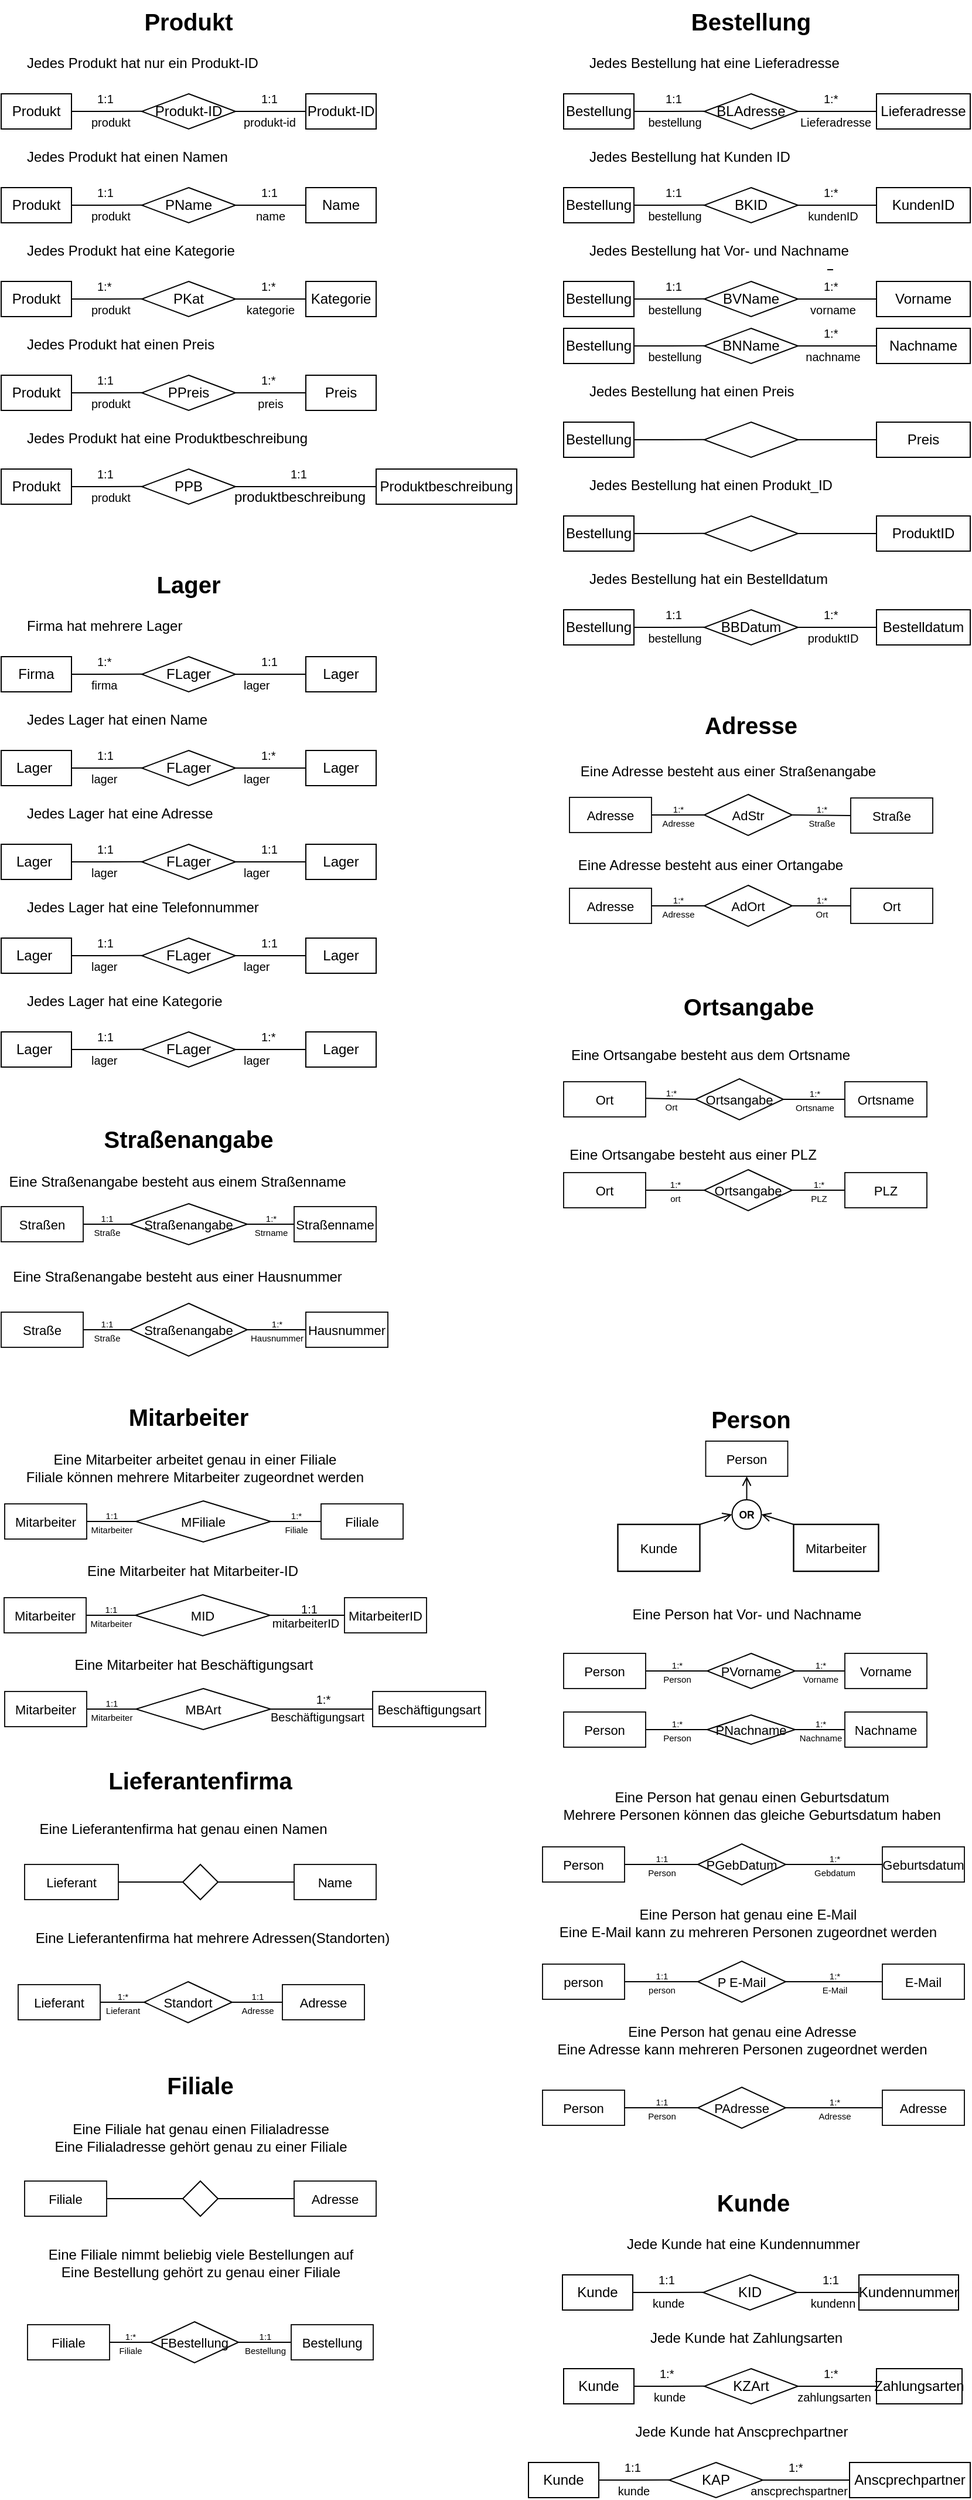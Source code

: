 <mxfile version="20.4.0" type="github">
  <diagram id="8WHZSStpC6d_jdVqhrs2" name="Seite-1">
    <mxGraphModel dx="1200" dy="1134" grid="1" gridSize="10" guides="1" tooltips="1" connect="1" arrows="1" fold="1" page="1" pageScale="1" pageWidth="827" pageHeight="1169" math="0" shadow="0">
      <root>
        <mxCell id="0" />
        <mxCell id="1" parent="0" />
        <mxCell id="t94pPOiG23g_uNMkArds-3" value="Jedes Produkt hat nur ein Produkt-ID" style="text;whiteSpace=wrap;html=1;" parent="1" vertex="1">
          <mxGeometry x="20" y="50" width="220" height="20" as="geometry" />
        </mxCell>
        <mxCell id="t94pPOiG23g_uNMkArds-4" value="Produkt" style="rounded=0;whiteSpace=wrap;html=1;" parent="1" vertex="1">
          <mxGeometry y="90" width="60" height="30" as="geometry" />
        </mxCell>
        <mxCell id="t94pPOiG23g_uNMkArds-5" value="Produkt-ID" style="rounded=0;whiteSpace=wrap;html=1;" parent="1" vertex="1">
          <mxGeometry x="260" y="90" width="60" height="30" as="geometry" />
        </mxCell>
        <mxCell id="t94pPOiG23g_uNMkArds-11" style="edgeStyle=orthogonalEdgeStyle;orthogonalLoop=1;jettySize=auto;html=1;entryX=0;entryY=0.5;entryDx=0;entryDy=0;rounded=0;endArrow=none;endFill=0;" parent="1" source="t94pPOiG23g_uNMkArds-9" target="t94pPOiG23g_uNMkArds-5" edge="1">
          <mxGeometry relative="1" as="geometry" />
        </mxCell>
        <mxCell id="t94pPOiG23g_uNMkArds-9" value="Produkt-ID" style="rhombus;whiteSpace=wrap;html=1;" parent="1" vertex="1">
          <mxGeometry x="120" y="90" width="80" height="30" as="geometry" />
        </mxCell>
        <object label="" id="t94pPOiG23g_uNMkArds-12">
          <mxCell style="edgeStyle=orthogonalEdgeStyle;orthogonalLoop=1;jettySize=auto;html=1;entryX=0;entryY=0.5;entryDx=0;entryDy=0;rounded=0;endArrow=none;endFill=0;exitX=1;exitY=0.5;exitDx=0;exitDy=0;" parent="1" source="t94pPOiG23g_uNMkArds-4" edge="1">
            <mxGeometry relative="1" as="geometry">
              <mxPoint x="80" y="104.83" as="sourcePoint" />
              <mxPoint x="120" y="104.83" as="targetPoint" />
            </mxGeometry>
          </mxCell>
        </object>
        <mxCell id="t94pPOiG23g_uNMkArds-17" value="&lt;font style=&quot;font-size: 10px;&quot;&gt;1:1&lt;/font&gt;" style="text;whiteSpace=wrap;html=1;" parent="1" vertex="1">
          <mxGeometry x="80" y="80" width="20" height="20" as="geometry" />
        </mxCell>
        <mxCell id="t94pPOiG23g_uNMkArds-20" value="&lt;font style=&quot;font-size: 10px;&quot;&gt;1:1&lt;/font&gt;" style="text;whiteSpace=wrap;html=1;" parent="1" vertex="1">
          <mxGeometry x="220" y="80" width="20" height="20" as="geometry" />
        </mxCell>
        <mxCell id="t94pPOiG23g_uNMkArds-21" value="&lt;font style=&quot;font-size: 10px;&quot;&gt;produkt&lt;/font&gt;" style="text;whiteSpace=wrap;html=1;" parent="1" vertex="1">
          <mxGeometry x="75" y="100" width="50" height="20" as="geometry" />
        </mxCell>
        <mxCell id="t94pPOiG23g_uNMkArds-22" value="&lt;font style=&quot;font-size: 10px;&quot;&gt;produkt-id&lt;/font&gt;" style="text;whiteSpace=wrap;html=1;" parent="1" vertex="1">
          <mxGeometry x="205" y="100" width="50" height="20" as="geometry" />
        </mxCell>
        <mxCell id="t94pPOiG23g_uNMkArds-25" value="Jedes Produkt hat einen Namen" style="text;whiteSpace=wrap;html=1;" parent="1" vertex="1">
          <mxGeometry x="20" y="130" width="220" height="20" as="geometry" />
        </mxCell>
        <mxCell id="t94pPOiG23g_uNMkArds-26" value="Produkt" style="rounded=0;whiteSpace=wrap;html=1;" parent="1" vertex="1">
          <mxGeometry y="170" width="60" height="30" as="geometry" />
        </mxCell>
        <mxCell id="t94pPOiG23g_uNMkArds-27" value="Name" style="rounded=0;whiteSpace=wrap;html=1;" parent="1" vertex="1">
          <mxGeometry x="260" y="170" width="60" height="30" as="geometry" />
        </mxCell>
        <mxCell id="t94pPOiG23g_uNMkArds-28" style="edgeStyle=orthogonalEdgeStyle;orthogonalLoop=1;jettySize=auto;html=1;entryX=0;entryY=0.5;entryDx=0;entryDy=0;rounded=0;endArrow=none;endFill=0;" parent="1" source="t94pPOiG23g_uNMkArds-29" target="t94pPOiG23g_uNMkArds-27" edge="1">
          <mxGeometry relative="1" as="geometry" />
        </mxCell>
        <mxCell id="t94pPOiG23g_uNMkArds-29" value="PName" style="rhombus;whiteSpace=wrap;html=1;" parent="1" vertex="1">
          <mxGeometry x="120" y="170" width="80" height="30" as="geometry" />
        </mxCell>
        <object label="" id="t94pPOiG23g_uNMkArds-30">
          <mxCell style="edgeStyle=orthogonalEdgeStyle;orthogonalLoop=1;jettySize=auto;html=1;entryX=0;entryY=0.5;entryDx=0;entryDy=0;rounded=0;endArrow=none;endFill=0;exitX=1;exitY=0.5;exitDx=0;exitDy=0;" parent="1" source="t94pPOiG23g_uNMkArds-26" edge="1">
            <mxGeometry relative="1" as="geometry">
              <mxPoint x="80" y="184.83" as="sourcePoint" />
              <mxPoint x="120" y="184.83" as="targetPoint" />
            </mxGeometry>
          </mxCell>
        </object>
        <mxCell id="t94pPOiG23g_uNMkArds-31" value="&lt;font style=&quot;font-size: 10px;&quot;&gt;1:1&lt;/font&gt;" style="text;whiteSpace=wrap;html=1;" parent="1" vertex="1">
          <mxGeometry x="80" y="160" width="20" height="20" as="geometry" />
        </mxCell>
        <mxCell id="t94pPOiG23g_uNMkArds-32" value="&lt;font style=&quot;font-size: 10px;&quot;&gt;1:1&lt;/font&gt;" style="text;whiteSpace=wrap;html=1;" parent="1" vertex="1">
          <mxGeometry x="220" y="160" width="20" height="20" as="geometry" />
        </mxCell>
        <mxCell id="t94pPOiG23g_uNMkArds-33" value="&lt;font style=&quot;font-size: 10px;&quot;&gt;produkt&lt;/font&gt;" style="text;whiteSpace=wrap;html=1;" parent="1" vertex="1">
          <mxGeometry x="75" y="180" width="50" height="20" as="geometry" />
        </mxCell>
        <mxCell id="t94pPOiG23g_uNMkArds-34" value="&lt;font style=&quot;font-size: 10px;&quot;&gt;name&lt;/font&gt;" style="text;whiteSpace=wrap;html=1;align=center;" parent="1" vertex="1">
          <mxGeometry x="205" y="180" width="50" height="20" as="geometry" />
        </mxCell>
        <mxCell id="t94pPOiG23g_uNMkArds-44" value="Produkt" style="rounded=0;whiteSpace=wrap;html=1;" parent="1" vertex="1">
          <mxGeometry y="250" width="60" height="30" as="geometry" />
        </mxCell>
        <mxCell id="t94pPOiG23g_uNMkArds-45" value="Kategorie" style="rounded=0;whiteSpace=wrap;html=1;" parent="1" vertex="1">
          <mxGeometry x="260" y="250" width="60" height="30" as="geometry" />
        </mxCell>
        <mxCell id="t94pPOiG23g_uNMkArds-46" style="edgeStyle=orthogonalEdgeStyle;orthogonalLoop=1;jettySize=auto;html=1;entryX=0;entryY=0.5;entryDx=0;entryDy=0;rounded=0;endArrow=none;endFill=0;" parent="1" source="t94pPOiG23g_uNMkArds-47" target="t94pPOiG23g_uNMkArds-45" edge="1">
          <mxGeometry relative="1" as="geometry" />
        </mxCell>
        <mxCell id="t94pPOiG23g_uNMkArds-47" value="PKat" style="rhombus;whiteSpace=wrap;html=1;" parent="1" vertex="1">
          <mxGeometry x="120" y="250" width="80" height="30" as="geometry" />
        </mxCell>
        <object label="" id="t94pPOiG23g_uNMkArds-48">
          <mxCell style="edgeStyle=orthogonalEdgeStyle;orthogonalLoop=1;jettySize=auto;html=1;entryX=0;entryY=0.5;entryDx=0;entryDy=0;rounded=0;endArrow=none;endFill=0;exitX=1;exitY=0.5;exitDx=0;exitDy=0;" parent="1" source="t94pPOiG23g_uNMkArds-44" edge="1">
            <mxGeometry relative="1" as="geometry">
              <mxPoint x="80" y="264.83" as="sourcePoint" />
              <mxPoint x="120" y="264.83" as="targetPoint" />
            </mxGeometry>
          </mxCell>
        </object>
        <mxCell id="t94pPOiG23g_uNMkArds-49" value="&lt;font style=&quot;font-size: 10px;&quot;&gt;1:*&lt;/font&gt;" style="text;whiteSpace=wrap;html=1;" parent="1" vertex="1">
          <mxGeometry x="80" y="240" width="20" height="20" as="geometry" />
        </mxCell>
        <mxCell id="t94pPOiG23g_uNMkArds-50" value="&lt;font style=&quot;font-size: 10px;&quot;&gt;1:*&lt;/font&gt;" style="text;whiteSpace=wrap;html=1;" parent="1" vertex="1">
          <mxGeometry x="220" y="240" width="20" height="20" as="geometry" />
        </mxCell>
        <mxCell id="t94pPOiG23g_uNMkArds-51" value="&lt;font style=&quot;font-size: 10px;&quot;&gt;produkt&lt;/font&gt;" style="text;whiteSpace=wrap;html=1;" parent="1" vertex="1">
          <mxGeometry x="75" y="260" width="50" height="20" as="geometry" />
        </mxCell>
        <mxCell id="t94pPOiG23g_uNMkArds-52" value="&lt;font style=&quot;font-size: 10px;&quot;&gt;kategorie&lt;/font&gt;" style="text;whiteSpace=wrap;html=1;align=center;" parent="1" vertex="1">
          <mxGeometry x="205" y="260" width="50" height="20" as="geometry" />
        </mxCell>
        <mxCell id="t94pPOiG23g_uNMkArds-53" value="Jedes Produkt hat eine Kategorie" style="text;whiteSpace=wrap;html=1;" parent="1" vertex="1">
          <mxGeometry x="20" y="210" width="220" height="20" as="geometry" />
        </mxCell>
        <mxCell id="t94pPOiG23g_uNMkArds-54" value="Produkt" style="rounded=0;whiteSpace=wrap;html=1;" parent="1" vertex="1">
          <mxGeometry y="330" width="60" height="30" as="geometry" />
        </mxCell>
        <mxCell id="t94pPOiG23g_uNMkArds-55" value="Preis" style="rounded=0;whiteSpace=wrap;html=1;" parent="1" vertex="1">
          <mxGeometry x="260" y="330" width="60" height="30" as="geometry" />
        </mxCell>
        <mxCell id="t94pPOiG23g_uNMkArds-56" style="edgeStyle=orthogonalEdgeStyle;orthogonalLoop=1;jettySize=auto;html=1;entryX=0;entryY=0.5;entryDx=0;entryDy=0;rounded=0;endArrow=none;endFill=0;" parent="1" source="t94pPOiG23g_uNMkArds-57" target="t94pPOiG23g_uNMkArds-55" edge="1">
          <mxGeometry relative="1" as="geometry" />
        </mxCell>
        <mxCell id="t94pPOiG23g_uNMkArds-57" value="PPreis" style="rhombus;whiteSpace=wrap;html=1;" parent="1" vertex="1">
          <mxGeometry x="120" y="330" width="80" height="30" as="geometry" />
        </mxCell>
        <object label="" id="t94pPOiG23g_uNMkArds-58">
          <mxCell style="edgeStyle=orthogonalEdgeStyle;orthogonalLoop=1;jettySize=auto;html=1;entryX=0;entryY=0.5;entryDx=0;entryDy=0;rounded=0;endArrow=none;endFill=0;exitX=1;exitY=0.5;exitDx=0;exitDy=0;" parent="1" source="t94pPOiG23g_uNMkArds-54" edge="1">
            <mxGeometry relative="1" as="geometry">
              <mxPoint x="80" y="344.83" as="sourcePoint" />
              <mxPoint x="120" y="344.83" as="targetPoint" />
            </mxGeometry>
          </mxCell>
        </object>
        <mxCell id="t94pPOiG23g_uNMkArds-59" value="&lt;font style=&quot;font-size: 10px;&quot;&gt;1:1&lt;/font&gt;" style="text;whiteSpace=wrap;html=1;" parent="1" vertex="1">
          <mxGeometry x="80" y="320" width="20" height="20" as="geometry" />
        </mxCell>
        <mxCell id="t94pPOiG23g_uNMkArds-60" value="&lt;font style=&quot;font-size: 10px;&quot;&gt;1:*&lt;/font&gt;" style="text;whiteSpace=wrap;html=1;" parent="1" vertex="1">
          <mxGeometry x="220" y="320" width="20" height="20" as="geometry" />
        </mxCell>
        <mxCell id="t94pPOiG23g_uNMkArds-61" value="&lt;font style=&quot;font-size: 10px;&quot;&gt;produkt&lt;/font&gt;" style="text;whiteSpace=wrap;html=1;" parent="1" vertex="1">
          <mxGeometry x="75" y="340" width="50" height="20" as="geometry" />
        </mxCell>
        <mxCell id="t94pPOiG23g_uNMkArds-62" value="&lt;font style=&quot;font-size: 10px;&quot;&gt;preis&lt;/font&gt;" style="text;whiteSpace=wrap;html=1;align=center;" parent="1" vertex="1">
          <mxGeometry x="205" y="340" width="50" height="20" as="geometry" />
        </mxCell>
        <mxCell id="t94pPOiG23g_uNMkArds-63" value="Jedes Produkt hat einen Preis" style="text;whiteSpace=wrap;html=1;" parent="1" vertex="1">
          <mxGeometry x="20" y="290" width="220" height="20" as="geometry" />
        </mxCell>
        <mxCell id="t94pPOiG23g_uNMkArds-64" value="Produkt" style="rounded=0;whiteSpace=wrap;html=1;" parent="1" vertex="1">
          <mxGeometry y="410" width="60" height="30" as="geometry" />
        </mxCell>
        <mxCell id="t94pPOiG23g_uNMkArds-65" value="&lt;span style=&quot;text-align: left;&quot;&gt;Produktbeschreibung&lt;/span&gt;" style="rounded=0;whiteSpace=wrap;html=1;" parent="1" vertex="1">
          <mxGeometry x="320" y="410" width="120" height="30" as="geometry" />
        </mxCell>
        <mxCell id="t94pPOiG23g_uNMkArds-66" style="edgeStyle=orthogonalEdgeStyle;orthogonalLoop=1;jettySize=auto;html=1;entryX=0;entryY=0.5;entryDx=0;entryDy=0;rounded=0;endArrow=none;endFill=0;" parent="1" source="t94pPOiG23g_uNMkArds-67" target="t94pPOiG23g_uNMkArds-65" edge="1">
          <mxGeometry relative="1" as="geometry" />
        </mxCell>
        <mxCell id="t94pPOiG23g_uNMkArds-67" value="PPB" style="rhombus;whiteSpace=wrap;html=1;" parent="1" vertex="1">
          <mxGeometry x="120" y="410" width="80" height="30" as="geometry" />
        </mxCell>
        <object label="" id="t94pPOiG23g_uNMkArds-68">
          <mxCell style="edgeStyle=orthogonalEdgeStyle;orthogonalLoop=1;jettySize=auto;html=1;entryX=0;entryY=0.5;entryDx=0;entryDy=0;rounded=0;endArrow=none;endFill=0;exitX=1;exitY=0.5;exitDx=0;exitDy=0;" parent="1" source="t94pPOiG23g_uNMkArds-64" edge="1">
            <mxGeometry relative="1" as="geometry">
              <mxPoint x="80" y="424.83" as="sourcePoint" />
              <mxPoint x="120" y="424.83" as="targetPoint" />
            </mxGeometry>
          </mxCell>
        </object>
        <mxCell id="t94pPOiG23g_uNMkArds-69" value="&lt;font style=&quot;font-size: 10px;&quot;&gt;1:1&lt;/font&gt;" style="text;whiteSpace=wrap;html=1;" parent="1" vertex="1">
          <mxGeometry x="80" y="400" width="20" height="20" as="geometry" />
        </mxCell>
        <mxCell id="t94pPOiG23g_uNMkArds-70" value="&lt;font style=&quot;font-size: 10px;&quot;&gt;1:1&lt;/font&gt;" style="text;whiteSpace=wrap;html=1;" parent="1" vertex="1">
          <mxGeometry x="245" y="400" width="20" height="20" as="geometry" />
        </mxCell>
        <mxCell id="t94pPOiG23g_uNMkArds-71" value="&lt;font style=&quot;font-size: 10px;&quot;&gt;produkt&lt;/font&gt;" style="text;whiteSpace=wrap;html=1;" parent="1" vertex="1">
          <mxGeometry x="75" y="420" width="50" height="20" as="geometry" />
        </mxCell>
        <mxCell id="t94pPOiG23g_uNMkArds-72" value="&lt;span style=&quot;text-align: left;&quot;&gt;produktbeschreibung&lt;/span&gt;" style="text;whiteSpace=wrap;html=1;align=center;" parent="1" vertex="1">
          <mxGeometry x="230" y="420" width="50" height="20" as="geometry" />
        </mxCell>
        <mxCell id="t94pPOiG23g_uNMkArds-73" value="Jedes Produkt hat eine Produktbeschreibung" style="text;whiteSpace=wrap;html=1;" parent="1" vertex="1">
          <mxGeometry x="20" y="370" width="250" height="20" as="geometry" />
        </mxCell>
        <mxCell id="t94pPOiG23g_uNMkArds-78" value="Jedes Bestellung hat eine Lieferadresse" style="text;whiteSpace=wrap;html=1;" parent="1" vertex="1">
          <mxGeometry x="500" y="50" width="220" height="20" as="geometry" />
        </mxCell>
        <mxCell id="t94pPOiG23g_uNMkArds-79" value="Bestellung" style="rounded=0;whiteSpace=wrap;html=1;" parent="1" vertex="1">
          <mxGeometry x="480" y="90" width="60" height="30" as="geometry" />
        </mxCell>
        <mxCell id="t94pPOiG23g_uNMkArds-80" value="Lieferadresse" style="rounded=0;whiteSpace=wrap;html=1;" parent="1" vertex="1">
          <mxGeometry x="747" y="90" width="80" height="30" as="geometry" />
        </mxCell>
        <mxCell id="t94pPOiG23g_uNMkArds-81" style="edgeStyle=orthogonalEdgeStyle;orthogonalLoop=1;jettySize=auto;html=1;entryX=0;entryY=0.5;entryDx=0;entryDy=0;rounded=0;endArrow=none;endFill=0;" parent="1" source="t94pPOiG23g_uNMkArds-82" target="t94pPOiG23g_uNMkArds-80" edge="1">
          <mxGeometry relative="1" as="geometry" />
        </mxCell>
        <mxCell id="t94pPOiG23g_uNMkArds-82" value="BLAdresse" style="rhombus;whiteSpace=wrap;html=1;" parent="1" vertex="1">
          <mxGeometry x="600" y="90" width="80" height="30" as="geometry" />
        </mxCell>
        <object label="" id="t94pPOiG23g_uNMkArds-83">
          <mxCell style="edgeStyle=orthogonalEdgeStyle;orthogonalLoop=1;jettySize=auto;html=1;entryX=0;entryY=0.5;entryDx=0;entryDy=0;rounded=0;endArrow=none;endFill=0;exitX=1;exitY=0.5;exitDx=0;exitDy=0;" parent="1" source="t94pPOiG23g_uNMkArds-79" edge="1">
            <mxGeometry relative="1" as="geometry">
              <mxPoint x="560" y="104.83" as="sourcePoint" />
              <mxPoint x="600" y="104.83" as="targetPoint" />
            </mxGeometry>
          </mxCell>
        </object>
        <mxCell id="t94pPOiG23g_uNMkArds-84" value="&lt;font style=&quot;font-size: 10px;&quot;&gt;1:1&lt;/font&gt;" style="text;whiteSpace=wrap;html=1;" parent="1" vertex="1">
          <mxGeometry x="565" y="80" width="20" height="20" as="geometry" />
        </mxCell>
        <mxCell id="t94pPOiG23g_uNMkArds-85" value="&lt;font style=&quot;font-size: 10px;&quot;&gt;1:*&lt;/font&gt;" style="text;whiteSpace=wrap;html=1;" parent="1" vertex="1">
          <mxGeometry x="700" y="80" width="20" height="20" as="geometry" />
        </mxCell>
        <mxCell id="t94pPOiG23g_uNMkArds-86" value="&lt;font style=&quot;font-size: 10px;&quot;&gt;bestellung&lt;/font&gt;" style="text;whiteSpace=wrap;html=1;align=center;" parent="1" vertex="1">
          <mxGeometry x="550" y="100" width="50" height="20" as="geometry" />
        </mxCell>
        <mxCell id="t94pPOiG23g_uNMkArds-87" value="&lt;font style=&quot;font-size: 10px;&quot;&gt;Lieferadresse&lt;/font&gt;" style="text;whiteSpace=wrap;html=1;" parent="1" vertex="1">
          <mxGeometry x="680" y="100" width="60" height="20" as="geometry" />
        </mxCell>
        <mxCell id="t94pPOiG23g_uNMkArds-89" value="Jedes Bestellung hat Kunden ID" style="text;whiteSpace=wrap;html=1;" parent="1" vertex="1">
          <mxGeometry x="500" y="130" width="220" height="20" as="geometry" />
        </mxCell>
        <mxCell id="t94pPOiG23g_uNMkArds-90" value="Bestellung" style="rounded=0;whiteSpace=wrap;html=1;" parent="1" vertex="1">
          <mxGeometry x="480" y="170" width="60" height="30" as="geometry" />
        </mxCell>
        <mxCell id="t94pPOiG23g_uNMkArds-91" value="KundenID" style="rounded=0;whiteSpace=wrap;html=1;" parent="1" vertex="1">
          <mxGeometry x="747" y="170" width="80" height="30" as="geometry" />
        </mxCell>
        <mxCell id="t94pPOiG23g_uNMkArds-92" style="edgeStyle=orthogonalEdgeStyle;orthogonalLoop=1;jettySize=auto;html=1;entryX=0;entryY=0.5;entryDx=0;entryDy=0;rounded=0;endArrow=none;endFill=0;" parent="1" source="t94pPOiG23g_uNMkArds-93" target="t94pPOiG23g_uNMkArds-91" edge="1">
          <mxGeometry relative="1" as="geometry" />
        </mxCell>
        <mxCell id="t94pPOiG23g_uNMkArds-93" value="BKID" style="rhombus;whiteSpace=wrap;html=1;" parent="1" vertex="1">
          <mxGeometry x="600" y="170" width="80" height="30" as="geometry" />
        </mxCell>
        <object label="" id="t94pPOiG23g_uNMkArds-94">
          <mxCell style="edgeStyle=orthogonalEdgeStyle;orthogonalLoop=1;jettySize=auto;html=1;entryX=0;entryY=0.5;entryDx=0;entryDy=0;rounded=0;endArrow=none;endFill=0;exitX=1;exitY=0.5;exitDx=0;exitDy=0;" parent="1" source="t94pPOiG23g_uNMkArds-90" edge="1">
            <mxGeometry relative="1" as="geometry">
              <mxPoint x="560" y="184.83" as="sourcePoint" />
              <mxPoint x="600" y="184.83" as="targetPoint" />
            </mxGeometry>
          </mxCell>
        </object>
        <mxCell id="t94pPOiG23g_uNMkArds-95" value="&lt;font style=&quot;font-size: 10px;&quot;&gt;1:1&lt;/font&gt;" style="text;whiteSpace=wrap;html=1;" parent="1" vertex="1">
          <mxGeometry x="565" y="160" width="20" height="20" as="geometry" />
        </mxCell>
        <mxCell id="t94pPOiG23g_uNMkArds-96" value="&lt;font style=&quot;font-size: 10px;&quot;&gt;1:*&lt;/font&gt;" style="text;whiteSpace=wrap;html=1;" parent="1" vertex="1">
          <mxGeometry x="700" y="160" width="20" height="20" as="geometry" />
        </mxCell>
        <mxCell id="t94pPOiG23g_uNMkArds-97" value="&lt;font style=&quot;font-size: 10px;&quot;&gt;bestellung&lt;/font&gt;" style="text;whiteSpace=wrap;html=1;align=center;" parent="1" vertex="1">
          <mxGeometry x="550" y="180" width="50" height="20" as="geometry" />
        </mxCell>
        <mxCell id="t94pPOiG23g_uNMkArds-98" value="&lt;span style=&quot;font-size: 10px;&quot;&gt;kundenID&lt;/span&gt;" style="text;whiteSpace=wrap;html=1;align=center;" parent="1" vertex="1">
          <mxGeometry x="680" y="180" width="60" height="20" as="geometry" />
        </mxCell>
        <mxCell id="t94pPOiG23g_uNMkArds-99" value="Jedes Bestellung hat Vor- und Nachname" style="text;whiteSpace=wrap;html=1;" parent="1" vertex="1">
          <mxGeometry x="500" y="210" width="260" height="20" as="geometry" />
        </mxCell>
        <mxCell id="t94pPOiG23g_uNMkArds-100" value="Bestellung" style="rounded=0;whiteSpace=wrap;html=1;" parent="1" vertex="1">
          <mxGeometry x="480" y="250" width="60" height="30" as="geometry" />
        </mxCell>
        <mxCell id="t94pPOiG23g_uNMkArds-101" value="Vorname" style="rounded=0;whiteSpace=wrap;html=1;" parent="1" vertex="1">
          <mxGeometry x="747" y="250" width="80" height="30" as="geometry" />
        </mxCell>
        <mxCell id="t94pPOiG23g_uNMkArds-102" style="edgeStyle=orthogonalEdgeStyle;orthogonalLoop=1;jettySize=auto;html=1;entryX=0;entryY=0.5;entryDx=0;entryDy=0;rounded=0;endArrow=none;endFill=0;" parent="1" source="t94pPOiG23g_uNMkArds-103" target="t94pPOiG23g_uNMkArds-101" edge="1">
          <mxGeometry relative="1" as="geometry" />
        </mxCell>
        <mxCell id="t94pPOiG23g_uNMkArds-103" value="BVName" style="rhombus;whiteSpace=wrap;html=1;" parent="1" vertex="1">
          <mxGeometry x="600" y="250" width="80" height="30" as="geometry" />
        </mxCell>
        <object label="" id="t94pPOiG23g_uNMkArds-104">
          <mxCell style="edgeStyle=orthogonalEdgeStyle;orthogonalLoop=1;jettySize=auto;html=1;entryX=0;entryY=0.5;entryDx=0;entryDy=0;rounded=0;endArrow=none;endFill=0;exitX=1;exitY=0.5;exitDx=0;exitDy=0;" parent="1" source="t94pPOiG23g_uNMkArds-100" edge="1">
            <mxGeometry relative="1" as="geometry">
              <mxPoint x="560" y="264.83" as="sourcePoint" />
              <mxPoint x="600" y="264.83" as="targetPoint" />
            </mxGeometry>
          </mxCell>
        </object>
        <mxCell id="t94pPOiG23g_uNMkArds-105" value="&lt;font style=&quot;font-size: 10px;&quot;&gt;1:1&lt;/font&gt;" style="text;whiteSpace=wrap;html=1;" parent="1" vertex="1">
          <mxGeometry x="565" y="240" width="20" height="20" as="geometry" />
        </mxCell>
        <mxCell id="t94pPOiG23g_uNMkArds-106" value="&lt;font style=&quot;font-size: 10px;&quot;&gt;1:*&lt;/font&gt;" style="text;whiteSpace=wrap;html=1;" parent="1" vertex="1">
          <mxGeometry x="700" y="240" width="20" height="20" as="geometry" />
        </mxCell>
        <mxCell id="t94pPOiG23g_uNMkArds-107" value="&lt;font style=&quot;font-size: 10px;&quot;&gt;bestellung&lt;/font&gt;" style="text;whiteSpace=wrap;html=1;align=center;" parent="1" vertex="1">
          <mxGeometry x="550" y="260" width="50" height="20" as="geometry" />
        </mxCell>
        <mxCell id="t94pPOiG23g_uNMkArds-108" value="&lt;span style=&quot;font-size: 10px;&quot;&gt;vorname&lt;/span&gt;" style="text;whiteSpace=wrap;html=1;align=center;" parent="1" vertex="1">
          <mxGeometry x="680" y="260" width="60" height="20" as="geometry" />
        </mxCell>
        <mxCell id="t94pPOiG23g_uNMkArds-109" value="Bestellung" style="rounded=0;whiteSpace=wrap;html=1;" parent="1" vertex="1">
          <mxGeometry x="480" y="290" width="60" height="30" as="geometry" />
        </mxCell>
        <mxCell id="t94pPOiG23g_uNMkArds-110" value="Nachname" style="rounded=0;whiteSpace=wrap;html=1;" parent="1" vertex="1">
          <mxGeometry x="747" y="290" width="80" height="30" as="geometry" />
        </mxCell>
        <mxCell id="t94pPOiG23g_uNMkArds-111" style="edgeStyle=orthogonalEdgeStyle;orthogonalLoop=1;jettySize=auto;html=1;entryX=0;entryY=0.5;entryDx=0;entryDy=0;rounded=0;endArrow=none;endFill=0;" parent="1" source="t94pPOiG23g_uNMkArds-112" target="t94pPOiG23g_uNMkArds-110" edge="1">
          <mxGeometry relative="1" as="geometry" />
        </mxCell>
        <mxCell id="t94pPOiG23g_uNMkArds-112" value="BNName" style="rhombus;whiteSpace=wrap;html=1;" parent="1" vertex="1">
          <mxGeometry x="600" y="290" width="80" height="30" as="geometry" />
        </mxCell>
        <object label="" id="t94pPOiG23g_uNMkArds-113">
          <mxCell style="edgeStyle=orthogonalEdgeStyle;orthogonalLoop=1;jettySize=auto;html=1;entryX=0;entryY=0.5;entryDx=0;entryDy=0;rounded=0;endArrow=none;endFill=0;exitX=1;exitY=0.5;exitDx=0;exitDy=0;" parent="1" source="t94pPOiG23g_uNMkArds-109" edge="1">
            <mxGeometry relative="1" as="geometry">
              <mxPoint x="560" y="304.83" as="sourcePoint" />
              <mxPoint x="600" y="304.83" as="targetPoint" />
            </mxGeometry>
          </mxCell>
        </object>
        <mxCell id="t94pPOiG23g_uNMkArds-114" value="&lt;font style=&quot;font-size: 10px;&quot;&gt;bestellung&lt;/font&gt;" style="text;whiteSpace=wrap;html=1;align=center;" parent="1" vertex="1">
          <mxGeometry x="550" y="300" width="50" height="20" as="geometry" />
        </mxCell>
        <mxCell id="t94pPOiG23g_uNMkArds-115" value="&lt;span style=&quot;font-size: 10px;&quot;&gt;nachname&lt;/span&gt;" style="text;whiteSpace=wrap;html=1;align=center;" parent="1" vertex="1">
          <mxGeometry x="680" y="300" width="60" height="20" as="geometry" />
        </mxCell>
        <mxCell id="t94pPOiG23g_uNMkArds-116" value="Jedes Bestellung hat einen Preis" style="text;whiteSpace=wrap;html=1;" parent="1" vertex="1">
          <mxGeometry x="500" y="330" width="220" height="20" as="geometry" />
        </mxCell>
        <mxCell id="t94pPOiG23g_uNMkArds-117" value="Bestellung" style="rounded=0;whiteSpace=wrap;html=1;" parent="1" vertex="1">
          <mxGeometry x="480" y="370" width="60" height="30" as="geometry" />
        </mxCell>
        <mxCell id="t94pPOiG23g_uNMkArds-118" value="Preis" style="rounded=0;whiteSpace=wrap;html=1;" parent="1" vertex="1">
          <mxGeometry x="747" y="370" width="80" height="30" as="geometry" />
        </mxCell>
        <mxCell id="t94pPOiG23g_uNMkArds-119" style="edgeStyle=orthogonalEdgeStyle;orthogonalLoop=1;jettySize=auto;html=1;entryX=0;entryY=0.5;entryDx=0;entryDy=0;rounded=0;endArrow=none;endFill=0;" parent="1" source="t94pPOiG23g_uNMkArds-120" target="t94pPOiG23g_uNMkArds-118" edge="1">
          <mxGeometry relative="1" as="geometry" />
        </mxCell>
        <mxCell id="t94pPOiG23g_uNMkArds-120" value="" style="rhombus;whiteSpace=wrap;html=1;" parent="1" vertex="1">
          <mxGeometry x="600" y="370" width="80" height="30" as="geometry" />
        </mxCell>
        <object label="" id="t94pPOiG23g_uNMkArds-121">
          <mxCell style="edgeStyle=orthogonalEdgeStyle;orthogonalLoop=1;jettySize=auto;html=1;entryX=0;entryY=0.5;entryDx=0;entryDy=0;rounded=0;endArrow=none;endFill=0;exitX=1;exitY=0.5;exitDx=0;exitDy=0;" parent="1" source="t94pPOiG23g_uNMkArds-117" edge="1">
            <mxGeometry relative="1" as="geometry">
              <mxPoint x="560" y="384.83" as="sourcePoint" />
              <mxPoint x="600" y="384.83" as="targetPoint" />
            </mxGeometry>
          </mxCell>
        </object>
        <mxCell id="t94pPOiG23g_uNMkArds-126" value="Jedes Bestellung hat einen Produkt_ID" style="text;whiteSpace=wrap;html=1;" parent="1" vertex="1">
          <mxGeometry x="500" y="410" width="220" height="20" as="geometry" />
        </mxCell>
        <mxCell id="t94pPOiG23g_uNMkArds-127" value="Bestellung" style="rounded=0;whiteSpace=wrap;html=1;" parent="1" vertex="1">
          <mxGeometry x="480" y="450" width="60" height="30" as="geometry" />
        </mxCell>
        <mxCell id="t94pPOiG23g_uNMkArds-128" value="ProduktID" style="rounded=0;whiteSpace=wrap;html=1;" parent="1" vertex="1">
          <mxGeometry x="747" y="450" width="80" height="30" as="geometry" />
        </mxCell>
        <mxCell id="t94pPOiG23g_uNMkArds-129" style="edgeStyle=orthogonalEdgeStyle;orthogonalLoop=1;jettySize=auto;html=1;entryX=0;entryY=0.5;entryDx=0;entryDy=0;rounded=0;endArrow=none;endFill=0;" parent="1" source="t94pPOiG23g_uNMkArds-130" target="t94pPOiG23g_uNMkArds-128" edge="1">
          <mxGeometry relative="1" as="geometry" />
        </mxCell>
        <mxCell id="t94pPOiG23g_uNMkArds-130" value="" style="rhombus;whiteSpace=wrap;html=1;" parent="1" vertex="1">
          <mxGeometry x="600" y="450" width="80" height="30" as="geometry" />
        </mxCell>
        <object label="" id="t94pPOiG23g_uNMkArds-131">
          <mxCell style="edgeStyle=orthogonalEdgeStyle;orthogonalLoop=1;jettySize=auto;html=1;entryX=0;entryY=0.5;entryDx=0;entryDy=0;rounded=0;endArrow=none;endFill=0;exitX=1;exitY=0.5;exitDx=0;exitDy=0;" parent="1" source="t94pPOiG23g_uNMkArds-127" edge="1">
            <mxGeometry relative="1" as="geometry">
              <mxPoint x="560" y="464.83" as="sourcePoint" />
              <mxPoint x="600" y="464.83" as="targetPoint" />
            </mxGeometry>
          </mxCell>
        </object>
        <mxCell id="t94pPOiG23g_uNMkArds-136" value="Jedes Bestellung hat ein Bestelldatum" style="text;whiteSpace=wrap;html=1;" parent="1" vertex="1">
          <mxGeometry x="500" y="490" width="220" height="20" as="geometry" />
        </mxCell>
        <mxCell id="t94pPOiG23g_uNMkArds-137" value="Bestellung" style="rounded=0;whiteSpace=wrap;html=1;" parent="1" vertex="1">
          <mxGeometry x="480" y="530" width="60" height="30" as="geometry" />
        </mxCell>
        <mxCell id="t94pPOiG23g_uNMkArds-138" value="Bestelldatum" style="rounded=0;whiteSpace=wrap;html=1;" parent="1" vertex="1">
          <mxGeometry x="747" y="530" width="80" height="30" as="geometry" />
        </mxCell>
        <mxCell id="t94pPOiG23g_uNMkArds-139" style="edgeStyle=orthogonalEdgeStyle;orthogonalLoop=1;jettySize=auto;html=1;entryX=0;entryY=0.5;entryDx=0;entryDy=0;rounded=0;endArrow=none;endFill=0;" parent="1" source="t94pPOiG23g_uNMkArds-140" target="t94pPOiG23g_uNMkArds-138" edge="1">
          <mxGeometry relative="1" as="geometry" />
        </mxCell>
        <mxCell id="t94pPOiG23g_uNMkArds-140" value="BBDatum" style="rhombus;whiteSpace=wrap;html=1;" parent="1" vertex="1">
          <mxGeometry x="600" y="530" width="80" height="30" as="geometry" />
        </mxCell>
        <object label="" id="t94pPOiG23g_uNMkArds-141">
          <mxCell style="edgeStyle=orthogonalEdgeStyle;orthogonalLoop=1;jettySize=auto;html=1;entryX=0;entryY=0.5;entryDx=0;entryDy=0;rounded=0;endArrow=none;endFill=0;exitX=1;exitY=0.5;exitDx=0;exitDy=0;" parent="1" source="t94pPOiG23g_uNMkArds-137" edge="1">
            <mxGeometry relative="1" as="geometry">
              <mxPoint x="560" y="544.83" as="sourcePoint" />
              <mxPoint x="600" y="544.83" as="targetPoint" />
            </mxGeometry>
          </mxCell>
        </object>
        <mxCell id="t94pPOiG23g_uNMkArds-142" value="&lt;font style=&quot;font-size: 10px;&quot;&gt;1:1&lt;/font&gt;" style="text;whiteSpace=wrap;html=1;" parent="1" vertex="1">
          <mxGeometry x="565" y="520" width="20" height="20" as="geometry" />
        </mxCell>
        <mxCell id="t94pPOiG23g_uNMkArds-143" value="&lt;span style=&quot;font-size: 10px;&quot;&gt;1:*&lt;/span&gt;" style="text;whiteSpace=wrap;html=1;" parent="1" vertex="1">
          <mxGeometry x="700" y="520" width="20" height="20" as="geometry" />
        </mxCell>
        <mxCell id="t94pPOiG23g_uNMkArds-144" value="&lt;font style=&quot;font-size: 10px;&quot;&gt;bestellung&lt;/font&gt;" style="text;whiteSpace=wrap;html=1;align=center;" parent="1" vertex="1">
          <mxGeometry x="550" y="540" width="50" height="20" as="geometry" />
        </mxCell>
        <mxCell id="t94pPOiG23g_uNMkArds-145" value="&lt;span style=&quot;font-size: 10px;&quot;&gt;produktID&lt;/span&gt;" style="text;whiteSpace=wrap;html=1;align=center;" parent="1" vertex="1">
          <mxGeometry x="680" y="540" width="60" height="20" as="geometry" />
        </mxCell>
        <mxCell id="t94pPOiG23g_uNMkArds-146" value="&lt;font style=&quot;font-size: 20px;&quot;&gt;&lt;b&gt;Produkt&lt;/b&gt;&lt;/font&gt;" style="text;whiteSpace=wrap;html=1;align=center;" parent="1" vertex="1">
          <mxGeometry x="50" y="10" width="220" height="30" as="geometry" />
        </mxCell>
        <mxCell id="t94pPOiG23g_uNMkArds-147" value="&lt;span style=&quot;font-size: 20px;&quot;&gt;&lt;b&gt;Bestellung&lt;/b&gt;&lt;/span&gt;" style="text;whiteSpace=wrap;html=1;align=center;" parent="1" vertex="1">
          <mxGeometry x="530" y="10" width="220" height="30" as="geometry" />
        </mxCell>
        <mxCell id="t94pPOiG23g_uNMkArds-148" value="Firma hat mehrere Lager" style="text;whiteSpace=wrap;html=1;" parent="1" vertex="1">
          <mxGeometry x="20" y="530" width="220" height="20" as="geometry" />
        </mxCell>
        <mxCell id="t94pPOiG23g_uNMkArds-149" value="Firma" style="rounded=0;whiteSpace=wrap;html=1;" parent="1" vertex="1">
          <mxGeometry y="570" width="60" height="30" as="geometry" />
        </mxCell>
        <mxCell id="t94pPOiG23g_uNMkArds-150" value="Lager" style="rounded=0;whiteSpace=wrap;html=1;" parent="1" vertex="1">
          <mxGeometry x="260" y="570" width="60" height="30" as="geometry" />
        </mxCell>
        <mxCell id="t94pPOiG23g_uNMkArds-151" style="edgeStyle=orthogonalEdgeStyle;orthogonalLoop=1;jettySize=auto;html=1;entryX=0;entryY=0.5;entryDx=0;entryDy=0;rounded=0;endArrow=none;endFill=0;" parent="1" source="t94pPOiG23g_uNMkArds-152" target="t94pPOiG23g_uNMkArds-150" edge="1">
          <mxGeometry relative="1" as="geometry" />
        </mxCell>
        <mxCell id="t94pPOiG23g_uNMkArds-152" value="FLager" style="rhombus;whiteSpace=wrap;html=1;" parent="1" vertex="1">
          <mxGeometry x="120" y="570" width="80" height="30" as="geometry" />
        </mxCell>
        <object label="" id="t94pPOiG23g_uNMkArds-153">
          <mxCell style="edgeStyle=orthogonalEdgeStyle;orthogonalLoop=1;jettySize=auto;html=1;entryX=0;entryY=0.5;entryDx=0;entryDy=0;rounded=0;endArrow=none;endFill=0;exitX=1;exitY=0.5;exitDx=0;exitDy=0;" parent="1" source="t94pPOiG23g_uNMkArds-149" edge="1">
            <mxGeometry relative="1" as="geometry">
              <mxPoint x="80" y="584.83" as="sourcePoint" />
              <mxPoint x="120" y="584.83" as="targetPoint" />
            </mxGeometry>
          </mxCell>
        </object>
        <mxCell id="t94pPOiG23g_uNMkArds-154" value="&lt;font style=&quot;font-size: 10px;&quot;&gt;1:*&lt;/font&gt;" style="text;whiteSpace=wrap;html=1;" parent="1" vertex="1">
          <mxGeometry x="80" y="560" width="20" height="20" as="geometry" />
        </mxCell>
        <mxCell id="t94pPOiG23g_uNMkArds-155" value="&lt;font style=&quot;font-size: 10px;&quot;&gt;1:1&lt;/font&gt;" style="text;whiteSpace=wrap;html=1;" parent="1" vertex="1">
          <mxGeometry x="220" y="560" width="20" height="20" as="geometry" />
        </mxCell>
        <mxCell id="t94pPOiG23g_uNMkArds-156" value="&lt;span style=&quot;font-size: 10px;&quot;&gt;firma&lt;/span&gt;" style="text;whiteSpace=wrap;html=1;" parent="1" vertex="1">
          <mxGeometry x="75" y="580" width="50" height="20" as="geometry" />
        </mxCell>
        <mxCell id="t94pPOiG23g_uNMkArds-157" value="&lt;font style=&quot;font-size: 10px;&quot;&gt;lager&lt;/font&gt;" style="text;whiteSpace=wrap;html=1;" parent="1" vertex="1">
          <mxGeometry x="205" y="580" width="50" height="20" as="geometry" />
        </mxCell>
        <mxCell id="t94pPOiG23g_uNMkArds-158" value="&lt;font style=&quot;font-size: 20px;&quot;&gt;&lt;b&gt;Lager&lt;/b&gt;&lt;/font&gt;" style="text;whiteSpace=wrap;html=1;align=center;" parent="1" vertex="1">
          <mxGeometry x="50" y="490" width="220" height="30" as="geometry" />
        </mxCell>
        <mxCell id="t94pPOiG23g_uNMkArds-159" style="edgeStyle=orthogonalEdgeStyle;rounded=0;orthogonalLoop=1;jettySize=auto;html=1;exitX=0.5;exitY=0;exitDx=0;exitDy=0;entryX=0.25;entryY=0;entryDx=0;entryDy=0;fontSize=20;endArrow=none;endFill=0;" parent="1" source="t94pPOiG23g_uNMkArds-106" target="t94pPOiG23g_uNMkArds-106" edge="1">
          <mxGeometry relative="1" as="geometry" />
        </mxCell>
        <mxCell id="t94pPOiG23g_uNMkArds-160" value="&lt;font style=&quot;font-size: 10px;&quot;&gt;1:*&lt;/font&gt;" style="text;whiteSpace=wrap;html=1;" parent="1" vertex="1">
          <mxGeometry x="700" y="280" width="20" height="20" as="geometry" />
        </mxCell>
        <mxCell id="t94pPOiG23g_uNMkArds-170" value="Jedes Lager hat einen Name" style="text;whiteSpace=wrap;html=1;" parent="1" vertex="1">
          <mxGeometry x="20" y="610" width="220" height="20" as="geometry" />
        </mxCell>
        <mxCell id="t94pPOiG23g_uNMkArds-171" value="&lt;span style=&quot;text-align: left;&quot;&gt;Lager&amp;nbsp;&lt;/span&gt;" style="rounded=0;whiteSpace=wrap;html=1;" parent="1" vertex="1">
          <mxGeometry y="650" width="60" height="30" as="geometry" />
        </mxCell>
        <mxCell id="t94pPOiG23g_uNMkArds-172" value="Lager" style="rounded=0;whiteSpace=wrap;html=1;" parent="1" vertex="1">
          <mxGeometry x="260" y="650" width="60" height="30" as="geometry" />
        </mxCell>
        <mxCell id="t94pPOiG23g_uNMkArds-173" style="edgeStyle=orthogonalEdgeStyle;orthogonalLoop=1;jettySize=auto;html=1;entryX=0;entryY=0.5;entryDx=0;entryDy=0;rounded=0;endArrow=none;endFill=0;" parent="1" source="t94pPOiG23g_uNMkArds-174" target="t94pPOiG23g_uNMkArds-172" edge="1">
          <mxGeometry relative="1" as="geometry" />
        </mxCell>
        <mxCell id="t94pPOiG23g_uNMkArds-174" value="FLager" style="rhombus;whiteSpace=wrap;html=1;" parent="1" vertex="1">
          <mxGeometry x="120" y="650" width="80" height="30" as="geometry" />
        </mxCell>
        <object label="" id="t94pPOiG23g_uNMkArds-175">
          <mxCell style="edgeStyle=orthogonalEdgeStyle;orthogonalLoop=1;jettySize=auto;html=1;entryX=0;entryY=0.5;entryDx=0;entryDy=0;rounded=0;endArrow=none;endFill=0;exitX=1;exitY=0.5;exitDx=0;exitDy=0;" parent="1" source="t94pPOiG23g_uNMkArds-171" edge="1">
            <mxGeometry relative="1" as="geometry">
              <mxPoint x="80" y="664.83" as="sourcePoint" />
              <mxPoint x="120" y="664.83" as="targetPoint" />
            </mxGeometry>
          </mxCell>
        </object>
        <mxCell id="t94pPOiG23g_uNMkArds-176" value="&lt;span style=&quot;font-size: 10px;&quot;&gt;1:1&lt;/span&gt;" style="text;whiteSpace=wrap;html=1;" parent="1" vertex="1">
          <mxGeometry x="80" y="640" width="20" height="20" as="geometry" />
        </mxCell>
        <mxCell id="t94pPOiG23g_uNMkArds-177" value="&lt;font style=&quot;font-size: 10px;&quot;&gt;1:*&lt;/font&gt;" style="text;whiteSpace=wrap;html=1;" parent="1" vertex="1">
          <mxGeometry x="220" y="640" width="20" height="20" as="geometry" />
        </mxCell>
        <mxCell id="t94pPOiG23g_uNMkArds-178" value="&lt;span style=&quot;font-size: 10px;&quot;&gt;lager&lt;/span&gt;" style="text;whiteSpace=wrap;html=1;" parent="1" vertex="1">
          <mxGeometry x="75" y="660" width="50" height="20" as="geometry" />
        </mxCell>
        <mxCell id="t94pPOiG23g_uNMkArds-179" value="&lt;font style=&quot;font-size: 10px;&quot;&gt;lager&lt;/font&gt;" style="text;whiteSpace=wrap;html=1;" parent="1" vertex="1">
          <mxGeometry x="205" y="660" width="50" height="20" as="geometry" />
        </mxCell>
        <mxCell id="t94pPOiG23g_uNMkArds-180" value="Jedes Lager hat eine Adresse" style="text;whiteSpace=wrap;html=1;" parent="1" vertex="1">
          <mxGeometry x="20" y="690" width="220" height="20" as="geometry" />
        </mxCell>
        <mxCell id="t94pPOiG23g_uNMkArds-181" value="&lt;span style=&quot;text-align: left;&quot;&gt;Lager&amp;nbsp;&lt;/span&gt;" style="rounded=0;whiteSpace=wrap;html=1;" parent="1" vertex="1">
          <mxGeometry y="730" width="60" height="30" as="geometry" />
        </mxCell>
        <mxCell id="t94pPOiG23g_uNMkArds-182" value="Lager" style="rounded=0;whiteSpace=wrap;html=1;" parent="1" vertex="1">
          <mxGeometry x="260" y="730" width="60" height="30" as="geometry" />
        </mxCell>
        <mxCell id="t94pPOiG23g_uNMkArds-183" style="edgeStyle=orthogonalEdgeStyle;orthogonalLoop=1;jettySize=auto;html=1;entryX=0;entryY=0.5;entryDx=0;entryDy=0;rounded=0;endArrow=none;endFill=0;" parent="1" source="t94pPOiG23g_uNMkArds-184" target="t94pPOiG23g_uNMkArds-182" edge="1">
          <mxGeometry relative="1" as="geometry" />
        </mxCell>
        <mxCell id="t94pPOiG23g_uNMkArds-184" value="FLager" style="rhombus;whiteSpace=wrap;html=1;" parent="1" vertex="1">
          <mxGeometry x="120" y="730" width="80" height="30" as="geometry" />
        </mxCell>
        <object label="" id="t94pPOiG23g_uNMkArds-185">
          <mxCell style="edgeStyle=orthogonalEdgeStyle;orthogonalLoop=1;jettySize=auto;html=1;entryX=0;entryY=0.5;entryDx=0;entryDy=0;rounded=0;endArrow=none;endFill=0;exitX=1;exitY=0.5;exitDx=0;exitDy=0;" parent="1" source="t94pPOiG23g_uNMkArds-181" edge="1">
            <mxGeometry relative="1" as="geometry">
              <mxPoint x="80" y="744.83" as="sourcePoint" />
              <mxPoint x="120" y="744.83" as="targetPoint" />
            </mxGeometry>
          </mxCell>
        </object>
        <mxCell id="t94pPOiG23g_uNMkArds-186" value="&lt;span style=&quot;font-size: 10px;&quot;&gt;1:1&lt;/span&gt;" style="text;whiteSpace=wrap;html=1;" parent="1" vertex="1">
          <mxGeometry x="80" y="720" width="20" height="20" as="geometry" />
        </mxCell>
        <mxCell id="t94pPOiG23g_uNMkArds-187" value="&lt;font style=&quot;font-size: 10px;&quot;&gt;1:1&lt;/font&gt;" style="text;whiteSpace=wrap;html=1;" parent="1" vertex="1">
          <mxGeometry x="220" y="720" width="20" height="20" as="geometry" />
        </mxCell>
        <mxCell id="t94pPOiG23g_uNMkArds-188" value="&lt;span style=&quot;font-size: 10px;&quot;&gt;lager&lt;/span&gt;" style="text;whiteSpace=wrap;html=1;" parent="1" vertex="1">
          <mxGeometry x="75" y="740" width="50" height="20" as="geometry" />
        </mxCell>
        <mxCell id="t94pPOiG23g_uNMkArds-189" value="&lt;font style=&quot;font-size: 10px;&quot;&gt;lager&lt;/font&gt;" style="text;whiteSpace=wrap;html=1;" parent="1" vertex="1">
          <mxGeometry x="205" y="740" width="50" height="20" as="geometry" />
        </mxCell>
        <mxCell id="t94pPOiG23g_uNMkArds-190" value="Jedes Lager hat eine Telefonnummer" style="text;whiteSpace=wrap;html=1;" parent="1" vertex="1">
          <mxGeometry x="20" y="770" width="220" height="20" as="geometry" />
        </mxCell>
        <mxCell id="t94pPOiG23g_uNMkArds-191" value="&lt;span style=&quot;text-align: left;&quot;&gt;Lager&amp;nbsp;&lt;/span&gt;" style="rounded=0;whiteSpace=wrap;html=1;" parent="1" vertex="1">
          <mxGeometry y="810" width="60" height="30" as="geometry" />
        </mxCell>
        <mxCell id="t94pPOiG23g_uNMkArds-192" value="Lager" style="rounded=0;whiteSpace=wrap;html=1;" parent="1" vertex="1">
          <mxGeometry x="260" y="810" width="60" height="30" as="geometry" />
        </mxCell>
        <mxCell id="t94pPOiG23g_uNMkArds-193" style="edgeStyle=orthogonalEdgeStyle;orthogonalLoop=1;jettySize=auto;html=1;entryX=0;entryY=0.5;entryDx=0;entryDy=0;rounded=0;endArrow=none;endFill=0;" parent="1" source="t94pPOiG23g_uNMkArds-194" target="t94pPOiG23g_uNMkArds-192" edge="1">
          <mxGeometry relative="1" as="geometry" />
        </mxCell>
        <mxCell id="t94pPOiG23g_uNMkArds-194" value="FLager" style="rhombus;whiteSpace=wrap;html=1;" parent="1" vertex="1">
          <mxGeometry x="120" y="810" width="80" height="30" as="geometry" />
        </mxCell>
        <object label="" id="t94pPOiG23g_uNMkArds-195">
          <mxCell style="edgeStyle=orthogonalEdgeStyle;orthogonalLoop=1;jettySize=auto;html=1;entryX=0;entryY=0.5;entryDx=0;entryDy=0;rounded=0;endArrow=none;endFill=0;exitX=1;exitY=0.5;exitDx=0;exitDy=0;" parent="1" source="t94pPOiG23g_uNMkArds-191" edge="1">
            <mxGeometry relative="1" as="geometry">
              <mxPoint x="80" y="824.83" as="sourcePoint" />
              <mxPoint x="120" y="824.83" as="targetPoint" />
            </mxGeometry>
          </mxCell>
        </object>
        <mxCell id="t94pPOiG23g_uNMkArds-196" value="&lt;span style=&quot;font-size: 10px;&quot;&gt;1:1&lt;/span&gt;" style="text;whiteSpace=wrap;html=1;" parent="1" vertex="1">
          <mxGeometry x="80" y="800" width="20" height="20" as="geometry" />
        </mxCell>
        <mxCell id="t94pPOiG23g_uNMkArds-197" value="&lt;font style=&quot;font-size: 10px;&quot;&gt;1:1&lt;/font&gt;" style="text;whiteSpace=wrap;html=1;" parent="1" vertex="1">
          <mxGeometry x="220" y="800" width="20" height="20" as="geometry" />
        </mxCell>
        <mxCell id="t94pPOiG23g_uNMkArds-198" value="&lt;span style=&quot;font-size: 10px;&quot;&gt;lager&lt;/span&gt;" style="text;whiteSpace=wrap;html=1;" parent="1" vertex="1">
          <mxGeometry x="75" y="820" width="50" height="20" as="geometry" />
        </mxCell>
        <mxCell id="t94pPOiG23g_uNMkArds-199" value="&lt;font style=&quot;font-size: 10px;&quot;&gt;lager&lt;/font&gt;" style="text;whiteSpace=wrap;html=1;" parent="1" vertex="1">
          <mxGeometry x="205" y="820" width="50" height="20" as="geometry" />
        </mxCell>
        <mxCell id="t94pPOiG23g_uNMkArds-200" value="Jedes Lager hat eine Kategorie" style="text;whiteSpace=wrap;html=1;" parent="1" vertex="1">
          <mxGeometry x="20" y="850" width="220" height="20" as="geometry" />
        </mxCell>
        <mxCell id="t94pPOiG23g_uNMkArds-201" value="&lt;span style=&quot;text-align: left;&quot;&gt;Lager&amp;nbsp;&lt;/span&gt;" style="rounded=0;whiteSpace=wrap;html=1;" parent="1" vertex="1">
          <mxGeometry y="890" width="60" height="30" as="geometry" />
        </mxCell>
        <mxCell id="t94pPOiG23g_uNMkArds-202" value="Lager" style="rounded=0;whiteSpace=wrap;html=1;" parent="1" vertex="1">
          <mxGeometry x="260" y="890" width="60" height="30" as="geometry" />
        </mxCell>
        <mxCell id="t94pPOiG23g_uNMkArds-203" style="edgeStyle=orthogonalEdgeStyle;orthogonalLoop=1;jettySize=auto;html=1;entryX=0;entryY=0.5;entryDx=0;entryDy=0;rounded=0;endArrow=none;endFill=0;" parent="1" source="t94pPOiG23g_uNMkArds-204" target="t94pPOiG23g_uNMkArds-202" edge="1">
          <mxGeometry relative="1" as="geometry" />
        </mxCell>
        <mxCell id="t94pPOiG23g_uNMkArds-204" value="FLager" style="rhombus;whiteSpace=wrap;html=1;" parent="1" vertex="1">
          <mxGeometry x="120" y="890" width="80" height="30" as="geometry" />
        </mxCell>
        <object label="" id="t94pPOiG23g_uNMkArds-205">
          <mxCell style="edgeStyle=orthogonalEdgeStyle;orthogonalLoop=1;jettySize=auto;html=1;entryX=0;entryY=0.5;entryDx=0;entryDy=0;rounded=0;endArrow=none;endFill=0;exitX=1;exitY=0.5;exitDx=0;exitDy=0;" parent="1" source="t94pPOiG23g_uNMkArds-201" edge="1">
            <mxGeometry relative="1" as="geometry">
              <mxPoint x="80" y="904.83" as="sourcePoint" />
              <mxPoint x="120" y="904.83" as="targetPoint" />
            </mxGeometry>
          </mxCell>
        </object>
        <mxCell id="t94pPOiG23g_uNMkArds-206" value="&lt;span style=&quot;font-size: 10px;&quot;&gt;1:1&lt;/span&gt;" style="text;whiteSpace=wrap;html=1;" parent="1" vertex="1">
          <mxGeometry x="80" y="880" width="20" height="20" as="geometry" />
        </mxCell>
        <mxCell id="t94pPOiG23g_uNMkArds-207" value="&lt;font style=&quot;font-size: 10px;&quot;&gt;1:*&lt;/font&gt;" style="text;whiteSpace=wrap;html=1;" parent="1" vertex="1">
          <mxGeometry x="220" y="880" width="20" height="20" as="geometry" />
        </mxCell>
        <mxCell id="t94pPOiG23g_uNMkArds-208" value="&lt;span style=&quot;font-size: 10px;&quot;&gt;lager&lt;/span&gt;" style="text;whiteSpace=wrap;html=1;" parent="1" vertex="1">
          <mxGeometry x="75" y="900" width="50" height="20" as="geometry" />
        </mxCell>
        <mxCell id="t94pPOiG23g_uNMkArds-209" value="&lt;font style=&quot;font-size: 10px;&quot;&gt;lager&lt;/font&gt;" style="text;whiteSpace=wrap;html=1;" parent="1" vertex="1">
          <mxGeometry x="205" y="900" width="50" height="20" as="geometry" />
        </mxCell>
        <mxCell id="t94pPOiG23g_uNMkArds-210" value="&lt;font style=&quot;font-size: 20px;&quot;&gt;&lt;b&gt;Adresse&lt;/b&gt;&lt;/font&gt;" style="text;whiteSpace=wrap;html=1;align=center;" parent="1" vertex="1">
          <mxGeometry x="530" y="610" width="220" height="30" as="geometry" />
        </mxCell>
        <mxCell id="t94pPOiG23g_uNMkArds-212" value="Eine Adresse besteht aus einer Straßenangabe" style="text;html=1;align=center;verticalAlign=middle;resizable=0;points=[];autosize=1;strokeColor=none;fillColor=none;" parent="1" vertex="1">
          <mxGeometry x="485" y="657.5" width="270" height="20" as="geometry" />
        </mxCell>
        <object Name="Adresse" placeholders="1" id="t94pPOiG23g_uNMkArds-213">
          <mxCell style="shape=stencil(pZZdb4MgFIZ/DZdbFGJ6vTh32V5sSa9RzyorgkHXj38/EJtqZ1uExMSc9yDPefEIIpK2FW0A4UjQGhB5Rxhv8h8ouq+zkbHOHK0cR5GNq5uYto0eb8UDVYzmvH+SZCh603lzkbSQQuhhTIp2khnl205RJjodn+xsA+A8iRpQrIYO1FCGVa/lr7e98uFOecWJF8iD5AdajFl5GsoWkmIvzFLKtA1iN8pncBu4gjxIfqDQNnA2FNYGrpiwNri+rmeg7fLv9IbkCgrErFw5izsu9ly6LHRHcF26UIzr0mWzXUdSrdw7oEia02K/U/JXlLP16eLkHo6s7Cot2HsPIw9MKXNkPj7onpy78/N+M85tQbMm71jRz0kFDzx2cDLl6pltEQgna7Ool0YafCRTI5eQcrYTVipAmLfTy4eRXrOy5DAa/mJ/TCY7CqcFVJKXoNpxYsbnPzu9OkxphD8=);whiteSpace=wrap;html=1;noLabel=1;_ElementType=ObjectType;" parent="1" vertex="1">
            <mxGeometry x="485" y="690" width="70" height="30" as="geometry" />
          </mxCell>
        </object>
        <object placeholders="1" Role="Adresse " BoundaryUp="*" BoundaryLow="1" id="t94pPOiG23g_uNMkArds-214">
          <mxCell style="endArrow=none;html=1;strokeWidth=1;labelBorderColor=none;labelBackgroundColor=none;fontColor=none;exitX=1;exitY=0.5;entryX=0;entryY=0.5;noLabel=1;_ElementType=AssociationParticipant;fontSize=8;rounded=0;exitDx=0;exitDy=0;entryDx=0;entryDy=0;" parent="1" source="t94pPOiG23g_uNMkArds-213" target="t94pPOiG23g_uNMkArds-219" edge="1">
            <mxGeometry width="50" height="50" relative="1" as="geometry">
              <mxPoint x="965" y="753.857" as="sourcePoint" />
              <mxPoint x="705" y="705" as="targetPoint" />
            </mxGeometry>
          </mxCell>
        </object>
        <mxCell id="t94pPOiG23g_uNMkArds-215" style="shape=stencil(xZFNTgQhEIVPw9IEIR3XY6srF8boAcqmnK7YAwTK6RlPL1A9sf2JcWdCQup78HhVKNvnESIqoz3sUNkrZcwdJKaBInh+wAMXUuRRtHOtpZ6/1JAjDixwD4ngaUJRMqfwgjM5XjzIj5io+dprpTflTF22fw4Jtym8evdJ+JA9Z3qrYdvWzEzXXrn58Qa3+DWBHFamu6z2kI63YS6VspsVe4xqsdMHudAt3R2ltKdmJ9p6QQN6xiR4v+I7cu40gYbPZNAyNeFxggHHMDlMeS38uZn7UJ/4NfLFf0S2fSHffrPRxbKCdw==);whiteSpace=wrap;html=1;noLabel=1;fontSize=9;" parent="t94pPOiG23g_uNMkArds-214" vertex="1">
          <mxGeometry width="40" height="30" relative="1" as="geometry">
            <mxPoint x="-19.5" y="-14" as="offset" />
          </mxGeometry>
        </mxCell>
        <object Name="Straße" placeholders="1" id="t94pPOiG23g_uNMkArds-216">
          <mxCell style="shape=stencil(pZZdb4MgFIZ/DZdbFGJ6vTh32V5sSa9RzyorgkHXj38/EJtqZ1uExMSc9yDPefEIIpK2FW0A4UjQGhB5Rxhv8h8ouq+zkbHOHK0cR5GNq5uYto0eb8UDVYzmvH+SZCh603lzkbSQQuhhTIp2khnl205RJjodn+xsA+A8iRpQrIYO1FCGVa/lr7e98uFOecWJF8iD5AdajFl5GsoWkmIvzFLKtA1iN8pncBu4gjxIfqDQNnA2FNYGrpiwNri+rmeg7fLv9IbkCgrErFw5izsu9ly6LHRHcF26UIzr0mWzXUdSrdw7oEia02K/U/JXlLP16eLkHo6s7Cot2HsPIw9MKXNkPj7onpy78/N+M85tQbMm71jRz0kFDzx2cDLl6pltEQgna7Ool0YafCRTI5eQcrYTVipAmLfTy4eRXrOy5DAa/mJ/TCY7CqcFVJKXoNpxYsbnPzu9OkxphD8=);whiteSpace=wrap;html=1;noLabel=1;_ElementType=ObjectType;" parent="1" vertex="1">
            <mxGeometry x="725" y="690.5" width="70" height="30" as="geometry" />
          </mxCell>
        </object>
        <object placeholders="1" Role="Straße" BoundaryUp="*" BoundaryLow="1" id="t94pPOiG23g_uNMkArds-217">
          <mxCell style="endArrow=none;html=1;strokeWidth=1;labelBorderColor=none;labelBackgroundColor=none;fontColor=none;exitX=1;exitY=0.5;noLabel=1;_ElementType=AssociationParticipant;fontSize=8;rounded=0;exitDx=0;exitDy=0;entryX=0;entryY=0.5;entryDx=0;entryDy=0;" parent="1" source="t94pPOiG23g_uNMkArds-219" target="t94pPOiG23g_uNMkArds-216" edge="1">
            <mxGeometry width="50" height="50" relative="1" as="geometry">
              <mxPoint x="775" y="705" as="sourcePoint" />
              <mxPoint x="945" y="704" as="targetPoint" />
            </mxGeometry>
          </mxCell>
        </object>
        <mxCell id="t94pPOiG23g_uNMkArds-218" style="shape=stencil(xZFNTgQhEIVPw9IEIR3XY6srF8boAcqmnK7YAwTK6RlPL1A9sf2JcWdCQup78HhVKNvnESIqoz3sUNkrZcwdJKaBInh+wAMXUuRRtHOtpZ6/1JAjDixwD4ngaUJRMqfwgjM5XjzIj5io+dprpTflTF22fw4Jtym8evdJ+JA9Z3qrYdvWzEzXXrn58Qa3+DWBHFamu6z2kI63YS6VspsVe4xqsdMHudAt3R2ltKdmJ9p6QQN6xiR4v+I7cu40gYbPZNAyNeFxggHHMDlMeS38uZn7UJ/4NfLFf0S2fSHffrPRxbKCdw==);whiteSpace=wrap;html=1;noLabel=1;fontSize=9;" parent="t94pPOiG23g_uNMkArds-217" vertex="1">
          <mxGeometry width="40" height="30" relative="1" as="geometry">
            <mxPoint x="-19.5" y="-14" as="offset" />
          </mxGeometry>
        </mxCell>
        <object placeholders="1" Name="AdStr" id="t94pPOiG23g_uNMkArds-219">
          <mxCell style="shape=stencil(nVTBcoMgEP0aju2gjB+Qsekxl3amZ4LbyATBAWri3xdEGjXYms542ffc93bZBURKU9MWUI4lbQCRF5TnO2MU49RyJd97z+WOrgOXYRziyyKmpgVmA9hRzelRjJnGanWGC6/sqMFlDZpbz5I9wjv3j/9IyZSUTsT5mhkz4Z0Y5dLl4msQw89FsOnHOEStc2jAgh7LDOitx8MAvG63mZtE079sPh60yf5ns3+0m8WhZdts3hI2pHTI2uBIeaTsfNLqS1bJ4lrql+KOiHSjOrhVXeDEpFNNx3TB5ST9Z1X7mdx2gYV/1Nsu8LA/E8rA2mAdvnJ8pPzkQoR7l5zXylRcntLwy7gsXG240aEFlBcHvx35uE7pg4ohFfwkA8RA+jUb4G6CN7yq4rsxwE/heZptqaAMaiUq0GZKJPq8a2dAR0kPfAM=);whiteSpace=wrap;html=1;noLabel=1;_ElementType=AssociationType;glass=0;strokeColor=#000000;strokeWidth=1;fillColor=#ffffff;fontSize=8;fontColor=none;align=left;" parent="1" vertex="1">
            <mxGeometry x="600" y="687.5" width="75" height="35" as="geometry" />
          </mxCell>
        </object>
        <mxCell id="t94pPOiG23g_uNMkArds-220" value="Eine Adresse besteht aus einer Ortangabe" style="text;html=1;align=center;verticalAlign=middle;resizable=0;points=[];autosize=1;strokeColor=none;fillColor=none;" parent="1" vertex="1">
          <mxGeometry x="485" y="737.5" width="240" height="20" as="geometry" />
        </mxCell>
        <object Name="Adresse" placeholders="1" id="t94pPOiG23g_uNMkArds-221">
          <mxCell style="shape=stencil(pZZdb4MgFIZ/DZdbFGJ6vTh32V5sSa9RzyorgkHXj38/EJtqZ1uExMSc9yDPefEIIpK2FW0A4UjQGhB5Rxhv8h8ouq+zkbHOHK0cR5GNq5uYto0eb8UDVYzmvH+SZCh603lzkbSQQuhhTIp2khnl205RJjodn+xsA+A8iRpQrIYO1FCGVa/lr7e98uFOecWJF8iD5AdajFl5GsoWkmIvzFLKtA1iN8pncBu4gjxIfqDQNnA2FNYGrpiwNri+rmeg7fLv9IbkCgrErFw5izsu9ly6LHRHcF26UIzr0mWzXUdSrdw7oEia02K/U/JXlLP16eLkHo6s7Cot2HsPIw9MKXNkPj7onpy78/N+M85tQbMm71jRz0kFDzx2cDLl6pltEQgna7Ool0YafCRTI5eQcrYTVipAmLfTy4eRXrOy5DAa/mJ/TCY7CqcFVJKXoNpxYsbnPzu9OkxphD8=);whiteSpace=wrap;html=1;noLabel=1;_ElementType=ObjectType;" parent="1" vertex="1">
            <mxGeometry x="485" y="767.5" width="70" height="30" as="geometry" />
          </mxCell>
        </object>
        <object Name="Ort" placeholders="1" id="t94pPOiG23g_uNMkArds-223">
          <mxCell style="shape=stencil(pZZdb4MgFIZ/DZdbFGJ6vTh32V5sSa9RzyorgkHXj38/EJtqZ1uExMSc9yDPefEIIpK2FW0A4UjQGhB5Rxhv8h8ouq+zkbHOHK0cR5GNq5uYto0eb8UDVYzmvH+SZCh603lzkbSQQuhhTIp2khnl205RJjodn+xsA+A8iRpQrIYO1FCGVa/lr7e98uFOecWJF8iD5AdajFl5GsoWkmIvzFLKtA1iN8pncBu4gjxIfqDQNnA2FNYGrpiwNri+rmeg7fLv9IbkCgrErFw5izsu9ly6LHRHcF26UIzr0mWzXUdSrdw7oEia02K/U/JXlLP16eLkHo6s7Cot2HsPIw9MKXNkPj7onpy78/N+M85tQbMm71jRz0kFDzx2cDLl6pltEQgna7Ool0YafCRTI5eQcrYTVipAmLfTy4eRXrOy5DAa/mJ/TCY7CqcFVJKXoNpxYsbnPzu9OkxphD8=);whiteSpace=wrap;html=1;noLabel=1;_ElementType=ObjectType;" parent="1" vertex="1">
            <mxGeometry x="725" y="767.5" width="70" height="30" as="geometry" />
          </mxCell>
        </object>
        <object placeholders="1" Role="Adresse" BoundaryUp="*" BoundaryLow="1" id="t94pPOiG23g_uNMkArds-224">
          <mxCell style="endArrow=none;html=1;strokeWidth=1;labelBorderColor=none;labelBackgroundColor=none;fontColor=none;entryX=0;entryY=0.5;noLabel=1;_ElementType=AssociationParticipant;fontSize=8;rounded=0;exitX=1;exitY=0.5;exitDx=0;exitDy=0;entryDx=0;entryDy=0;" parent="1" source="t94pPOiG23g_uNMkArds-221" target="t94pPOiG23g_uNMkArds-226" edge="1">
            <mxGeometry width="50" height="50" relative="1" as="geometry">
              <mxPoint x="575" y="777.5" as="sourcePoint" />
              <mxPoint x="1021" y="731.643" as="targetPoint" />
            </mxGeometry>
          </mxCell>
        </object>
        <mxCell id="t94pPOiG23g_uNMkArds-225" style="shape=stencil(xZFNTgQhEIVPw9IEIR3XY6srF8boAcqmnK7YAwTK6RlPL1A9sf2JcWdCQup78HhVKNvnESIqoz3sUNkrZcwdJKaBInh+wAMXUuRRtHOtpZ6/1JAjDixwD4ngaUJRMqfwgjM5XjzIj5io+dprpTflTF22fw4Jtym8evdJ+JA9Z3qrYdvWzEzXXrn58Qa3+DWBHFamu6z2kI63YS6VspsVe4xqsdMHudAt3R2ltKdmJ9p6QQN6xiR4v+I7cu40gYbPZNAyNeFxggHHMDlMeS38uZn7UJ/4NfLFf0S2fSHffrPRxbKCdw==);whiteSpace=wrap;html=1;noLabel=1;fontSize=9;" parent="t94pPOiG23g_uNMkArds-224" vertex="1">
          <mxGeometry width="40" height="30" relative="1" as="geometry">
            <mxPoint x="-19.5" y="-14" as="offset" />
          </mxGeometry>
        </mxCell>
        <object placeholders="1" Name="AdOrt" id="t94pPOiG23g_uNMkArds-226">
          <mxCell style="shape=stencil(nVTBcoMgEP0aju2gjB+Qsekxl3amZ4LbyATBAWri3xdEGjXYms542ffc93bZBURKU9MWUI4lbQCRF5TnO2MU49RyJd97z+WOrgOXYRziyyKmpgVmA9hRzelRjJnGanWGC6/sqMFlDZpbz5I9wjv3j/9IyZSUTsT5mhkz4Z0Y5dLl4msQw89FsOnHOEStc2jAgh7LDOitx8MAvG63mZtE079sPh60yf5ns3+0m8WhZdts3hI2pHTI2uBIeaTsfNLqS1bJ4lrql+KOiHSjOrhVXeDEpFNNx3TB5ST9Z1X7mdx2gYV/1Nsu8LA/E8rA2mAdvnJ8pPzkQoR7l5zXylRcntLwy7gsXG240aEFlBcHvx35uE7pg4ohFfwkA8RA+jUb4G6CN7yq4rsxwE/heZptqaAMaiUq0GZKJPq8a2dAR0kPfAM=);whiteSpace=wrap;html=1;noLabel=1;_ElementType=AssociationType;glass=0;strokeColor=#000000;strokeWidth=1;fillColor=#ffffff;fontSize=8;fontColor=none;align=left;" parent="1" vertex="1">
            <mxGeometry x="600" y="765" width="75" height="35" as="geometry" />
          </mxCell>
        </object>
        <object placeholders="1" Role="Ort" BoundaryUp="*" BoundaryLow="1" id="t94pPOiG23g_uNMkArds-227">
          <mxCell style="endArrow=none;html=1;strokeWidth=1;labelBorderColor=none;labelBackgroundColor=none;fontColor=none;exitX=1;exitY=0.5;entryX=0;entryY=0.5;noLabel=1;_ElementType=AssociationParticipant;fontSize=8;rounded=0;exitDx=0;exitDy=0;entryDx=0;entryDy=0;" parent="1" source="t94pPOiG23g_uNMkArds-226" target="t94pPOiG23g_uNMkArds-223" edge="1">
            <mxGeometry width="50" height="50" relative="1" as="geometry">
              <mxPoint x="965" y="731.357" as="sourcePoint" />
              <mxPoint x="1021" y="731.643" as="targetPoint" />
            </mxGeometry>
          </mxCell>
        </object>
        <mxCell id="t94pPOiG23g_uNMkArds-228" style="shape=stencil(xZFNTgQhEIVPw9IEIR3XY6srF8boAcqmnK7YAwTK6RlPL1A9sf2JcWdCQup78HhVKNvnESIqoz3sUNkrZcwdJKaBInh+wAMXUuRRtHOtpZ6/1JAjDixwD4ngaUJRMqfwgjM5XjzIj5io+dprpTflTF22fw4Jtym8evdJ+JA9Z3qrYdvWzEzXXrn58Qa3+DWBHFamu6z2kI63YS6VspsVe4xqsdMHudAt3R2ltKdmJ9p6QQN6xiR4v+I7cu40gYbPZNAyNeFxggHHMDlMeS38uZn7UJ/4NfLFf0S2fSHffrPRxbKCdw==);whiteSpace=wrap;html=1;noLabel=1;fontSize=9;" parent="t94pPOiG23g_uNMkArds-227" vertex="1">
          <mxGeometry width="40" height="30" relative="1" as="geometry">
            <mxPoint x="-19.5" y="-14" as="offset" />
          </mxGeometry>
        </mxCell>
        <mxCell id="t94pPOiG23g_uNMkArds-229" style="edgeStyle=orthogonalEdgeStyle;rounded=0;orthogonalLoop=1;jettySize=auto;html=1;exitX=0.75;exitY=1;exitDx=0;exitDy=0;entryX=1;entryY=1;entryDx=0;entryDy=0;fontSize=20;endArrow=none;endFill=0;" parent="1" source="t94pPOiG23g_uNMkArds-172" target="t94pPOiG23g_uNMkArds-172" edge="1">
          <mxGeometry relative="1" as="geometry" />
        </mxCell>
        <mxCell id="t94pPOiG23g_uNMkArds-230" value="&lt;font style=&quot;font-size: 20px;&quot;&gt;&lt;b&gt;Ortsangabe&lt;/b&gt;&lt;/font&gt;" style="text;whiteSpace=wrap;html=1;align=center;" parent="1" vertex="1">
          <mxGeometry x="527.5" y="850" width="220" height="30" as="geometry" />
        </mxCell>
        <mxCell id="t94pPOiG23g_uNMkArds-231" value="Eine Ortsangabe besteht aus dem Ortsname" style="text;html=1;align=center;verticalAlign=middle;resizable=0;points=[];autosize=1;strokeColor=none;fillColor=none;" parent="1" vertex="1">
          <mxGeometry x="475" y="895" width="260" height="30" as="geometry" />
        </mxCell>
        <object Name="Ort" placeholders="1" id="t94pPOiG23g_uNMkArds-232">
          <mxCell style="shape=stencil(pZZdb4MgFIZ/DZdbFGJ6vTh32V5sSa9RzyorgkHXj38/EJtqZ1uExMSc9yDPefEIIpK2FW0A4UjQGhB5Rxhv8h8ouq+zkbHOHK0cR5GNq5uYto0eb8UDVYzmvH+SZCh603lzkbSQQuhhTIp2khnl205RJjodn+xsA+A8iRpQrIYO1FCGVa/lr7e98uFOecWJF8iD5AdajFl5GsoWkmIvzFLKtA1iN8pncBu4gjxIfqDQNnA2FNYGrpiwNri+rmeg7fLv9IbkCgrErFw5izsu9ly6LHRHcF26UIzr0mWzXUdSrdw7oEia02K/U/JXlLP16eLkHo6s7Cot2HsPIw9MKXNkPj7onpy78/N+M85tQbMm71jRz0kFDzx2cDLl6pltEQgna7Ool0YafCRTI5eQcrYTVipAmLfTy4eRXrOy5DAa/mJ/TCY7CqcFVJKXoNpxYsbnPzu9OkxphD8=);whiteSpace=wrap;html=1;noLabel=1;_ElementType=ObjectType;" parent="1" vertex="1">
            <mxGeometry x="480" y="932.5" width="70" height="30" as="geometry" />
          </mxCell>
        </object>
        <object Name="Ortsname" placeholders="1" id="t94pPOiG23g_uNMkArds-233">
          <mxCell style="shape=stencil(pZZdb4MgFIZ/DZdbFGJ6vTh32V5sSa9RzyorgkHXj38/EJtqZ1uExMSc9yDPefEIIpK2FW0A4UjQGhB5Rxhv8h8ouq+zkbHOHK0cR5GNq5uYto0eb8UDVYzmvH+SZCh603lzkbSQQuhhTIp2khnl205RJjodn+xsA+A8iRpQrIYO1FCGVa/lr7e98uFOecWJF8iD5AdajFl5GsoWkmIvzFLKtA1iN8pncBu4gjxIfqDQNnA2FNYGrpiwNri+rmeg7fLv9IbkCgrErFw5izsu9ly6LHRHcF26UIzr0mWzXUdSrdw7oEia02K/U/JXlLP16eLkHo6s7Cot2HsPIw9MKXNkPj7onpy78/N+M85tQbMm71jRz0kFDzx2cDLl6pltEQgna7Ool0YafCRTI5eQcrYTVipAmLfTy4eRXrOy5DAa/mJ/TCY7CqcFVJKXoNpxYsbnPzu9OkxphD8=);whiteSpace=wrap;html=1;noLabel=1;_ElementType=ObjectType;" parent="1" vertex="1">
            <mxGeometry x="720" y="932.5" width="70" height="30" as="geometry" />
          </mxCell>
        </object>
        <object placeholders="1" Role="Ort" BoundaryUp="*" BoundaryLow="1" id="t94pPOiG23g_uNMkArds-234">
          <mxCell style="endArrow=none;html=1;strokeWidth=1;labelBorderColor=none;labelBackgroundColor=none;fontColor=none;exitX=1;exitY=0.471;entryX=0;entryY=0.5;noLabel=1;_ElementType=AssociationParticipant;fontSize=8;rounded=0;exitDx=0;exitDy=0;exitPerimeter=0;entryDx=0;entryDy=0;" parent="1" source="t94pPOiG23g_uNMkArds-232" target="t94pPOiG23g_uNMkArds-236" edge="1">
            <mxGeometry width="50" height="50" relative="1" as="geometry">
              <mxPoint x="560" y="946.357" as="sourcePoint" />
              <mxPoint x="616" y="946.643" as="targetPoint" />
            </mxGeometry>
          </mxCell>
        </object>
        <mxCell id="t94pPOiG23g_uNMkArds-235" style="shape=stencil(xZFNTgQhEIVPw9IEIR3XY6srF8boAcqmnK7YAwTK6RlPL1A9sf2JcWdCQup78HhVKNvnESIqoz3sUNkrZcwdJKaBInh+wAMXUuRRtHOtpZ6/1JAjDixwD4ngaUJRMqfwgjM5XjzIj5io+dprpTflTF22fw4Jtym8evdJ+JA9Z3qrYdvWzEzXXrn58Qa3+DWBHFamu6z2kI63YS6VspsVe4xqsdMHudAt3R2ltKdmJ9p6QQN6xiR4v+I7cu40gYbPZNAyNeFxggHHMDlMeS38uZn7UJ/4NfLFf0S2fSHffrPRxbKCdw==);whiteSpace=wrap;html=1;noLabel=1;fontSize=9;" parent="t94pPOiG23g_uNMkArds-234" vertex="1">
          <mxGeometry width="40" height="30" relative="1" as="geometry">
            <mxPoint x="-19.5" y="-14" as="offset" />
          </mxGeometry>
        </mxCell>
        <object placeholders="1" Name="Ortsangabe" id="t94pPOiG23g_uNMkArds-236">
          <mxCell style="shape=stencil(nVTBcoMgEP0aju2gjB+Qsekxl3amZ4LbyATBAWri3xdEGjXYms542ffc93bZBURKU9MWUI4lbQCRF5TnO2MU49RyJd97z+WOrgOXYRziyyKmpgVmA9hRzelRjJnGanWGC6/sqMFlDZpbz5I9wjv3j/9IyZSUTsT5mhkz4Z0Y5dLl4msQw89FsOnHOEStc2jAgh7LDOitx8MAvG63mZtE079sPh60yf5ns3+0m8WhZdts3hI2pHTI2uBIeaTsfNLqS1bJ4lrql+KOiHSjOrhVXeDEpFNNx3TB5ST9Z1X7mdx2gYV/1Nsu8LA/E8rA2mAdvnJ8pPzkQoR7l5zXylRcntLwy7gsXG240aEFlBcHvx35uE7pg4ohFfwkA8RA+jUb4G6CN7yq4rsxwE/heZptqaAMaiUq0GZKJPq8a2dAR0kPfAM=);whiteSpace=wrap;html=1;noLabel=1;_ElementType=AssociationType;glass=0;strokeColor=#000000;strokeWidth=1;fillColor=#ffffff;fontSize=8;fontColor=none;align=left;" parent="1" vertex="1">
            <mxGeometry x="592.5" y="930" width="75" height="35" as="geometry" />
          </mxCell>
        </object>
        <object placeholders="1" Role="Ortsname" BoundaryUp="*" BoundaryLow="1" id="t94pPOiG23g_uNMkArds-237">
          <mxCell style="endArrow=none;html=1;strokeWidth=1;labelBorderColor=none;labelBackgroundColor=none;fontColor=none;entryX=0;entryY=0.5;noLabel=1;_ElementType=AssociationParticipant;fontSize=8;rounded=0;entryDx=0;entryDy=0;exitX=1;exitY=0.5;exitDx=0;exitDy=0;" parent="1" source="t94pPOiG23g_uNMkArds-236" target="t94pPOiG23g_uNMkArds-233" edge="1">
            <mxGeometry width="50" height="50" relative="1" as="geometry">
              <mxPoint x="710" y="947.5" as="sourcePoint" />
              <mxPoint x="1006" y="766.643" as="targetPoint" />
            </mxGeometry>
          </mxCell>
        </object>
        <mxCell id="t94pPOiG23g_uNMkArds-238" style="shape=stencil(xZFNTgQhEIVPw9IEIR3XY6srF8boAcqmnK7YAwTK6RlPL1A9sf2JcWdCQup78HhVKNvnESIqoz3sUNkrZcwdJKaBInh+wAMXUuRRtHOtpZ6/1JAjDixwD4ngaUJRMqfwgjM5XjzIj5io+dprpTflTF22fw4Jtym8evdJ+JA9Z3qrYdvWzEzXXrn58Qa3+DWBHFamu6z2kI63YS6VspsVe4xqsdMHudAt3R2ltKdmJ9p6QQN6xiR4v+I7cu40gYbPZNAyNeFxggHHMDlMeS38uZn7UJ/4NfLFf0S2fSHffrPRxbKCdw==);whiteSpace=wrap;html=1;noLabel=1;fontSize=9;" parent="t94pPOiG23g_uNMkArds-237" vertex="1">
          <mxGeometry width="40" height="30" relative="1" as="geometry">
            <mxPoint x="-19.5" y="-14" as="offset" />
          </mxGeometry>
        </mxCell>
        <mxCell id="t94pPOiG23g_uNMkArds-239" value="Eine Ortsangabe besteht aus einer PLZ" style="text;html=1;align=center;verticalAlign=middle;resizable=0;points=[];autosize=1;strokeColor=none;fillColor=none;" parent="1" vertex="1">
          <mxGeometry x="475" y="980" width="230" height="30" as="geometry" />
        </mxCell>
        <object Name="Ort" placeholders="1" id="t94pPOiG23g_uNMkArds-240">
          <mxCell style="shape=stencil(pZZdb4MgFIZ/DZdbFGJ6vTh32V5sSa9RzyorgkHXj38/EJtqZ1uExMSc9yDPefEIIpK2FW0A4UjQGhB5Rxhv8h8ouq+zkbHOHK0cR5GNq5uYto0eb8UDVYzmvH+SZCh603lzkbSQQuhhTIp2khnl205RJjodn+xsA+A8iRpQrIYO1FCGVa/lr7e98uFOecWJF8iD5AdajFl5GsoWkmIvzFLKtA1iN8pncBu4gjxIfqDQNnA2FNYGrpiwNri+rmeg7fLv9IbkCgrErFw5izsu9ly6LHRHcF26UIzr0mWzXUdSrdw7oEia02K/U/JXlLP16eLkHo6s7Cot2HsPIw9MKXNkPj7onpy78/N+M85tQbMm71jRz0kFDzx2cDLl6pltEQgna7Ool0YafCRTI5eQcrYTVipAmLfTy4eRXrOy5DAa/mJ/TCY7CqcFVJKXoNpxYsbnPzu9OkxphD8=);whiteSpace=wrap;html=1;noLabel=1;_ElementType=ObjectType;" parent="1" vertex="1">
            <mxGeometry x="480" y="1010" width="70" height="30" as="geometry" />
          </mxCell>
        </object>
        <object Name="PLZ" placeholders="1" id="t94pPOiG23g_uNMkArds-241">
          <mxCell style="shape=stencil(pZZdb4MgFIZ/DZdbFGJ6vTh32V5sSa9RzyorgkHXj38/EJtqZ1uExMSc9yDPefEIIpK2FW0A4UjQGhB5Rxhv8h8ouq+zkbHOHK0cR5GNq5uYto0eb8UDVYzmvH+SZCh603lzkbSQQuhhTIp2khnl205RJjodn+xsA+A8iRpQrIYO1FCGVa/lr7e98uFOecWJF8iD5AdajFl5GsoWkmIvzFLKtA1iN8pncBu4gjxIfqDQNnA2FNYGrpiwNri+rmeg7fLv9IbkCgrErFw5izsu9ly6LHRHcF26UIzr0mWzXUdSrdw7oEia02K/U/JXlLP16eLkHo6s7Cot2HsPIw9MKXNkPj7onpy78/N+M85tQbMm71jRz0kFDzx2cDLl6pltEQgna7Ool0YafCRTI5eQcrYTVipAmLfTy4eRXrOy5DAa/mJ/TCY7CqcFVJKXoNpxYsbnPzu9OkxphD8=);whiteSpace=wrap;html=1;noLabel=1;_ElementType=ObjectType;" parent="1" vertex="1">
            <mxGeometry x="720" y="1010" width="70" height="30" as="geometry" />
          </mxCell>
        </object>
        <object placeholders="1" Name="Ortsangabe" id="t94pPOiG23g_uNMkArds-242">
          <mxCell style="shape=stencil(nVTBcoMgEP0aju2gjB+Qsekxl3amZ4LbyATBAWri3xdEGjXYms542ffc93bZBURKU9MWUI4lbQCRF5TnO2MU49RyJd97z+WOrgOXYRziyyKmpgVmA9hRzelRjJnGanWGC6/sqMFlDZpbz5I9wjv3j/9IyZSUTsT5mhkz4Z0Y5dLl4msQw89FsOnHOEStc2jAgh7LDOitx8MAvG63mZtE079sPh60yf5ns3+0m8WhZdts3hI2pHTI2uBIeaTsfNLqS1bJ4lrql+KOiHSjOrhVXeDEpFNNx3TB5ST9Z1X7mdx2gYV/1Nsu8LA/E8rA2mAdvnJ8pPzkQoR7l5zXylRcntLwy7gsXG240aEFlBcHvx35uE7pg4ohFfwkA8RA+jUb4G6CN7yq4rsxwE/heZptqaAMaiUq0GZKJPq8a2dAR0kPfAM=);whiteSpace=wrap;html=1;noLabel=1;_ElementType=AssociationType;glass=0;strokeColor=#000000;strokeWidth=1;fillColor=#ffffff;fontSize=8;fontColor=none;align=left;" parent="1" vertex="1">
            <mxGeometry x="600" y="1007.5" width="75" height="35" as="geometry" />
          </mxCell>
        </object>
        <object placeholders="1" Role="ort" BoundaryUp="*" BoundaryLow="1" id="t94pPOiG23g_uNMkArds-243">
          <mxCell style="endArrow=none;html=1;strokeWidth=1;labelBorderColor=none;labelBackgroundColor=none;fontColor=none;exitX=1;exitY=0.5;entryX=0;entryY=0.5;noLabel=1;_ElementType=AssociationParticipant;fontSize=8;rounded=0;exitDx=0;exitDy=0;entryDx=0;entryDy=0;" parent="1" source="t94pPOiG23g_uNMkArds-240" target="t94pPOiG23g_uNMkArds-242" edge="1">
            <mxGeometry width="50" height="50" relative="1" as="geometry">
              <mxPoint x="560" y="1023.857" as="sourcePoint" />
              <mxPoint x="616" y="1024.143" as="targetPoint" />
            </mxGeometry>
          </mxCell>
        </object>
        <mxCell id="t94pPOiG23g_uNMkArds-244" style="shape=stencil(xZFNTgQhEIVPw9IEIR3XY6srF8boAcqmnK7YAwTK6RlPL1A9sf2JcWdCQup78HhVKNvnESIqoz3sUNkrZcwdJKaBInh+wAMXUuRRtHOtpZ6/1JAjDixwD4ngaUJRMqfwgjM5XjzIj5io+dprpTflTF22fw4Jtym8evdJ+JA9Z3qrYdvWzEzXXrn58Qa3+DWBHFamu6z2kI63YS6VspsVe4xqsdMHudAt3R2ltKdmJ9p6QQN6xiR4v+I7cu40gYbPZNAyNeFxggHHMDlMeS38uZn7UJ/4NfLFf0S2fSHffrPRxbKCdw==);whiteSpace=wrap;html=1;noLabel=1;fontSize=9;" parent="t94pPOiG23g_uNMkArds-243" vertex="1">
          <mxGeometry width="40" height="30" relative="1" as="geometry">
            <mxPoint x="-19.5" y="-14" as="offset" />
          </mxGeometry>
        </mxCell>
        <object placeholders="1" Role="PLZ" BoundaryUp="*" BoundaryLow="1" id="t94pPOiG23g_uNMkArds-245">
          <mxCell style="endArrow=none;html=1;strokeWidth=1;labelBorderColor=none;labelBackgroundColor=none;fontColor=none;exitX=1;exitY=0.5;entryX=0;entryY=0.5;noLabel=1;_ElementType=AssociationParticipant;fontSize=8;rounded=0;exitDx=0;exitDy=0;entryDx=0;entryDy=0;" parent="1" source="t94pPOiG23g_uNMkArds-242" target="t94pPOiG23g_uNMkArds-241" edge="1">
            <mxGeometry width="50" height="50" relative="1" as="geometry">
              <mxPoint x="740" y="1073.857" as="sourcePoint" />
              <mxPoint x="796" y="1074.143" as="targetPoint" />
            </mxGeometry>
          </mxCell>
        </object>
        <mxCell id="t94pPOiG23g_uNMkArds-246" style="shape=stencil(xZFNTgQhEIVPw9IEIR3XY6srF8boAcqmnK7YAwTK6RlPL1A9sf2JcWdCQup78HhVKNvnESIqoz3sUNkrZcwdJKaBInh+wAMXUuRRtHOtpZ6/1JAjDixwD4ngaUJRMqfwgjM5XjzIj5io+dprpTflTF22fw4Jtym8evdJ+JA9Z3qrYdvWzEzXXrn58Qa3+DWBHFamu6z2kI63YS6VspsVe4xqsdMHudAt3R2ltKdmJ9p6QQN6xiR4v+I7cu40gYbPZNAyNeFxggHHMDlMeS38uZn7UJ/4NfLFf0S2fSHffrPRxbKCdw==);whiteSpace=wrap;html=1;noLabel=1;fontSize=9;" parent="t94pPOiG23g_uNMkArds-245" vertex="1">
          <mxGeometry width="40" height="30" relative="1" as="geometry">
            <mxPoint x="-19.5" y="-14" as="offset" />
          </mxGeometry>
        </mxCell>
        <mxCell id="t94pPOiG23g_uNMkArds-247" value="Eine Straßenangabe besteht aus einem Straßenname" style="text;html=1;align=center;verticalAlign=middle;resizable=0;points=[];autosize=1;strokeColor=none;fillColor=none;" parent="1" vertex="1">
          <mxGeometry y="1007.5" width="300" height="20" as="geometry" />
        </mxCell>
        <object Name="Straßen" placeholders="1" id="t94pPOiG23g_uNMkArds-248">
          <mxCell style="shape=stencil(pZZdb4MgFIZ/DZdbFGJ6vTh32V5sSa9RzyorgkHXj38/EJtqZ1uExMSc9yDPefEIIpK2FW0A4UjQGhB5Rxhv8h8ouq+zkbHOHK0cR5GNq5uYto0eb8UDVYzmvH+SZCh603lzkbSQQuhhTIp2khnl205RJjodn+xsA+A8iRpQrIYO1FCGVa/lr7e98uFOecWJF8iD5AdajFl5GsoWkmIvzFLKtA1iN8pncBu4gjxIfqDQNnA2FNYGrpiwNri+rmeg7fLv9IbkCgrErFw5izsu9ly6LHRHcF26UIzr0mWzXUdSrdw7oEia02K/U/JXlLP16eLkHo6s7Cot2HsPIw9MKXNkPj7onpy78/N+M85tQbMm71jRz0kFDzx2cDLl6pltEQgna7Ool0YafCRTI5eQcrYTVipAmLfTy4eRXrOy5DAa/mJ/TCY7CqcFVJKXoNpxYsbnPzu9OkxphD8=);whiteSpace=wrap;html=1;noLabel=1;_ElementType=ObjectType;" parent="1" vertex="1">
            <mxGeometry y="1039" width="70" height="30" as="geometry" />
          </mxCell>
        </object>
        <object Name="Straßenname" placeholders="1" id="t94pPOiG23g_uNMkArds-249">
          <mxCell style="shape=stencil(pZZdb4MgFIZ/DZdbFGJ6vTh32V5sSa9RzyorgkHXj38/EJtqZ1uExMSc9yDPefEIIpK2FW0A4UjQGhB5Rxhv8h8ouq+zkbHOHK0cR5GNq5uYto0eb8UDVYzmvH+SZCh603lzkbSQQuhhTIp2khnl205RJjodn+xsA+A8iRpQrIYO1FCGVa/lr7e98uFOecWJF8iD5AdajFl5GsoWkmIvzFLKtA1iN8pncBu4gjxIfqDQNnA2FNYGrpiwNri+rmeg7fLv9IbkCgrErFw5izsu9ly6LHRHcF26UIzr0mWzXUdSrdw7oEia02K/U/JXlLP16eLkHo6s7Cot2HsPIw9MKXNkPj7onpy78/N+M85tQbMm71jRz0kFDzx2cDLl6pltEQgna7Ool0YafCRTI5eQcrYTVipAmLfTy4eRXrOy5DAa/mJ/TCY7CqcFVJKXoNpxYsbnPzu9OkxphD8=);whiteSpace=wrap;html=1;noLabel=1;_ElementType=ObjectType;" parent="1" vertex="1">
            <mxGeometry x="250" y="1039" width="70" height="30" as="geometry" />
          </mxCell>
        </object>
        <object placeholders="1" Name="Straßenangabe" id="t94pPOiG23g_uNMkArds-250">
          <mxCell style="shape=stencil(nVTBcoMgEP0aju2gjB+Qsekxl3amZ4LbyATBAWri3xdEGjXYms542ffc93bZBURKU9MWUI4lbQCRF5TnO2MU49RyJd97z+WOrgOXYRziyyKmpgVmA9hRzelRjJnGanWGC6/sqMFlDZpbz5I9wjv3j/9IyZSUTsT5mhkz4Z0Y5dLl4msQw89FsOnHOEStc2jAgh7LDOitx8MAvG63mZtE079sPh60yf5ns3+0m8WhZdts3hI2pHTI2uBIeaTsfNLqS1bJ4lrql+KOiHSjOrhVXeDEpFNNx3TB5ST9Z1X7mdx2gYV/1Nsu8LA/E8rA2mAdvnJ8pPzkQoR7l5zXylRcntLwy7gsXG240aEFlBcHvx35uE7pg4ohFfwkA8RA+jUb4G6CN7yq4rsxwE/heZptqaAMaiUq0GZKJPq8a2dAR0kPfAM=);whiteSpace=wrap;html=1;noLabel=1;_ElementType=AssociationType;glass=0;strokeColor=#000000;strokeWidth=1;fillColor=#ffffff;fontSize=8;fontColor=none;align=left;" parent="1" vertex="1">
            <mxGeometry x="110" y="1036.5" width="100" height="35" as="geometry" />
          </mxCell>
        </object>
        <object placeholders="1" Role="Straße" BoundaryUp="1" BoundaryLow="1" id="t94pPOiG23g_uNMkArds-251">
          <mxCell style="endArrow=none;html=1;strokeWidth=1;labelBorderColor=none;labelBackgroundColor=none;fontColor=none;exitX=1;exitY=0.5;noLabel=1;_ElementType=AssociationParticipant;fontSize=8;rounded=0;exitDx=0;exitDy=0;" parent="1" source="t94pPOiG23g_uNMkArds-248" target="t94pPOiG23g_uNMkArds-250" edge="1">
            <mxGeometry width="50" height="50" relative="1" as="geometry">
              <mxPoint x="480" y="952.857" as="sourcePoint" />
              <mxPoint x="536" y="953.143" as="targetPoint" />
            </mxGeometry>
          </mxCell>
        </object>
        <mxCell id="t94pPOiG23g_uNMkArds-252" style="shape=stencil(xZFNTgQhEIVPw9IEIR3XY6srF8boAcqmnK7YAwTK6RlPL1A9sf2JcWdCQup78HhVKNvnESIqoz3sUNkrZcwdJKaBInh+wAMXUuRRtHOtpZ6/1JAjDixwD4ngaUJRMqfwgjM5XjzIj5io+dprpTflTF22fw4Jtym8evdJ+JA9Z3qrYdvWzEzXXrn58Qa3+DWBHFamu6z2kI63YS6VspsVe4xqsdMHudAt3R2ltKdmJ9p6QQN6xiR4v+I7cu40gYbPZNAyNeFxggHHMDlMeS38uZn7UJ/4NfLFf0S2fSHffrPRxbKCdw==);whiteSpace=wrap;html=1;noLabel=1;fontSize=9;" parent="t94pPOiG23g_uNMkArds-251" vertex="1">
          <mxGeometry width="40" height="30" relative="1" as="geometry">
            <mxPoint x="-19.5" y="-14" as="offset" />
          </mxGeometry>
        </mxCell>
        <object placeholders="1" Role="Strname" BoundaryUp="*" BoundaryLow="1" id="t94pPOiG23g_uNMkArds-253">
          <mxCell style="endArrow=none;html=1;strokeWidth=1;labelBorderColor=none;labelBackgroundColor=none;fontColor=none;exitX=1;exitY=0.5;entryX=0;entryY=0.5;noLabel=1;_ElementType=AssociationParticipant;fontSize=8;rounded=0;exitDx=0;exitDy=0;entryDx=0;entryDy=0;" parent="1" source="t94pPOiG23g_uNMkArds-250" target="t94pPOiG23g_uNMkArds-249" edge="1">
            <mxGeometry width="50" height="50" relative="1" as="geometry">
              <mxPoint x="480" y="952.857" as="sourcePoint" />
              <mxPoint x="536" y="953.143" as="targetPoint" />
            </mxGeometry>
          </mxCell>
        </object>
        <mxCell id="t94pPOiG23g_uNMkArds-254" style="shape=stencil(xZFNTgQhEIVPw9IEIR3XY6srF8boAcqmnK7YAwTK6RlPL1A9sf2JcWdCQup78HhVKNvnESIqoz3sUNkrZcwdJKaBInh+wAMXUuRRtHOtpZ6/1JAjDixwD4ngaUJRMqfwgjM5XjzIj5io+dprpTflTF22fw4Jtym8evdJ+JA9Z3qrYdvWzEzXXrn58Qa3+DWBHFamu6z2kI63YS6VspsVe4xqsdMHudAt3R2ltKdmJ9p6QQN6xiR4v+I7cu40gYbPZNAyNeFxggHHMDlMeS38uZn7UJ/4NfLFf0S2fSHffrPRxbKCdw==);whiteSpace=wrap;html=1;noLabel=1;fontSize=9;" parent="t94pPOiG23g_uNMkArds-253" vertex="1">
          <mxGeometry width="40" height="30" relative="1" as="geometry">
            <mxPoint x="-19.5" y="-14" as="offset" />
          </mxGeometry>
        </mxCell>
        <mxCell id="t94pPOiG23g_uNMkArds-255" value="Eine Straßenangabe besteht aus einer Hausnummer" style="text;html=1;align=center;verticalAlign=middle;resizable=0;points=[];autosize=1;strokeColor=none;fillColor=none;" parent="1" vertex="1">
          <mxGeometry y="1089" width="300" height="20" as="geometry" />
        </mxCell>
        <object Name="Straße" placeholders="1" id="t94pPOiG23g_uNMkArds-256">
          <mxCell style="shape=stencil(pZZdb4MgFIZ/DZdbFGJ6vTh32V5sSa9RzyorgkHXj38/EJtqZ1uExMSc9yDPefEIIpK2FW0A4UjQGhB5Rxhv8h8ouq+zkbHOHK0cR5GNq5uYto0eb8UDVYzmvH+SZCh603lzkbSQQuhhTIp2khnl205RJjodn+xsA+A8iRpQrIYO1FCGVa/lr7e98uFOecWJF8iD5AdajFl5GsoWkmIvzFLKtA1iN8pncBu4gjxIfqDQNnA2FNYGrpiwNri+rmeg7fLv9IbkCgrErFw5izsu9ly6LHRHcF26UIzr0mWzXUdSrdw7oEia02K/U/JXlLP16eLkHo6s7Cot2HsPIw9MKXNkPj7onpy78/N+M85tQbMm71jRz0kFDzx2cDLl6pltEQgna7Ool0YafCRTI5eQcrYTVipAmLfTy4eRXrOy5DAa/mJ/TCY7CqcFVJKXoNpxYsbnPzu9OkxphD8=);whiteSpace=wrap;html=1;noLabel=1;_ElementType=ObjectType;" parent="1" vertex="1">
            <mxGeometry y="1129" width="70" height="30" as="geometry" />
          </mxCell>
        </object>
        <object Name="Hausnummer" placeholders="1" id="t94pPOiG23g_uNMkArds-257">
          <mxCell style="shape=stencil(pZZdb4MgFIZ/DZdbFGJ6vTh32V5sSa9RzyorgkHXj38/EJtqZ1uExMSc9yDPefEIIpK2FW0A4UjQGhB5Rxhv8h8ouq+zkbHOHK0cR5GNq5uYto0eb8UDVYzmvH+SZCh603lzkbSQQuhhTIp2khnl205RJjodn+xsA+A8iRpQrIYO1FCGVa/lr7e98uFOecWJF8iD5AdajFl5GsoWkmIvzFLKtA1iN8pncBu4gjxIfqDQNnA2FNYGrpiwNri+rmeg7fLv9IbkCgrErFw5izsu9ly6LHRHcF26UIzr0mWzXUdSrdw7oEia02K/U/JXlLP16eLkHo6s7Cot2HsPIw9MKXNkPj7onpy78/N+M85tQbMm71jRz0kFDzx2cDLl6pltEQgna7Ool0YafCRTI5eQcrYTVipAmLfTy4eRXrOy5DAa/mJ/TCY7CqcFVJKXoNpxYsbnPzu9OkxphD8=);whiteSpace=wrap;html=1;noLabel=1;_ElementType=ObjectType;" parent="1" vertex="1">
            <mxGeometry x="260" y="1129" width="70" height="30" as="geometry" />
          </mxCell>
        </object>
        <object placeholders="1" Name="Straßenangabe" id="t94pPOiG23g_uNMkArds-258">
          <mxCell style="shape=stencil(nVTBcoMgEP0aju2gjB+Qsekxl3amZ4LbyATBAWri3xdEGjXYms542ffc93bZBURKU9MWUI4lbQCRF5TnO2MU49RyJd97z+WOrgOXYRziyyKmpgVmA9hRzelRjJnGanWGC6/sqMFlDZpbz5I9wjv3j/9IyZSUTsT5mhkz4Z0Y5dLl4msQw89FsOnHOEStc2jAgh7LDOitx8MAvG63mZtE079sPh60yf5ns3+0m8WhZdts3hI2pHTI2uBIeaTsfNLqS1bJ4lrql+KOiHSjOrhVXeDEpFNNx3TB5ST9Z1X7mdx2gYV/1Nsu8LA/E8rA2mAdvnJ8pPzkQoR7l5zXylRcntLwy7gsXG240aEFlBcHvx35uE7pg4ohFfwkA8RA+jUb4G6CN7yq4rsxwE/heZptqaAMaiUq0GZKJPq8a2dAR0kPfAM=);whiteSpace=wrap;html=1;noLabel=1;_ElementType=AssociationType;glass=0;strokeColor=#000000;strokeWidth=1;fillColor=#ffffff;fontSize=8;fontColor=none;align=left;" parent="1" vertex="1">
            <mxGeometry x="110" y="1121.5" width="100" height="45" as="geometry" />
          </mxCell>
        </object>
        <object placeholders="1" Role="Straße" BoundaryUp="1" BoundaryLow="1" id="t94pPOiG23g_uNMkArds-259">
          <mxCell style="endArrow=none;html=1;strokeWidth=1;labelBorderColor=none;labelBackgroundColor=none;fontColor=none;exitX=1;exitY=0.5;entryX=0;entryY=0.5;noLabel=1;_ElementType=AssociationParticipant;fontSize=8;rounded=0;exitDx=0;exitDy=0;entryDx=0;entryDy=0;" parent="1" source="t94pPOiG23g_uNMkArds-256" target="t94pPOiG23g_uNMkArds-258" edge="1">
            <mxGeometry width="50" height="50" relative="1" as="geometry">
              <mxPoint x="80" y="1142.857" as="sourcePoint" />
              <mxPoint x="136" y="1143.143" as="targetPoint" />
            </mxGeometry>
          </mxCell>
        </object>
        <mxCell id="t94pPOiG23g_uNMkArds-260" style="shape=stencil(xZFNTgQhEIVPw9IEIR3XY6srF8boAcqmnK7YAwTK6RlPL1A9sf2JcWdCQup78HhVKNvnESIqoz3sUNkrZcwdJKaBInh+wAMXUuRRtHOtpZ6/1JAjDixwD4ngaUJRMqfwgjM5XjzIj5io+dprpTflTF22fw4Jtym8evdJ+JA9Z3qrYdvWzEzXXrn58Qa3+DWBHFamu6z2kI63YS6VspsVe4xqsdMHudAt3R2ltKdmJ9p6QQN6xiR4v+I7cu40gYbPZNAyNeFxggHHMDlMeS38uZn7UJ/4NfLFf0S2fSHffrPRxbKCdw==);whiteSpace=wrap;html=1;noLabel=1;fontSize=9;" parent="t94pPOiG23g_uNMkArds-259" vertex="1">
          <mxGeometry width="40" height="30" relative="1" as="geometry">
            <mxPoint x="-19.5" y="-14" as="offset" />
          </mxGeometry>
        </mxCell>
        <object placeholders="1" Role="Hausnummer" BoundaryUp="*" BoundaryLow="1" id="t94pPOiG23g_uNMkArds-261">
          <mxCell style="endArrow=none;html=1;strokeWidth=1;labelBorderColor=none;labelBackgroundColor=none;fontColor=none;exitX=1;exitY=0.5;entryX=0;entryY=0.5;noLabel=1;_ElementType=AssociationParticipant;fontSize=8;rounded=0;exitDx=0;exitDy=0;entryDx=0;entryDy=0;" parent="1" source="t94pPOiG23g_uNMkArds-258" target="t94pPOiG23g_uNMkArds-257" edge="1">
            <mxGeometry width="50" height="50" relative="1" as="geometry">
              <mxPoint x="230" y="1142.857" as="sourcePoint" />
              <mxPoint x="286" y="1143.143" as="targetPoint" />
            </mxGeometry>
          </mxCell>
        </object>
        <mxCell id="t94pPOiG23g_uNMkArds-262" style="shape=stencil(xZFNTgQhEIVPw9IEIR3XY6srF8boAcqmnK7YAwTK6RlPL1A9sf2JcWdCQup78HhVKNvnESIqoz3sUNkrZcwdJKaBInh+wAMXUuRRtHOtpZ6/1JAjDixwD4ngaUJRMqfwgjM5XjzIj5io+dprpTflTF22fw4Jtym8evdJ+JA9Z3qrYdvWzEzXXrn58Qa3+DWBHFamu6z2kI63YS6VspsVe4xqsdMHudAt3R2ltKdmJ9p6QQN6xiR4v+I7cu40gYbPZNAyNeFxggHHMDlMeS38uZn7UJ/4NfLFf0S2fSHffrPRxbKCdw==);whiteSpace=wrap;html=1;noLabel=1;fontSize=9;" parent="t94pPOiG23g_uNMkArds-261" vertex="1">
          <mxGeometry width="40" height="30" relative="1" as="geometry">
            <mxPoint x="-19.5" y="-14" as="offset" />
          </mxGeometry>
        </mxCell>
        <mxCell id="t94pPOiG23g_uNMkArds-263" value="&lt;font style=&quot;font-size: 20px;&quot;&gt;&lt;b&gt;Straßenangabe&lt;/b&gt;&lt;/font&gt;" style="text;whiteSpace=wrap;html=1;align=center;" parent="1" vertex="1">
          <mxGeometry x="50" y="962.5" width="220" height="30" as="geometry" />
        </mxCell>
        <mxCell id="t94pPOiG23g_uNMkArds-265" value="&lt;font style=&quot;font-size: 20px;&quot;&gt;&lt;b&gt;Person&lt;/b&gt;&lt;/font&gt;" style="text;whiteSpace=wrap;html=1;align=center;" parent="1" vertex="1">
          <mxGeometry x="530" y="1201.5" width="220" height="30" as="geometry" />
        </mxCell>
        <object Name="Person" placeholders="1" id="t94pPOiG23g_uNMkArds-266">
          <mxCell style="shape=stencil(pZZdb4MgFIZ/DZdbFGJ6vTh32V5sSa9RzyorgkHXj38/EJtqZ1uExMSc9yDPefEIIpK2FW0A4UjQGhB5Rxhv8h8ouq+zkbHOHK0cR5GNq5uYto0eb8UDVYzmvH+SZCh603lzkbSQQuhhTIp2khnl205RJjodn+xsA+A8iRpQrIYO1FCGVa/lr7e98uFOecWJF8iD5AdajFl5GsoWkmIvzFLKtA1iN8pncBu4gjxIfqDQNnA2FNYGrpiwNri+rmeg7fLv9IbkCgrErFw5izsu9ly6LHRHcF26UIzr0mWzXUdSrdw7oEia02K/U/JXlLP16eLkHo6s7Cot2HsPIw9MKXNkPj7onpy78/N+M85tQbMm71jRz0kFDzx2cDLl6pltEQgna7Ool0YafCRTI5eQcrYTVipAmLfTy4eRXrOy5DAa/mJ/TCY7CqcFVJKXoNpxYsbnPzu9OkxphD8=);whiteSpace=wrap;html=1;noLabel=1;_ElementType=ObjectType;" parent="1" vertex="1">
            <mxGeometry x="601.25" y="1239" width="70" height="30" as="geometry" />
          </mxCell>
        </object>
        <object placeholders="1" MergeType="OR" id="t94pPOiG23g_uNMkArds-267">
          <mxCell style="shape=stencil(nVTLboMwEPwaH1sBFh9Q0bSn5tJKPTuwASvGRrabhHx9ba9RgUKaVEKydvYx4/UuhBamYR2QLJGsBUKfSZa9ggTNBL8wy5UslJRQWqWdx4U1GJMmCdqnmc1M56IRPDLN2U4AeozV6gAnXtlYg8sGNLfeSzckeXIx/qNFiZSO3Ew8I78rxrh0uckZiyWPOdL00UarcwwtWNBRJqI/d90G4OV2minJQPoXzeedNOn/aDb33mbWtPQ2mvcFGlo4ZO3haLFj5aHW6ktWi+JACN4ZWO3z8qzNZnH53nsuBI7eouQVYS5PabiieK+kNfziJYcjKKH5NSE+w/YipIRz1N3lFAtni5uDsSTL30DX8NH7lY1vFzuWT1s2mG6Pa4lQCdK/aYCPI7zlVTUsaYAf8J8wGQnBSmiUqECbdd2ho78aF9BY0gPf);whiteSpace=wrap;html=1;aspect=fixed;noLabel=1;_ElementType=GeneralizationMerge;" parent="1" vertex="1">
            <mxGeometry x="623.75" y="1289" width="25" height="25" as="geometry" />
          </mxCell>
        </object>
        <object id="t94pPOiG23g_uNMkArds-268">
          <mxCell style="endArrow=open;html=1;strokeWidth=1;labelBackgroundColor=none;fontFamily=Helvetica;fontSize=6;fontColor=#000000;endFill=0;noLabel=1;_ElementType=Generalization;rounded=0;exitX=0.5;exitY=0;exitDx=0;exitDy=0;entryX=0.5;entryY=1;entryDx=0;entryDy=0;" parent="1" source="t94pPOiG23g_uNMkArds-267" target="t94pPOiG23g_uNMkArds-266" edge="1">
            <mxGeometry width="50" height="50" relative="1" as="geometry">
              <mxPoint x="643.75" y="1289" as="sourcePoint" />
              <mxPoint x="603.75" y="1249" as="targetPoint" />
              <Array as="points" />
            </mxGeometry>
          </mxCell>
        </object>
        <object Name="Kunde" placeholders="1" id="t94pPOiG23g_uNMkArds-269">
          <mxCell style="shape=stencil(pZZdb4MgFIZ/DZdbFGJ6vTh32V5sSa9RzyorgkHXj38/EJtqZ1uExMSc9yDPefEIIpK2FW0A4UjQGhB5Rxhv8h8ouq+zkbHOHK0cR5GNq5uYto0eb8UDVYzmvH+SZCh603lzkbSQQuhhTIp2khnl205RJjodn+xsA+A8iRpQrIYO1FCGVa/lr7e98uFOecWJF8iD5AdajFl5GsoWkmIvzFLKtA1iN8pncBu4gjxIfqDQNnA2FNYGrpiwNri+rmeg7fLv9IbkCgrErFw5izsu9ly6LHRHcF26UIzr0mWzXUdSrdw7oEia02K/U/JXlLP16eLkHo6s7Cot2HsPIw9MKXNkPj7onpy78/N+M85tQbMm71jRz0kFDzx2cDLl6pltEQgna7Ool0YafCRTI5eQcrYTVipAmLfTy4eRXrOy5DAa/mJ/TCY7CqcFVJKXoNpxYsbnPzu9OkxphD8=);whiteSpace=wrap;html=1;noLabel=1;_ElementType=ObjectType;" parent="1" vertex="1">
            <mxGeometry x="526.25" y="1310" width="70" height="40" as="geometry" />
          </mxCell>
        </object>
        <object Name="Mitarbeiter" placeholders="1" id="t94pPOiG23g_uNMkArds-270">
          <mxCell style="shape=stencil(pZZdb4MgFIZ/DZdbFGJ6vTh32V5sSa9RzyorgkHXj38/EJtqZ1uExMSc9yDPefEIIpK2FW0A4UjQGhB5Rxhv8h8ouq+zkbHOHK0cR5GNq5uYto0eb8UDVYzmvH+SZCh603lzkbSQQuhhTIp2khnl205RJjodn+xsA+A8iRpQrIYO1FCGVa/lr7e98uFOecWJF8iD5AdajFl5GsoWkmIvzFLKtA1iN8pncBu4gjxIfqDQNnA2FNYGrpiwNri+rmeg7fLv9IbkCgrErFw5izsu9ly6LHRHcF26UIzr0mWzXUdSrdw7oEia02K/U/JXlLP16eLkHo6s7Cot2HsPIw9MKXNkPj7onpy78/N+M85tQbMm71jRz0kFDzx2cDLl6pltEQgna7Ool0YafCRTI5eQcrYTVipAmLfTy4eRXrOy5DAa/mJ/TCY7CqcFVJKXoNpxYsbnPzu9OkxphD8=);whiteSpace=wrap;html=1;noLabel=1;_ElementType=ObjectType;" parent="1" vertex="1">
            <mxGeometry x="676.25" y="1310" width="72.5" height="40" as="geometry" />
          </mxCell>
        </object>
        <object id="t94pPOiG23g_uNMkArds-271">
          <mxCell style="endArrow=open;html=1;strokeWidth=1;labelBackgroundColor=none;fontFamily=Helvetica;fontSize=6;fontColor=#000000;endFill=0;noLabel=1;_ElementType=Generalization;rounded=0;entryX=1;entryY=0.5;entryDx=0;entryDy=0;exitX=0;exitY=0;exitDx=0;exitDy=0;" parent="1" source="t94pPOiG23g_uNMkArds-270" target="t94pPOiG23g_uNMkArds-267" edge="1">
            <mxGeometry width="50" height="50" relative="1" as="geometry">
              <mxPoint x="963.75" y="1389" as="sourcePoint" />
              <mxPoint x="923.75" y="1349" as="targetPoint" />
              <Array as="points" />
            </mxGeometry>
          </mxCell>
        </object>
        <object id="t94pPOiG23g_uNMkArds-272">
          <mxCell style="endArrow=open;html=1;strokeWidth=1;labelBackgroundColor=none;fontFamily=Helvetica;fontSize=6;fontColor=#000000;endFill=0;noLabel=1;_ElementType=Generalization;rounded=0;exitX=1;exitY=0;exitDx=0;exitDy=0;entryX=0;entryY=0.5;entryDx=0;entryDy=0;" parent="1" source="t94pPOiG23g_uNMkArds-269" target="t94pPOiG23g_uNMkArds-267" edge="1">
            <mxGeometry width="50" height="50" relative="1" as="geometry">
              <mxPoint x="963.75" y="1389" as="sourcePoint" />
              <mxPoint x="923.75" y="1349" as="targetPoint" />
              <Array as="points" />
            </mxGeometry>
          </mxCell>
        </object>
        <object Name="Person" placeholders="1" id="t94pPOiG23g_uNMkArds-273">
          <mxCell style="shape=stencil(pZZdb4MgFIZ/DZdbFGJ6vTh32V5sSa9RzyorgkHXj38/EJtqZ1uExMSc9yDPefEIIpK2FW0A4UjQGhB5Rxhv8h8ouq+zkbHOHK0cR5GNq5uYto0eb8UDVYzmvH+SZCh603lzkbSQQuhhTIp2khnl205RJjodn+xsA+A8iRpQrIYO1FCGVa/lr7e98uFOecWJF8iD5AdajFl5GsoWkmIvzFLKtA1iN8pncBu4gjxIfqDQNnA2FNYGrpiwNri+rmeg7fLv9IbkCgrErFw5izsu9ly6LHRHcF26UIzr0mWzXUdSrdw7oEia02K/U/JXlLP16eLkHo6s7Cot2HsPIw9MKXNkPj7onpy78/N+M85tQbMm71jRz0kFDzx2cDLl6pltEQgna7Ool0YafCRTI5eQcrYTVipAmLfTy4eRXrOy5DAa/mJ/TCY7CqcFVJKXoNpxYsbnPzu9OkxphD8=);whiteSpace=wrap;html=1;noLabel=1;_ElementType=ObjectType;" parent="1" vertex="1">
            <mxGeometry x="480" y="1420" width="70" height="30" as="geometry" />
          </mxCell>
        </object>
        <mxCell id="t94pPOiG23g_uNMkArds-274" value="Eine Person hat Vor- und Nachname" style="text;html=1;align=center;verticalAlign=middle;resizable=0;points=[];autosize=1;strokeColor=none;fillColor=none;" parent="1" vertex="1">
          <mxGeometry x="526.25" y="1372" width="220" height="30" as="geometry" />
        </mxCell>
        <object Name="Vorname" placeholders="1" id="t94pPOiG23g_uNMkArds-275">
          <mxCell style="shape=stencil(pZZdb4MgFIZ/DZdbFGJ6vTh32V5sSa9RzyorgkHXj38/EJtqZ1uExMSc9yDPefEIIpK2FW0A4UjQGhB5Rxhv8h8ouq+zkbHOHK0cR5GNq5uYto0eb8UDVYzmvH+SZCh603lzkbSQQuhhTIp2khnl205RJjodn+xsA+A8iRpQrIYO1FCGVa/lr7e98uFOecWJF8iD5AdajFl5GsoWkmIvzFLKtA1iN8pncBu4gjxIfqDQNnA2FNYGrpiwNri+rmeg7fLv9IbkCgrErFw5izsu9ly6LHRHcF26UIzr0mWzXUdSrdw7oEia02K/U/JXlLP16eLkHo6s7Cot2HsPIw9MKXNkPj7onpy78/N+M85tQbMm71jRz0kFDzx2cDLl6pltEQgna7Ool0YafCRTI5eQcrYTVipAmLfTy4eRXrOy5DAa/mJ/TCY7CqcFVJKXoNpxYsbnPzu9OkxphD8=);whiteSpace=wrap;html=1;noLabel=1;_ElementType=ObjectType;" parent="1" vertex="1">
            <mxGeometry x="720" y="1420" width="70" height="30" as="geometry" />
          </mxCell>
        </object>
        <object placeholders="1" Name="PVorname" id="t94pPOiG23g_uNMkArds-276">
          <mxCell style="shape=stencil(nVTBcoMgEP0aju2gjB+Qsekxl3amZ4LbyATBAWri3xdEGjXYms542ffc93bZBURKU9MWUI4lbQCRF5TnO2MU49RyJd97z+WOrgOXYRziyyKmpgVmA9hRzelRjJnGanWGC6/sqMFlDZpbz5I9wjv3j/9IyZSUTsT5mhkz4Z0Y5dLl4msQw89FsOnHOEStc2jAgh7LDOitx8MAvG63mZtE079sPh60yf5ns3+0m8WhZdts3hI2pHTI2uBIeaTsfNLqS1bJ4lrql+KOiHSjOrhVXeDEpFNNx3TB5ST9Z1X7mdx2gYV/1Nsu8LA/E8rA2mAdvnJ8pPzkQoR7l5zXylRcntLwy7gsXG240aEFlBcHvx35uE7pg4ohFfwkA8RA+jUb4G6CN7yq4rsxwE/heZptqaAMaiUq0GZKJPq8a2dAR0kPfAM=);whiteSpace=wrap;html=1;noLabel=1;_ElementType=AssociationType;glass=0;strokeColor=#000000;strokeWidth=1;fillColor=#ffffff;fontSize=8;fontColor=none;align=left;" parent="1" vertex="1">
            <mxGeometry x="602.5" y="1420" width="75" height="30" as="geometry" />
          </mxCell>
        </object>
        <object placeholders="1" Role="Person" BoundaryUp="*" BoundaryLow="1" id="t94pPOiG23g_uNMkArds-277">
          <mxCell style="endArrow=none;html=1;strokeWidth=1;labelBorderColor=none;labelBackgroundColor=none;fontColor=none;exitX=1;exitY=0.5;entryX=0;entryY=0.5;noLabel=1;_ElementType=AssociationParticipant;fontSize=8;rounded=0;exitDx=0;exitDy=0;entryDx=0;entryDy=0;" parent="1" source="t94pPOiG23g_uNMkArds-273" target="t94pPOiG23g_uNMkArds-276" edge="1">
            <mxGeometry width="50" height="50" relative="1" as="geometry">
              <mxPoint x="907.5" y="1518.857" as="sourcePoint" />
              <mxPoint x="963.5" y="1519.143" as="targetPoint" />
            </mxGeometry>
          </mxCell>
        </object>
        <mxCell id="t94pPOiG23g_uNMkArds-278" style="shape=stencil(xZFNTgQhEIVPw9IEIR3XY6srF8boAcqmnK7YAwTK6RlPL1A9sf2JcWdCQup78HhVKNvnESIqoz3sUNkrZcwdJKaBInh+wAMXUuRRtHOtpZ6/1JAjDixwD4ngaUJRMqfwgjM5XjzIj5io+dprpTflTF22fw4Jtym8evdJ+JA9Z3qrYdvWzEzXXrn58Qa3+DWBHFamu6z2kI63YS6VspsVe4xqsdMHudAt3R2ltKdmJ9p6QQN6xiR4v+I7cu40gYbPZNAyNeFxggHHMDlMeS38uZn7UJ/4NfLFf0S2fSHffrPRxbKCdw==);whiteSpace=wrap;html=1;noLabel=1;fontSize=9;" parent="t94pPOiG23g_uNMkArds-277" vertex="1">
          <mxGeometry width="40" height="30" relative="1" as="geometry">
            <mxPoint x="-19.5" y="-14" as="offset" />
          </mxGeometry>
        </mxCell>
        <object placeholders="1" Role="Vorname" BoundaryUp="*" BoundaryLow="1" id="t94pPOiG23g_uNMkArds-279">
          <mxCell style="endArrow=none;html=1;strokeWidth=1;labelBorderColor=none;labelBackgroundColor=none;fontColor=none;exitX=1;exitY=0.5;entryX=0;entryY=0.5;noLabel=1;_ElementType=AssociationParticipant;fontSize=8;rounded=0;exitDx=0;exitDy=0;entryDx=0;entryDy=0;" parent="1" source="t94pPOiG23g_uNMkArds-276" target="t94pPOiG23g_uNMkArds-275" edge="1">
            <mxGeometry width="50" height="50" relative="1" as="geometry">
              <mxPoint x="687.5" y="1458.857" as="sourcePoint" />
              <mxPoint x="743.5" y="1459.143" as="targetPoint" />
            </mxGeometry>
          </mxCell>
        </object>
        <mxCell id="t94pPOiG23g_uNMkArds-280" style="shape=stencil(xZFNTgQhEIVPw9IEIR3XY6srF8boAcqmnK7YAwTK6RlPL1A9sf2JcWdCQup78HhVKNvnESIqoz3sUNkrZcwdJKaBInh+wAMXUuRRtHOtpZ6/1JAjDixwD4ngaUJRMqfwgjM5XjzIj5io+dprpTflTF22fw4Jtym8evdJ+JA9Z3qrYdvWzEzXXrn58Qa3+DWBHFamu6z2kI63YS6VspsVe4xqsdMHudAt3R2ltKdmJ9p6QQN6xiR4v+I7cu40gYbPZNAyNeFxggHHMDlMeS38uZn7UJ/4NfLFf0S2fSHffrPRxbKCdw==);whiteSpace=wrap;html=1;noLabel=1;fontSize=9;" parent="t94pPOiG23g_uNMkArds-279" vertex="1">
          <mxGeometry width="40" height="30" relative="1" as="geometry">
            <mxPoint x="-19.5" y="-14" as="offset" />
          </mxGeometry>
        </mxCell>
        <object Name="Person" placeholders="1" id="t94pPOiG23g_uNMkArds-281">
          <mxCell style="shape=stencil(pZZdb4MgFIZ/DZdbFGJ6vTh32V5sSa9RzyorgkHXj38/EJtqZ1uExMSc9yDPefEIIpK2FW0A4UjQGhB5Rxhv8h8ouq+zkbHOHK0cR5GNq5uYto0eb8UDVYzmvH+SZCh603lzkbSQQuhhTIp2khnl205RJjodn+xsA+A8iRpQrIYO1FCGVa/lr7e98uFOecWJF8iD5AdajFl5GsoWkmIvzFLKtA1iN8pncBu4gjxIfqDQNnA2FNYGrpiwNri+rmeg7fLv9IbkCgrErFw5izsu9ly6LHRHcF26UIzr0mWzXUdSrdw7oEia02K/U/JXlLP16eLkHo6s7Cot2HsPIw9MKXNkPj7onpy78/N+M85tQbMm71jRz0kFDzx2cDLl6pltEQgna7Ool0YafCRTI5eQcrYTVipAmLfTy4eRXrOy5DAa/mJ/TCY7CqcFVJKXoNpxYsbnPzu9OkxphD8=);whiteSpace=wrap;html=1;noLabel=1;_ElementType=ObjectType;" parent="1" vertex="1">
            <mxGeometry x="480" y="1470" width="70" height="30" as="geometry" />
          </mxCell>
        </object>
        <object Name="Nachname" placeholders="1" id="t94pPOiG23g_uNMkArds-282">
          <mxCell style="shape=stencil(pZZdb4MgFIZ/DZdbFGJ6vTh32V5sSa9RzyorgkHXj38/EJtqZ1uExMSc9yDPefEIIpK2FW0A4UjQGhB5Rxhv8h8ouq+zkbHOHK0cR5GNq5uYto0eb8UDVYzmvH+SZCh603lzkbSQQuhhTIp2khnl205RJjodn+xsA+A8iRpQrIYO1FCGVa/lr7e98uFOecWJF8iD5AdajFl5GsoWkmIvzFLKtA1iN8pncBu4gjxIfqDQNnA2FNYGrpiwNri+rmeg7fLv9IbkCgrErFw5izsu9ly6LHRHcF26UIzr0mWzXUdSrdw7oEia02K/U/JXlLP16eLkHo6s7Cot2HsPIw9MKXNkPj7onpy78/N+M85tQbMm71jRz0kFDzx2cDLl6pltEQgna7Ool0YafCRTI5eQcrYTVipAmLfTy4eRXrOy5DAa/mJ/TCY7CqcFVJKXoNpxYsbnPzu9OkxphD8=);whiteSpace=wrap;html=1;noLabel=1;_ElementType=ObjectType;" parent="1" vertex="1">
            <mxGeometry x="720" y="1470" width="70" height="30" as="geometry" />
          </mxCell>
        </object>
        <object placeholders="1" Name="PNachname" id="t94pPOiG23g_uNMkArds-283">
          <mxCell style="shape=stencil(nVTBcoMgEP0aju2gjB+Qsekxl3amZ4LbyATBAWri3xdEGjXYms542ffc93bZBURKU9MWUI4lbQCRF5TnO2MU49RyJd97z+WOrgOXYRziyyKmpgVmA9hRzelRjJnGanWGC6/sqMFlDZpbz5I9wjv3j/9IyZSUTsT5mhkz4Z0Y5dLl4msQw89FsOnHOEStc2jAgh7LDOitx8MAvG63mZtE079sPh60yf5ns3+0m8WhZdts3hI2pHTI2uBIeaTsfNLqS1bJ4lrql+KOiHSjOrhVXeDEpFNNx3TB5ST9Z1X7mdx2gYV/1Nsu8LA/E8rA2mAdvnJ8pPzkQoR7l5zXylRcntLwy7gsXG240aEFlBcHvx35uE7pg4ohFfwkA8RA+jUb4G6CN7yq4rsxwE/heZptqaAMaiUq0GZKJPq8a2dAR0kPfAM=);whiteSpace=wrap;html=1;noLabel=1;_ElementType=AssociationType;glass=0;strokeColor=#000000;strokeWidth=1;fillColor=#ffffff;fontSize=8;fontColor=none;align=left;" parent="1" vertex="1">
            <mxGeometry x="602.5" y="1472.5" width="75" height="25" as="geometry" />
          </mxCell>
        </object>
        <object placeholders="1" Role="Person" BoundaryUp="*" BoundaryLow="1" id="t94pPOiG23g_uNMkArds-284">
          <mxCell style="endArrow=none;html=1;strokeWidth=1;labelBorderColor=none;labelBackgroundColor=none;fontColor=none;exitX=1;exitY=0.5;entryX=0;entryY=0.5;noLabel=1;_ElementType=AssociationParticipant;fontSize=8;rounded=0;exitDx=0;exitDy=0;entryDx=0;entryDy=0;" parent="1" source="t94pPOiG23g_uNMkArds-281" target="t94pPOiG23g_uNMkArds-283" edge="1">
            <mxGeometry width="50" height="50" relative="1" as="geometry">
              <mxPoint x="528.75" y="1511.357" as="sourcePoint" />
              <mxPoint x="584.75" y="1511.643" as="targetPoint" />
            </mxGeometry>
          </mxCell>
        </object>
        <mxCell id="t94pPOiG23g_uNMkArds-285" style="shape=stencil(xZFNTgQhEIVPw9IEIR3XY6srF8boAcqmnK7YAwTK6RlPL1A9sf2JcWdCQup78HhVKNvnESIqoz3sUNkrZcwdJKaBInh+wAMXUuRRtHOtpZ6/1JAjDixwD4ngaUJRMqfwgjM5XjzIj5io+dprpTflTF22fw4Jtym8evdJ+JA9Z3qrYdvWzEzXXrn58Qa3+DWBHFamu6z2kI63YS6VspsVe4xqsdMHudAt3R2ltKdmJ9p6QQN6xiR4v+I7cu40gYbPZNAyNeFxggHHMDlMeS38uZn7UJ/4NfLFf0S2fSHffrPRxbKCdw==);whiteSpace=wrap;html=1;noLabel=1;fontSize=9;" parent="t94pPOiG23g_uNMkArds-284" vertex="1">
          <mxGeometry width="40" height="30" relative="1" as="geometry">
            <mxPoint x="-19.5" y="-14" as="offset" />
          </mxGeometry>
        </mxCell>
        <object placeholders="1" Role="Nachname" BoundaryUp="*" BoundaryLow="1" id="t94pPOiG23g_uNMkArds-286">
          <mxCell style="endArrow=none;html=1;strokeWidth=1;labelBorderColor=none;labelBackgroundColor=none;fontColor=none;exitX=1;exitY=0.5;entryX=0;entryY=0.5;noLabel=1;_ElementType=AssociationParticipant;fontSize=8;rounded=0;exitDx=0;exitDy=0;entryDx=0;entryDy=0;" parent="1" source="t94pPOiG23g_uNMkArds-283" target="t94pPOiG23g_uNMkArds-282" edge="1">
            <mxGeometry width="50" height="50" relative="1" as="geometry">
              <mxPoint x="668.75" y="1491.357" as="sourcePoint" />
              <mxPoint x="724.75" y="1491.643" as="targetPoint" />
            </mxGeometry>
          </mxCell>
        </object>
        <mxCell id="t94pPOiG23g_uNMkArds-287" style="shape=stencil(xZFNTgQhEIVPw9IEIR3XY6srF8boAcqmnK7YAwTK6RlPL1A9sf2JcWdCQup78HhVKNvnESIqoz3sUNkrZcwdJKaBInh+wAMXUuRRtHOtpZ6/1JAjDixwD4ngaUJRMqfwgjM5XjzIj5io+dprpTflTF22fw4Jtym8evdJ+JA9Z3qrYdvWzEzXXrn58Qa3+DWBHFamu6z2kI63YS6VspsVe4xqsdMHudAt3R2ltKdmJ9p6QQN6xiR4v+I7cu40gYbPZNAyNeFxggHHMDlMeS38uZn7UJ/4NfLFf0S2fSHffrPRxbKCdw==);whiteSpace=wrap;html=1;noLabel=1;fontSize=9;" parent="t94pPOiG23g_uNMkArds-286" vertex="1">
          <mxGeometry width="40" height="30" relative="1" as="geometry">
            <mxPoint x="-19.5" y="-14" as="offset" />
          </mxGeometry>
        </mxCell>
        <mxCell id="t94pPOiG23g_uNMkArds-310" value="Eine Person hat genau einen Geburtsdatum&amp;nbsp;&lt;br&gt;Mehrere Personen können das gleiche Geburtsdatum haben&amp;nbsp;" style="text;html=1;align=center;verticalAlign=middle;resizable=0;points=[];autosize=1;strokeColor=none;fillColor=none;" parent="1" vertex="1">
          <mxGeometry x="467" y="1530" width="350" height="40" as="geometry" />
        </mxCell>
        <object Name="Person" placeholders="1" id="t94pPOiG23g_uNMkArds-311">
          <mxCell style="shape=stencil(pZZdb4MgFIZ/DZdbFGJ6vTh32V5sSa9RzyorgkHXj38/EJtqZ1uExMSc9yDPefEIIpK2FW0A4UjQGhB5Rxhv8h8ouq+zkbHOHK0cR5GNq5uYto0eb8UDVYzmvH+SZCh603lzkbSQQuhhTIp2khnl205RJjodn+xsA+A8iRpQrIYO1FCGVa/lr7e98uFOecWJF8iD5AdajFl5GsoWkmIvzFLKtA1iN8pncBu4gjxIfqDQNnA2FNYGrpiwNri+rmeg7fLv9IbkCgrErFw5izsu9ly6LHRHcF26UIzr0mWzXUdSrdw7oEia02K/U/JXlLP16eLkHo6s7Cot2HsPIw9MKXNkPj7onpy78/N+M85tQbMm71jRz0kFDzx2cDLl6pltEQgna7Ool0YafCRTI5eQcrYTVipAmLfTy4eRXrOy5DAa/mJ/TCY7CqcFVJKXoNpxYsbnPzu9OkxphD8=);whiteSpace=wrap;html=1;noLabel=1;_ElementType=ObjectType;" parent="1" vertex="1">
            <mxGeometry x="462" y="1585" width="70" height="30" as="geometry" />
          </mxCell>
        </object>
        <object Name="Geburtsdatum" placeholders="1" id="t94pPOiG23g_uNMkArds-312">
          <mxCell style="shape=stencil(pZZdb4MgFIZ/DZdbFGJ6vTh32V5sSa9RzyorgkHXj38/EJtqZ1uExMSc9yDPefEIIpK2FW0A4UjQGhB5Rxhv8h8ouq+zkbHOHK0cR5GNq5uYto0eb8UDVYzmvH+SZCh603lzkbSQQuhhTIp2khnl205RJjodn+xsA+A8iRpQrIYO1FCGVa/lr7e98uFOecWJF8iD5AdajFl5GsoWkmIvzFLKtA1iN8pncBu4gjxIfqDQNnA2FNYGrpiwNri+rmeg7fLv9IbkCgrErFw5izsu9ly6LHRHcF26UIzr0mWzXUdSrdw7oEia02K/U/JXlLP16eLkHo6s7Cot2HsPIw9MKXNkPj7onpy78/N+M85tQbMm71jRz0kFDzx2cDLl6pltEQgna7Ool0YafCRTI5eQcrYTVipAmLfTy4eRXrOy5DAa/mJ/TCY7CqcFVJKXoNpxYsbnPzu9OkxphD8=);whiteSpace=wrap;html=1;noLabel=1;_ElementType=ObjectType;" parent="1" vertex="1">
            <mxGeometry x="752" y="1585" width="70" height="30" as="geometry" />
          </mxCell>
        </object>
        <object placeholders="1" Name="PGebDatum" id="t94pPOiG23g_uNMkArds-313">
          <mxCell style="shape=stencil(nVTBcoMgEP0aju2gjB+Qsekxl3amZ4LbyATBAWri3xdEGjXYms542ffc93bZBURKU9MWUI4lbQCRF5TnO2MU49RyJd97z+WOrgOXYRziyyKmpgVmA9hRzelRjJnGanWGC6/sqMFlDZpbz5I9wjv3j/9IyZSUTsT5mhkz4Z0Y5dLl4msQw89FsOnHOEStc2jAgh7LDOitx8MAvG63mZtE079sPh60yf5ns3+0m8WhZdts3hI2pHTI2uBIeaTsfNLqS1bJ4lrql+KOiHSjOrhVXeDEpFNNx3TB5ST9Z1X7mdx2gYV/1Nsu8LA/E8rA2mAdvnJ8pPzkQoR7l5zXylRcntLwy7gsXG240aEFlBcHvx35uE7pg4ohFfwkA8RA+jUb4G6CN7yq4rsxwE/heZptqaAMaiUq0GZKJPq8a2dAR0kPfAM=);whiteSpace=wrap;html=1;noLabel=1;_ElementType=AssociationType;glass=0;strokeColor=#000000;strokeWidth=1;fillColor=#ffffff;fontSize=8;fontColor=none;align=left;" parent="1" vertex="1">
            <mxGeometry x="594.5" y="1582.5" width="75" height="35" as="geometry" />
          </mxCell>
        </object>
        <object placeholders="1" Role="Person" BoundaryUp="1" BoundaryLow="1" id="t94pPOiG23g_uNMkArds-314">
          <mxCell style="endArrow=none;html=1;strokeWidth=1;labelBorderColor=none;labelBackgroundColor=none;fontColor=none;exitX=1;exitY=0.5;entryX=0;entryY=0.5;noLabel=1;_ElementType=AssociationParticipant;fontSize=8;rounded=0;exitDx=0;exitDy=0;entryDx=0;entryDy=0;" parent="1" source="t94pPOiG23g_uNMkArds-311" target="t94pPOiG23g_uNMkArds-313" edge="1">
            <mxGeometry width="50" height="50" relative="1" as="geometry">
              <mxPoint x="537" y="1678.857" as="sourcePoint" />
              <mxPoint x="593" y="1679.143" as="targetPoint" />
            </mxGeometry>
          </mxCell>
        </object>
        <mxCell id="t94pPOiG23g_uNMkArds-315" style="shape=stencil(xZFNTgQhEIVPw9IEIR3XY6srF8boAcqmnK7YAwTK6RlPL1A9sf2JcWdCQup78HhVKNvnESIqoz3sUNkrZcwdJKaBInh+wAMXUuRRtHOtpZ6/1JAjDixwD4ngaUJRMqfwgjM5XjzIj5io+dprpTflTF22fw4Jtym8evdJ+JA9Z3qrYdvWzEzXXrn58Qa3+DWBHFamu6z2kI63YS6VspsVe4xqsdMHudAt3R2ltKdmJ9p6QQN6xiR4v+I7cu40gYbPZNAyNeFxggHHMDlMeS38uZn7UJ/4NfLFf0S2fSHffrPRxbKCdw==);whiteSpace=wrap;html=1;noLabel=1;fontSize=9;" parent="t94pPOiG23g_uNMkArds-314" vertex="1">
          <mxGeometry width="40" height="30" relative="1" as="geometry">
            <mxPoint x="-19.5" y="-14" as="offset" />
          </mxGeometry>
        </mxCell>
        <object placeholders="1" Role="Gebdatum" BoundaryUp="*" BoundaryLow="1" id="t94pPOiG23g_uNMkArds-316">
          <mxCell style="endArrow=none;html=1;strokeWidth=1;labelBorderColor=none;labelBackgroundColor=none;fontColor=none;exitX=1;exitY=0.5;entryX=0;entryY=0.5;noLabel=1;_ElementType=AssociationParticipant;fontSize=8;rounded=0;exitDx=0;exitDy=0;entryDx=0;entryDy=0;" parent="1" source="t94pPOiG23g_uNMkArds-313" target="t94pPOiG23g_uNMkArds-312" edge="1">
            <mxGeometry width="50" height="50" relative="1" as="geometry">
              <mxPoint x="677" y="1638.857" as="sourcePoint" />
              <mxPoint x="733" y="1639.143" as="targetPoint" />
            </mxGeometry>
          </mxCell>
        </object>
        <mxCell id="t94pPOiG23g_uNMkArds-317" style="shape=stencil(xZFNTgQhEIVPw9IEIR3XY6srF8boAcqmnK7YAwTK6RlPL1A9sf2JcWdCQup78HhVKNvnESIqoz3sUNkrZcwdJKaBInh+wAMXUuRRtHOtpZ6/1JAjDixwD4ngaUJRMqfwgjM5XjzIj5io+dprpTflTF22fw4Jtym8evdJ+JA9Z3qrYdvWzEzXXrn58Qa3+DWBHFamu6z2kI63YS6VspsVe4xqsdMHudAt3R2ltKdmJ9p6QQN6xiR4v+I7cu40gYbPZNAyNeFxggHHMDlMeS38uZn7UJ/4NfLFf0S2fSHffrPRxbKCdw==);whiteSpace=wrap;html=1;noLabel=1;fontSize=9;" parent="t94pPOiG23g_uNMkArds-316" vertex="1">
          <mxGeometry width="40" height="30" relative="1" as="geometry">
            <mxPoint x="-19.5" y="-14" as="offset" />
          </mxGeometry>
        </mxCell>
        <mxCell id="t94pPOiG23g_uNMkArds-318" value="Eine Person hat genau eine E-Mail&lt;br&gt;Eine E-Mail kann zu mehreren Personen zugeordnet werden" style="text;html=1;align=center;verticalAlign=middle;resizable=0;points=[];autosize=1;strokeColor=none;fillColor=none;" parent="1" vertex="1">
          <mxGeometry x="462" y="1630" width="350" height="40" as="geometry" />
        </mxCell>
        <object Name="person" placeholders="1" id="t94pPOiG23g_uNMkArds-319">
          <mxCell style="shape=stencil(pZZdb4MgFIZ/DZdbFGJ6vTh32V5sSa9RzyorgkHXj38/EJtqZ1uExMSc9yDPefEIIpK2FW0A4UjQGhB5Rxhv8h8ouq+zkbHOHK0cR5GNq5uYto0eb8UDVYzmvH+SZCh603lzkbSQQuhhTIp2khnl205RJjodn+xsA+A8iRpQrIYO1FCGVa/lr7e98uFOecWJF8iD5AdajFl5GsoWkmIvzFLKtA1iN8pncBu4gjxIfqDQNnA2FNYGrpiwNri+rmeg7fLv9IbkCgrErFw5izsu9ly6LHRHcF26UIzr0mWzXUdSrdw7oEia02K/U/JXlLP16eLkHo6s7Cot2HsPIw9MKXNkPj7onpy78/N+M85tQbMm71jRz0kFDzx2cDLl6pltEQgna7Ool0YafCRTI5eQcrYTVipAmLfTy4eRXrOy5DAa/mJ/TCY7CqcFVJKXoNpxYsbnPzu9OkxphD8=);whiteSpace=wrap;html=1;noLabel=1;_ElementType=ObjectType;" parent="1" vertex="1">
            <mxGeometry x="462" y="1685" width="70" height="30" as="geometry" />
          </mxCell>
        </object>
        <object Name="E-Mail" placeholders="1" id="t94pPOiG23g_uNMkArds-320">
          <mxCell style="shape=stencil(pZZdb4MgFIZ/DZdbFGJ6vTh32V5sSa9RzyorgkHXj38/EJtqZ1uExMSc9yDPefEIIpK2FW0A4UjQGhB5Rxhv8h8ouq+zkbHOHK0cR5GNq5uYto0eb8UDVYzmvH+SZCh603lzkbSQQuhhTIp2khnl205RJjodn+xsA+A8iRpQrIYO1FCGVa/lr7e98uFOecWJF8iD5AdajFl5GsoWkmIvzFLKtA1iN8pncBu4gjxIfqDQNnA2FNYGrpiwNri+rmeg7fLv9IbkCgrErFw5izsu9ly6LHRHcF26UIzr0mWzXUdSrdw7oEia02K/U/JXlLP16eLkHo6s7Cot2HsPIw9MKXNkPj7onpy78/N+M85tQbMm71jRz0kFDzx2cDLl6pltEQgna7Ool0YafCRTI5eQcrYTVipAmLfTy4eRXrOy5DAa/mJ/TCY7CqcFVJKXoNpxYsbnPzu9OkxphD8=);whiteSpace=wrap;html=1;noLabel=1;_ElementType=ObjectType;" parent="1" vertex="1">
            <mxGeometry x="752" y="1685" width="70" height="30" as="geometry" />
          </mxCell>
        </object>
        <object placeholders="1" Name="P E-Mail" id="t94pPOiG23g_uNMkArds-321">
          <mxCell style="shape=stencil(nVTBcoMgEP0aju2gjB+Qsekxl3amZ4LbyATBAWri3xdEGjXYms542ffc93bZBURKU9MWUI4lbQCRF5TnO2MU49RyJd97z+WOrgOXYRziyyKmpgVmA9hRzelRjJnGanWGC6/sqMFlDZpbz5I9wjv3j/9IyZSUTsT5mhkz4Z0Y5dLl4msQw89FsOnHOEStc2jAgh7LDOitx8MAvG63mZtE079sPh60yf5ns3+0m8WhZdts3hI2pHTI2uBIeaTsfNLqS1bJ4lrql+KOiHSjOrhVXeDEpFNNx3TB5ST9Z1X7mdx2gYV/1Nsu8LA/E8rA2mAdvnJ8pPzkQoR7l5zXylRcntLwy7gsXG240aEFlBcHvx35uE7pg4ohFfwkA8RA+jUb4G6CN7yq4rsxwE/heZptqaAMaiUq0GZKJPq8a2dAR0kPfAM=);whiteSpace=wrap;html=1;noLabel=1;_ElementType=AssociationType;glass=0;strokeColor=#000000;strokeWidth=1;fillColor=#ffffff;fontSize=8;fontColor=none;align=left;" parent="1" vertex="1">
            <mxGeometry x="594.5" y="1682.5" width="75" height="35" as="geometry" />
          </mxCell>
        </object>
        <object placeholders="1" Role="person" BoundaryUp="1" BoundaryLow="1" id="t94pPOiG23g_uNMkArds-322">
          <mxCell style="endArrow=none;html=1;strokeWidth=1;labelBorderColor=none;labelBackgroundColor=none;fontColor=none;exitX=1;exitY=0.5;entryX=0;entryY=0.5;noLabel=1;_ElementType=AssociationParticipant;fontSize=8;rounded=0;exitDx=0;exitDy=0;entryDx=0;entryDy=0;" parent="1" source="t94pPOiG23g_uNMkArds-319" target="t94pPOiG23g_uNMkArds-321" edge="1">
            <mxGeometry width="50" height="50" relative="1" as="geometry">
              <mxPoint x="547" y="1758.857" as="sourcePoint" />
              <mxPoint x="603" y="1759.143" as="targetPoint" />
            </mxGeometry>
          </mxCell>
        </object>
        <mxCell id="t94pPOiG23g_uNMkArds-323" style="shape=stencil(xZFNTgQhEIVPw9IEIR3XY6srF8boAcqmnK7YAwTK6RlPL1A9sf2JcWdCQup78HhVKNvnESIqoz3sUNkrZcwdJKaBInh+wAMXUuRRtHOtpZ6/1JAjDixwD4ngaUJRMqfwgjM5XjzIj5io+dprpTflTF22fw4Jtym8evdJ+JA9Z3qrYdvWzEzXXrn58Qa3+DWBHFamu6z2kI63YS6VspsVe4xqsdMHudAt3R2ltKdmJ9p6QQN6xiR4v+I7cu40gYbPZNAyNeFxggHHMDlMeS38uZn7UJ/4NfLFf0S2fSHffrPRxbKCdw==);whiteSpace=wrap;html=1;noLabel=1;fontSize=9;" parent="t94pPOiG23g_uNMkArds-322" vertex="1">
          <mxGeometry width="40" height="30" relative="1" as="geometry">
            <mxPoint x="-19.5" y="-14" as="offset" />
          </mxGeometry>
        </mxCell>
        <object placeholders="1" Role="E-Mail" BoundaryUp="*" BoundaryLow="1" id="t94pPOiG23g_uNMkArds-324">
          <mxCell style="endArrow=none;html=1;strokeWidth=1;labelBorderColor=none;labelBackgroundColor=none;fontColor=none;exitX=1;exitY=0.5;entryX=0;entryY=0.5;noLabel=1;_ElementType=AssociationParticipant;fontSize=8;rounded=0;exitDx=0;exitDy=0;entryDx=0;entryDy=0;" parent="1" source="t94pPOiG23g_uNMkArds-321" target="t94pPOiG23g_uNMkArds-320" edge="1">
            <mxGeometry width="50" height="50" relative="1" as="geometry">
              <mxPoint x="687" y="1738.857" as="sourcePoint" />
              <mxPoint x="743" y="1739.143" as="targetPoint" />
            </mxGeometry>
          </mxCell>
        </object>
        <mxCell id="t94pPOiG23g_uNMkArds-325" style="shape=stencil(xZFNTgQhEIVPw9IEIR3XY6srF8boAcqmnK7YAwTK6RlPL1A9sf2JcWdCQup78HhVKNvnESIqoz3sUNkrZcwdJKaBInh+wAMXUuRRtHOtpZ6/1JAjDixwD4ngaUJRMqfwgjM5XjzIj5io+dprpTflTF22fw4Jtym8evdJ+JA9Z3qrYdvWzEzXXrn58Qa3+DWBHFamu6z2kI63YS6VspsVe4xqsdMHudAt3R2ltKdmJ9p6QQN6xiR4v+I7cu40gYbPZNAyNeFxggHHMDlMeS38uZn7UJ/4NfLFf0S2fSHffrPRxbKCdw==);whiteSpace=wrap;html=1;noLabel=1;fontSize=9;" parent="t94pPOiG23g_uNMkArds-324" vertex="1">
          <mxGeometry width="40" height="30" relative="1" as="geometry">
            <mxPoint x="-19.5" y="-14" as="offset" />
          </mxGeometry>
        </mxCell>
        <mxCell id="t94pPOiG23g_uNMkArds-326" value="Eine Person hat genau eine Adresse&lt;br&gt;Eine Adresse kann mehreren Personen zugeordnet werden" style="text;html=1;align=center;verticalAlign=middle;resizable=0;points=[];autosize=1;strokeColor=none;fillColor=none;" parent="1" vertex="1">
          <mxGeometry x="462" y="1730" width="340" height="40" as="geometry" />
        </mxCell>
        <object Name="Person" placeholders="1" id="t94pPOiG23g_uNMkArds-327">
          <mxCell style="shape=stencil(pZZdb4MgFIZ/DZdbFGJ6vTh32V5sSa9RzyorgkHXj38/EJtqZ1uExMSc9yDPefEIIpK2FW0A4UjQGhB5Rxhv8h8ouq+zkbHOHK0cR5GNq5uYto0eb8UDVYzmvH+SZCh603lzkbSQQuhhTIp2khnl205RJjodn+xsA+A8iRpQrIYO1FCGVa/lr7e98uFOecWJF8iD5AdajFl5GsoWkmIvzFLKtA1iN8pncBu4gjxIfqDQNnA2FNYGrpiwNri+rmeg7fLv9IbkCgrErFw5izsu9ly6LHRHcF26UIzr0mWzXUdSrdw7oEia02K/U/JXlLP16eLkHo6s7Cot2HsPIw9MKXNkPj7onpy78/N+M85tQbMm71jRz0kFDzx2cDLl6pltEQgna7Ool0YafCRTI5eQcrYTVipAmLfTy4eRXrOy5DAa/mJ/TCY7CqcFVJKXoNpxYsbnPzu9OkxphD8=);whiteSpace=wrap;html=1;noLabel=1;_ElementType=ObjectType;" parent="1" vertex="1">
            <mxGeometry x="462" y="1792.5" width="70" height="30" as="geometry" />
          </mxCell>
        </object>
        <object Name="Adresse" placeholders="1" id="t94pPOiG23g_uNMkArds-328">
          <mxCell style="shape=stencil(pZZdb4MgFIZ/DZdbFGJ6vTh32V5sSa9RzyorgkHXj38/EJtqZ1uExMSc9yDPefEIIpK2FW0A4UjQGhB5Rxhv8h8ouq+zkbHOHK0cR5GNq5uYto0eb8UDVYzmvH+SZCh603lzkbSQQuhhTIp2khnl205RJjodn+xsA+A8iRpQrIYO1FCGVa/lr7e98uFOecWJF8iD5AdajFl5GsoWkmIvzFLKtA1iN8pncBu4gjxIfqDQNnA2FNYGrpiwNri+rmeg7fLv9IbkCgrErFw5izsu9ly6LHRHcF26UIzr0mWzXUdSrdw7oEia02K/U/JXlLP16eLkHo6s7Cot2HsPIw9MKXNkPj7onpy78/N+M85tQbMm71jRz0kFDzx2cDLl6pltEQgna7Ool0YafCRTI5eQcrYTVipAmLfTy4eRXrOy5DAa/mJ/TCY7CqcFVJKXoNpxYsbnPzu9OkxphD8=);whiteSpace=wrap;html=1;noLabel=1;_ElementType=ObjectType;" parent="1" vertex="1">
            <mxGeometry x="752" y="1792.5" width="70" height="30" as="geometry" />
          </mxCell>
        </object>
        <object placeholders="1" Name="PAdresse" id="t94pPOiG23g_uNMkArds-329">
          <mxCell style="shape=stencil(nVTBcoMgEP0aju2gjB+Qsekxl3amZ4LbyATBAWri3xdEGjXYms542ffc93bZBURKU9MWUI4lbQCRF5TnO2MU49RyJd97z+WOrgOXYRziyyKmpgVmA9hRzelRjJnGanWGC6/sqMFlDZpbz5I9wjv3j/9IyZSUTsT5mhkz4Z0Y5dLl4msQw89FsOnHOEStc2jAgh7LDOitx8MAvG63mZtE079sPh60yf5ns3+0m8WhZdts3hI2pHTI2uBIeaTsfNLqS1bJ4lrql+KOiHSjOrhVXeDEpFNNx3TB5ST9Z1X7mdx2gYV/1Nsu8LA/E8rA2mAdvnJ8pPzkQoR7l5zXylRcntLwy7gsXG240aEFlBcHvx35uE7pg4ohFfwkA8RA+jUb4G6CN7yq4rsxwE/heZptqaAMaiUq0GZKJPq8a2dAR0kPfAM=);whiteSpace=wrap;html=1;noLabel=1;_ElementType=AssociationType;glass=0;strokeColor=#000000;strokeWidth=1;fillColor=#ffffff;fontSize=8;fontColor=none;align=left;" parent="1" vertex="1">
            <mxGeometry x="594.5" y="1790" width="75" height="35" as="geometry" />
          </mxCell>
        </object>
        <object placeholders="1" Role="Person" BoundaryUp="1" BoundaryLow="1" id="t94pPOiG23g_uNMkArds-330">
          <mxCell style="endArrow=none;html=1;strokeWidth=1;labelBorderColor=none;labelBackgroundColor=none;fontColor=none;exitX=1;exitY=0.5;entryX=0;entryY=0.5;noLabel=1;_ElementType=AssociationParticipant;fontSize=8;rounded=0;exitDx=0;exitDy=0;entryDx=0;entryDy=0;" parent="1" source="t94pPOiG23g_uNMkArds-327" target="t94pPOiG23g_uNMkArds-329" edge="1">
            <mxGeometry width="50" height="50" relative="1" as="geometry">
              <mxPoint x="534.5" y="1866.357" as="sourcePoint" />
              <mxPoint x="590.5" y="1866.643" as="targetPoint" />
            </mxGeometry>
          </mxCell>
        </object>
        <mxCell id="t94pPOiG23g_uNMkArds-331" style="shape=stencil(xZFNTgQhEIVPw9IEIR3XY6srF8boAcqmnK7YAwTK6RlPL1A9sf2JcWdCQup78HhVKNvnESIqoz3sUNkrZcwdJKaBInh+wAMXUuRRtHOtpZ6/1JAjDixwD4ngaUJRMqfwgjM5XjzIj5io+dprpTflTF22fw4Jtym8evdJ+JA9Z3qrYdvWzEzXXrn58Qa3+DWBHFamu6z2kI63YS6VspsVe4xqsdMHudAt3R2ltKdmJ9p6QQN6xiR4v+I7cu40gYbPZNAyNeFxggHHMDlMeS38uZn7UJ/4NfLFf0S2fSHffrPRxbKCdw==);whiteSpace=wrap;html=1;noLabel=1;fontSize=9;" parent="t94pPOiG23g_uNMkArds-330" vertex="1">
          <mxGeometry width="40" height="30" relative="1" as="geometry">
            <mxPoint x="-19.5" y="-14" as="offset" />
          </mxGeometry>
        </mxCell>
        <object placeholders="1" Role="Adresse" BoundaryUp="*" BoundaryLow="1" id="t94pPOiG23g_uNMkArds-332">
          <mxCell style="endArrow=none;html=1;strokeWidth=1;labelBorderColor=none;labelBackgroundColor=none;fontColor=none;exitX=1;exitY=0.5;entryX=0;entryY=0.5;noLabel=1;_ElementType=AssociationParticipant;fontSize=8;rounded=0;exitDx=0;exitDy=0;entryDx=0;entryDy=0;" parent="1" source="t94pPOiG23g_uNMkArds-329" target="t94pPOiG23g_uNMkArds-328" edge="1">
            <mxGeometry width="50" height="50" relative="1" as="geometry">
              <mxPoint x="674.5" y="1886.357" as="sourcePoint" />
              <mxPoint x="730.5" y="1886.643" as="targetPoint" />
            </mxGeometry>
          </mxCell>
        </object>
        <mxCell id="t94pPOiG23g_uNMkArds-333" style="shape=stencil(xZFNTgQhEIVPw9IEIR3XY6srF8boAcqmnK7YAwTK6RlPL1A9sf2JcWdCQup78HhVKNvnESIqoz3sUNkrZcwdJKaBInh+wAMXUuRRtHOtpZ6/1JAjDixwD4ngaUJRMqfwgjM5XjzIj5io+dprpTflTF22fw4Jtym8evdJ+JA9Z3qrYdvWzEzXXrn58Qa3+DWBHFamu6z2kI63YS6VspsVe4xqsdMHudAt3R2ltKdmJ9p6QQN6xiR4v+I7cu40gYbPZNAyNeFxggHHMDlMeS38uZn7UJ/4NfLFf0S2fSHffrPRxbKCdw==);whiteSpace=wrap;html=1;noLabel=1;fontSize=9;" parent="t94pPOiG23g_uNMkArds-332" vertex="1">
          <mxGeometry width="40" height="30" relative="1" as="geometry">
            <mxPoint x="-19.5" y="-14" as="offset" />
          </mxGeometry>
        </mxCell>
        <mxCell id="t94pPOiG23g_uNMkArds-334" value="&lt;span style=&quot;font-size: 20px;&quot;&gt;&lt;b&gt;Mitarbeiter&lt;/b&gt;&lt;/span&gt;" style="text;whiteSpace=wrap;html=1;align=center;" parent="1" vertex="1">
          <mxGeometry x="50" y="1200" width="220" height="30" as="geometry" />
        </mxCell>
        <mxCell id="t94pPOiG23g_uNMkArds-335" value="Eine Mitarbeiter arbeitet genau in einer Filiale&lt;br&gt;Filiale können mehrere Mitarbeiter zugeordnet werden" style="text;html=1;align=center;verticalAlign=middle;resizable=0;points=[];autosize=1;strokeColor=none;fillColor=none;" parent="1" vertex="1">
          <mxGeometry x="10" y="1242" width="310" height="40" as="geometry" />
        </mxCell>
        <object Name="Mitarbeiter" placeholders="1" id="t94pPOiG23g_uNMkArds-336">
          <mxCell style="shape=stencil(pZZdb4MgFIZ/DZdbFGJ6vTh32V5sSa9RzyorgkHXj38/EJtqZ1uExMSc9yDPefEIIpK2FW0A4UjQGhB5Rxhv8h8ouq+zkbHOHK0cR5GNq5uYto0eb8UDVYzmvH+SZCh603lzkbSQQuhhTIp2khnl205RJjodn+xsA+A8iRpQrIYO1FCGVa/lr7e98uFOecWJF8iD5AdajFl5GsoWkmIvzFLKtA1iN8pncBu4gjxIfqDQNnA2FNYGrpiwNri+rmeg7fLv9IbkCgrErFw5izsu9ly6LHRHcF26UIzr0mWzXUdSrdw7oEia02K/U/JXlLP16eLkHo6s7Cot2HsPIw9MKXNkPj7onpy78/N+M85tQbMm71jRz0kFDzx2cDLl6pltEQgna7Ool0YafCRTI5eQcrYTVipAmLfTy4eRXrOy5DAa/mJ/TCY7CqcFVJKXoNpxYsbnPzu9OkxphD8=);whiteSpace=wrap;html=1;noLabel=1;_ElementType=ObjectType;" parent="1" vertex="1">
            <mxGeometry x="3" y="1292.5" width="70" height="30" as="geometry" />
          </mxCell>
        </object>
        <object Name="Filiale" placeholders="1" id="t94pPOiG23g_uNMkArds-337">
          <mxCell style="shape=stencil(pZZdb4MgFIZ/DZdbFGJ6vTh32V5sSa9RzyorgkHXj38/EJtqZ1uExMSc9yDPefEIIpK2FW0A4UjQGhB5Rxhv8h8ouq+zkbHOHK0cR5GNq5uYto0eb8UDVYzmvH+SZCh603lzkbSQQuhhTIp2khnl205RJjodn+xsA+A8iRpQrIYO1FCGVa/lr7e98uFOecWJF8iD5AdajFl5GsoWkmIvzFLKtA1iN8pncBu4gjxIfqDQNnA2FNYGrpiwNri+rmeg7fLv9IbkCgrErFw5izsu9ly6LHRHcF26UIzr0mWzXUdSrdw7oEia02K/U/JXlLP16eLkHo6s7Cot2HsPIw9MKXNkPj7onpy78/N+M85tQbMm71jRz0kFDzx2cDLl6pltEQgna7Ool0YafCRTI5eQcrYTVipAmLfTy4eRXrOy5DAa/mJ/TCY7CqcFVJKXoNpxYsbnPzu9OkxphD8=);whiteSpace=wrap;html=1;noLabel=1;_ElementType=ObjectType;" parent="1" vertex="1">
            <mxGeometry x="273" y="1292.5" width="70" height="30" as="geometry" />
          </mxCell>
        </object>
        <object placeholders="1" Name="MFiliale" id="t94pPOiG23g_uNMkArds-338">
          <mxCell style="shape=stencil(nVTBcoMgEP0aju2gjB+Qsekxl3amZ4LbyATBAWri3xdEGjXYms542ffc93bZBURKU9MWUI4lbQCRF5TnO2MU49RyJd97z+WOrgOXYRziyyKmpgVmA9hRzelRjJnGanWGC6/sqMFlDZpbz5I9wjv3j/9IyZSUTsT5mhkz4Z0Y5dLl4msQw89FsOnHOEStc2jAgh7LDOitx8MAvG63mZtE079sPh60yf5ns3+0m8WhZdts3hI2pHTI2uBIeaTsfNLqS1bJ4lrql+KOiHSjOrhVXeDEpFNNx3TB5ST9Z1X7mdx2gYV/1Nsu8LA/E8rA2mAdvnJ8pPzkQoR7l5zXylRcntLwy7gsXG240aEFlBcHvx35uE7pg4ohFfwkA8RA+jUb4G6CN7yq4rsxwE/heZptqaAMaiUq0GZKJPq8a2dAR0kPfAM=);whiteSpace=wrap;html=1;noLabel=1;_ElementType=AssociationType;glass=0;strokeColor=#000000;strokeWidth=1;fillColor=#ffffff;fontSize=8;fontColor=none;align=left;" parent="1" vertex="1">
            <mxGeometry x="115" y="1290" width="115" height="35" as="geometry" />
          </mxCell>
        </object>
        <object placeholders="1" Role="Filiale" BoundaryUp="*" BoundaryLow="1" id="t94pPOiG23g_uNMkArds-339">
          <mxCell style="endArrow=none;html=1;strokeWidth=1;labelBorderColor=none;labelBackgroundColor=none;fontColor=none;exitX=1;exitY=0.5;noLabel=1;_ElementType=AssociationParticipant;fontSize=8;rounded=0;exitDx=0;exitDy=0;entryX=0;entryY=0.5;entryDx=0;entryDy=0;" parent="1" source="t94pPOiG23g_uNMkArds-338" target="t94pPOiG23g_uNMkArds-337" edge="1">
            <mxGeometry width="50" height="50" relative="1" as="geometry">
              <mxPoint x="440" y="1306.357" as="sourcePoint" />
              <mxPoint x="260" y="1306.5" as="targetPoint" />
            </mxGeometry>
          </mxCell>
        </object>
        <mxCell id="t94pPOiG23g_uNMkArds-340" style="shape=stencil(xZFNTgQhEIVPw9IEIR3XY6srF8boAcqmnK7YAwTK6RlPL1A9sf2JcWdCQup78HhVKNvnESIqoz3sUNkrZcwdJKaBInh+wAMXUuRRtHOtpZ6/1JAjDixwD4ngaUJRMqfwgjM5XjzIj5io+dprpTflTF22fw4Jtym8evdJ+JA9Z3qrYdvWzEzXXrn58Qa3+DWBHFamu6z2kI63YS6VspsVe4xqsdMHudAt3R2ltKdmJ9p6QQN6xiR4v+I7cu40gYbPZNAyNeFxggHHMDlMeS38uZn7UJ/4NfLFf0S2fSHffrPRxbKCdw==);whiteSpace=wrap;html=1;noLabel=1;fontSize=9;" parent="t94pPOiG23g_uNMkArds-339" vertex="1">
          <mxGeometry width="40" height="30" relative="1" as="geometry">
            <mxPoint x="-19.5" y="-14" as="offset" />
          </mxGeometry>
        </mxCell>
        <object placeholders="1" Role="Mitarbeiter" BoundaryUp="1" BoundaryLow="1" id="t94pPOiG23g_uNMkArds-341">
          <mxCell style="endArrow=none;html=1;strokeWidth=1;labelBorderColor=none;labelBackgroundColor=none;fontColor=none;exitX=1;exitY=0.5;entryX=0;entryY=0.5;noLabel=1;_ElementType=AssociationParticipant;fontSize=8;rounded=0;exitDx=0;exitDy=0;entryDx=0;entryDy=0;" parent="1" source="t94pPOiG23g_uNMkArds-336" target="t94pPOiG23g_uNMkArds-338" edge="1">
            <mxGeometry width="50" height="50" relative="1" as="geometry">
              <mxPoint x="50" y="1346.357" as="sourcePoint" />
              <mxPoint x="106" y="1346.643" as="targetPoint" />
            </mxGeometry>
          </mxCell>
        </object>
        <mxCell id="t94pPOiG23g_uNMkArds-342" style="shape=stencil(xZFNTgQhEIVPw9IEIR3XY6srF8boAcqmnK7YAwTK6RlPL1A9sf2JcWdCQup78HhVKNvnESIqoz3sUNkrZcwdJKaBInh+wAMXUuRRtHOtpZ6/1JAjDixwD4ngaUJRMqfwgjM5XjzIj5io+dprpTflTF22fw4Jtym8evdJ+JA9Z3qrYdvWzEzXXrn58Qa3+DWBHFamu6z2kI63YS6VspsVe4xqsdMHudAt3R2ltKdmJ9p6QQN6xiR4v+I7cu40gYbPZNAyNeFxggHHMDlMeS38uZn7UJ/4NfLFf0S2fSHffrPRxbKCdw==);whiteSpace=wrap;html=1;noLabel=1;fontSize=9;" parent="t94pPOiG23g_uNMkArds-341" vertex="1">
          <mxGeometry width="40" height="30" relative="1" as="geometry">
            <mxPoint x="-19.5" y="-14" as="offset" />
          </mxGeometry>
        </mxCell>
        <mxCell id="t94pPOiG23g_uNMkArds-343" value="&lt;span style=&quot;font-size: 20px;&quot;&gt;&lt;b&gt;Lieferantenfirma&lt;/b&gt;&lt;/span&gt;" style="text;whiteSpace=wrap;html=1;align=center;" parent="1" vertex="1">
          <mxGeometry x="60" y="1510" width="220" height="30" as="geometry" />
        </mxCell>
        <mxCell id="t94pPOiG23g_uNMkArds-344" value="Eine Lieferantenfirma hat genau einen Namen" style="text;html=1;align=center;verticalAlign=middle;resizable=0;points=[];autosize=1;strokeColor=none;fillColor=none;" parent="1" vertex="1">
          <mxGeometry x="20" y="1555" width="270" height="30" as="geometry" />
        </mxCell>
        <object Name="Lieferant" placeholders="1" id="t94pPOiG23g_uNMkArds-345">
          <mxCell style="shape=stencil(pZZdb4MgFIZ/DZdbFGJ6vTh32V5sSa9RzyorgkHXj38/EJtqZ1uExMSc9yDPefEIIpK2FW0A4UjQGhB5Rxhv8h8ouq+zkbHOHK0cR5GNq5uYto0eb8UDVYzmvH+SZCh603lzkbSQQuhhTIp2khnl205RJjodn+xsA+A8iRpQrIYO1FCGVa/lr7e98uFOecWJF8iD5AdajFl5GsoWkmIvzFLKtA1iN8pncBu4gjxIfqDQNnA2FNYGrpiwNri+rmeg7fLv9IbkCgrErFw5izsu9ly6LHRHcF26UIzr0mWzXUdSrdw7oEia02K/U/JXlLP16eLkHo6s7Cot2HsPIw9MKXNkPj7onpy78/N+M85tQbMm71jRz0kFDzx2cDLl6pltEQgna7Ool0YafCRTI5eQcrYTVipAmLfTy4eRXrOy5DAa/mJ/TCY7CqcFVJKXoNpxYsbnPzu9OkxphD8=);whiteSpace=wrap;html=1;noLabel=1;_ElementType=ObjectType;" parent="1" vertex="1">
            <mxGeometry x="20" y="1600" width="80" height="30" as="geometry" />
          </mxCell>
        </object>
        <object Name="Name" placeholders="1" id="t94pPOiG23g_uNMkArds-346">
          <mxCell style="shape=stencil(pZZdb4MgFIZ/DZdbFGJ6vTh32V5sSa9RzyorgkHXj38/EJtqZ1uExMSc9yDPefEIIpK2FW0A4UjQGhB5Rxhv8h8ouq+zkbHOHK0cR5GNq5uYto0eb8UDVYzmvH+SZCh603lzkbSQQuhhTIp2khnl205RJjodn+xsA+A8iRpQrIYO1FCGVa/lr7e98uFOecWJF8iD5AdajFl5GsoWkmIvzFLKtA1iN8pncBu4gjxIfqDQNnA2FNYGrpiwNri+rmeg7fLv9IbkCgrErFw5izsu9ly6LHRHcF26UIzr0mWzXUdSrdw7oEia02K/U/JXlLP16eLkHo6s7Cot2HsPIw9MKXNkPj7onpy78/N+M85tQbMm71jRz0kFDzx2cDLl6pltEQgna7Ool0YafCRTI5eQcrYTVipAmLfTy4eRXrOy5DAa/mJ/TCY7CqcFVJKXoNpxYsbnPzu9OkxphD8=);whiteSpace=wrap;html=1;noLabel=1;_ElementType=ObjectType;" parent="1" vertex="1">
            <mxGeometry x="250" y="1600" width="70" height="30" as="geometry" />
          </mxCell>
        </object>
        <object id="t94pPOiG23g_uNMkArds-347">
          <mxCell style="rhombus;whiteSpace=wrap;html=1;rounded=0;strokeColor=#000000;strokeWidth=1;labelBackgroundColor=none;fontFamily=Helvetica;fontSize=7;fontColor=#000000;fillColor=#ffffff;align=center;glass=0;noLabel=1;_ElementType=NamingConvention;" parent="1" vertex="1">
            <mxGeometry x="155.0" y="1600" width="30" height="30" as="geometry" />
          </mxCell>
        </object>
        <object id="t94pPOiG23g_uNMkArds-348">
          <mxCell style="endArrow=none;html=1;strokeWidth=1;labelBackgroundColor=none;fontFamily=Helvetica;fontSize=6;fontColor=#000000;exitX=1;exitY=0.5;noLabel=1;_ElementType=IdentifyingParticipant;rounded=0;exitDx=0;exitDy=0;entryX=0;entryY=0.5;entryDx=0;entryDy=0;" parent="1" source="t94pPOiG23g_uNMkArds-345" target="t94pPOiG23g_uNMkArds-347" edge="1">
            <mxGeometry width="50" height="50" relative="1" as="geometry">
              <mxPoint x="125" y="1650" as="sourcePoint" />
              <mxPoint x="172" y="1650" as="targetPoint" />
            </mxGeometry>
          </mxCell>
        </object>
        <object id="t94pPOiG23g_uNMkArds-349">
          <mxCell style="endArrow=none;html=1;strokeWidth=1;labelBackgroundColor=none;fontFamily=Helvetica;fontSize=6;fontColor=#000000;exitX=1;exitY=0.5;noLabel=1;_ElementType=IdentifyingParticipant;rounded=0;exitDx=0;exitDy=0;entryX=0;entryY=0.5;entryDx=0;entryDy=0;" parent="1" source="t94pPOiG23g_uNMkArds-347" target="t94pPOiG23g_uNMkArds-346" edge="1">
            <mxGeometry width="50" height="50" relative="1" as="geometry">
              <mxPoint x="295" y="1650" as="sourcePoint" />
              <mxPoint x="342" y="1650" as="targetPoint" />
            </mxGeometry>
          </mxCell>
        </object>
        <mxCell id="t94pPOiG23g_uNMkArds-350" value="Eine Lieferantenfirma hat mehrere Adressen(Standorten)" style="text;html=1;align=center;verticalAlign=middle;resizable=0;points=[];autosize=1;strokeColor=none;fillColor=none;" parent="1" vertex="1">
          <mxGeometry x="14.5" y="1647.5" width="330" height="30" as="geometry" />
        </mxCell>
        <object Name="Lieferant" placeholders="1" id="t94pPOiG23g_uNMkArds-351">
          <mxCell style="shape=stencil(pZZdb4MgFIZ/DZdbFGJ6vTh32V5sSa9RzyorgkHXj38/EJtqZ1uExMSc9yDPefEIIpK2FW0A4UjQGhB5Rxhv8h8ouq+zkbHOHK0cR5GNq5uYto0eb8UDVYzmvH+SZCh603lzkbSQQuhhTIp2khnl205RJjodn+xsA+A8iRpQrIYO1FCGVa/lr7e98uFOecWJF8iD5AdajFl5GsoWkmIvzFLKtA1iN8pncBu4gjxIfqDQNnA2FNYGrpiwNri+rmeg7fLv9IbkCgrErFw5izsu9ly6LHRHcF26UIzr0mWzXUdSrdw7oEia02K/U/JXlLP16eLkHo6s7Cot2HsPIw9MKXNkPj7onpy78/N+M85tQbMm71jRz0kFDzx2cDLl6pltEQgna7Ool0YafCRTI5eQcrYTVipAmLfTy4eRXrOy5DAa/mJ/TCY7CqcFVJKXoNpxYsbnPzu9OkxphD8=);whiteSpace=wrap;html=1;noLabel=1;_ElementType=ObjectType;" parent="1" vertex="1">
            <mxGeometry x="14.5" y="1702.5" width="70" height="30" as="geometry" />
          </mxCell>
        </object>
        <object Name="Adresse" placeholders="1" id="t94pPOiG23g_uNMkArds-352">
          <mxCell style="shape=stencil(pZZdb4MgFIZ/DZdbFGJ6vTh32V5sSa9RzyorgkHXj38/EJtqZ1uExMSc9yDPefEIIpK2FW0A4UjQGhB5Rxhv8h8ouq+zkbHOHK0cR5GNq5uYto0eb8UDVYzmvH+SZCh603lzkbSQQuhhTIp2khnl205RJjodn+xsA+A8iRpQrIYO1FCGVa/lr7e98uFOecWJF8iD5AdajFl5GsoWkmIvzFLKtA1iN8pncBu4gjxIfqDQNnA2FNYGrpiwNri+rmeg7fLv9IbkCgrErFw5izsu9ly6LHRHcF26UIzr0mWzXUdSrdw7oEia02K/U/JXlLP16eLkHo6s7Cot2HsPIw9MKXNkPj7onpy78/N+M85tQbMm71jRz0kFDzx2cDLl6pltEQgna7Ool0YafCRTI5eQcrYTVipAmLfTy4eRXrOy5DAa/mJ/TCY7CqcFVJKXoNpxYsbnPzu9OkxphD8=);whiteSpace=wrap;html=1;noLabel=1;_ElementType=ObjectType;" parent="1" vertex="1">
            <mxGeometry x="240" y="1702.5" width="70" height="30" as="geometry" />
          </mxCell>
        </object>
        <object placeholders="1" Name="Standort" id="t94pPOiG23g_uNMkArds-353">
          <mxCell style="shape=stencil(nVTBcoMgEP0aju2gjB+Qsekxl3amZ4LbyATBAWri3xdEGjXYms542ffc93bZBURKU9MWUI4lbQCRF5TnO2MU49RyJd97z+WOrgOXYRziyyKmpgVmA9hRzelRjJnGanWGC6/sqMFlDZpbz5I9wjv3j/9IyZSUTsT5mhkz4Z0Y5dLl4msQw89FsOnHOEStc2jAgh7LDOitx8MAvG63mZtE079sPh60yf5ns3+0m8WhZdts3hI2pHTI2uBIeaTsfNLqS1bJ4lrql+KOiHSjOrhVXeDEpFNNx3TB5ST9Z1X7mdx2gYV/1Nsu8LA/E8rA2mAdvnJ8pPzkQoR7l5zXylRcntLwy7gsXG240aEFlBcHvx35uE7pg4ohFfwkA8RA+jUb4G6CN7yq4rsxwE/heZptqaAMaiUq0GZKJPq8a2dAR0kPfAM=);whiteSpace=wrap;html=1;noLabel=1;_ElementType=AssociationType;glass=0;strokeColor=#000000;strokeWidth=1;fillColor=#ffffff;fontSize=8;fontColor=none;align=left;" parent="1" vertex="1">
            <mxGeometry x="122" y="1700" width="75" height="35" as="geometry" />
          </mxCell>
        </object>
        <object placeholders="1" Role="Lieferant" BoundaryUp="*" BoundaryLow="1" id="t94pPOiG23g_uNMkArds-354">
          <mxCell style="endArrow=none;html=1;strokeWidth=1;labelBorderColor=none;labelBackgroundColor=none;fontColor=none;exitX=1;exitY=0.5;entryX=0;entryY=0.5;noLabel=1;_ElementType=AssociationParticipant;fontSize=8;rounded=0;exitDx=0;exitDy=0;entryDx=0;entryDy=0;" parent="1" source="t94pPOiG23g_uNMkArds-351" target="t94pPOiG23g_uNMkArds-353" edge="1">
            <mxGeometry width="50" height="50" relative="1" as="geometry">
              <mxPoint x="99.5" y="1756.357" as="sourcePoint" />
              <mxPoint x="155.5" y="1756.643" as="targetPoint" />
            </mxGeometry>
          </mxCell>
        </object>
        <mxCell id="t94pPOiG23g_uNMkArds-355" style="shape=stencil(xZFNTgQhEIVPw9IEIR3XY6srF8boAcqmnK7YAwTK6RlPL1A9sf2JcWdCQup78HhVKNvnESIqoz3sUNkrZcwdJKaBInh+wAMXUuRRtHOtpZ6/1JAjDixwD4ngaUJRMqfwgjM5XjzIj5io+dprpTflTF22fw4Jtym8evdJ+JA9Z3qrYdvWzEzXXrn58Qa3+DWBHFamu6z2kI63YS6VspsVe4xqsdMHudAt3R2ltKdmJ9p6QQN6xiR4v+I7cu40gYbPZNAyNeFxggHHMDlMeS38uZn7UJ/4NfLFf0S2fSHffrPRxbKCdw==);whiteSpace=wrap;html=1;noLabel=1;fontSize=9;" parent="t94pPOiG23g_uNMkArds-354" vertex="1">
          <mxGeometry width="40" height="30" relative="1" as="geometry">
            <mxPoint x="-19.5" y="-14" as="offset" />
          </mxGeometry>
        </mxCell>
        <object placeholders="1" Role="Adresse" BoundaryUp="1" BoundaryLow="1" id="t94pPOiG23g_uNMkArds-356">
          <mxCell style="endArrow=none;html=1;strokeWidth=1;labelBorderColor=none;labelBackgroundColor=none;fontColor=none;exitX=1;exitY=0.5;entryX=0;entryY=0.5;noLabel=1;_ElementType=AssociationParticipant;fontSize=8;rounded=0;exitDx=0;exitDy=0;entryDx=0;entryDy=0;" parent="1" source="t94pPOiG23g_uNMkArds-353" target="t94pPOiG23g_uNMkArds-352" edge="1">
            <mxGeometry width="50" height="50" relative="1" as="geometry">
              <mxPoint x="249.5" y="1746.357" as="sourcePoint" />
              <mxPoint x="305.5" y="1746.643" as="targetPoint" />
            </mxGeometry>
          </mxCell>
        </object>
        <mxCell id="t94pPOiG23g_uNMkArds-357" style="shape=stencil(xZFNTgQhEIVPw9IEIR3XY6srF8boAcqmnK7YAwTK6RlPL1A9sf2JcWdCQup78HhVKNvnESIqoz3sUNkrZcwdJKaBInh+wAMXUuRRtHOtpZ6/1JAjDixwD4ngaUJRMqfwgjM5XjzIj5io+dprpTflTF22fw4Jtym8evdJ+JA9Z3qrYdvWzEzXXrn58Qa3+DWBHFamu6z2kI63YS6VspsVe4xqsdMHudAt3R2ltKdmJ9p6QQN6xiR4v+I7cu40gYbPZNAyNeFxggHHMDlMeS38uZn7UJ/4NfLFf0S2fSHffrPRxbKCdw==);whiteSpace=wrap;html=1;noLabel=1;fontSize=9;" parent="t94pPOiG23g_uNMkArds-356" vertex="1">
          <mxGeometry width="40" height="30" relative="1" as="geometry">
            <mxPoint x="-19.5" y="-14" as="offset" />
          </mxGeometry>
        </mxCell>
        <mxCell id="t94pPOiG23g_uNMkArds-359" value="&lt;span style=&quot;font-size: 20px;&quot;&gt;&lt;b&gt;Filiale&lt;/b&gt;&lt;/span&gt;" style="text;whiteSpace=wrap;html=1;align=center;" parent="1" vertex="1">
          <mxGeometry x="60" y="1770" width="220" height="30" as="geometry" />
        </mxCell>
        <mxCell id="t94pPOiG23g_uNMkArds-360" value="Eine Filiale hat genau einen Filialadresse&lt;br&gt;Eine Filialadresse gehört genau zu einer Filiale" style="text;html=1;align=center;verticalAlign=middle;resizable=0;points=[];autosize=1;strokeColor=none;fillColor=none;" parent="1" vertex="1">
          <mxGeometry x="35" y="1812.5" width="270" height="40" as="geometry" />
        </mxCell>
        <object Name="Filiale" placeholders="1" id="t94pPOiG23g_uNMkArds-361">
          <mxCell style="shape=stencil(pZZdb4MgFIZ/DZdbFGJ6vTh32V5sSa9RzyorgkHXj38/EJtqZ1uExMSc9yDPefEIIpK2FW0A4UjQGhB5Rxhv8h8ouq+zkbHOHK0cR5GNq5uYto0eb8UDVYzmvH+SZCh603lzkbSQQuhhTIp2khnl205RJjodn+xsA+A8iRpQrIYO1FCGVa/lr7e98uFOecWJF8iD5AdajFl5GsoWkmIvzFLKtA1iN8pncBu4gjxIfqDQNnA2FNYGrpiwNri+rmeg7fLv9IbkCgrErFw5izsu9ly6LHRHcF26UIzr0mWzXUdSrdw7oEia02K/U/JXlLP16eLkHo6s7Cot2HsPIw9MKXNkPj7onpy78/N+M85tQbMm71jRz0kFDzx2cDLl6pltEQgna7Ool0YafCRTI5eQcrYTVipAmLfTy4eRXrOy5DAa/mJ/TCY7CqcFVJKXoNpxYsbnPzu9OkxphD8=);whiteSpace=wrap;html=1;noLabel=1;_ElementType=ObjectType;" parent="1" vertex="1">
            <mxGeometry x="20" y="1870" width="70" height="30" as="geometry" />
          </mxCell>
        </object>
        <object Name="Adresse" placeholders="1" id="t94pPOiG23g_uNMkArds-362">
          <mxCell style="shape=stencil(pZZdb4MgFIZ/DZdbFGJ6vTh32V5sSa9RzyorgkHXj38/EJtqZ1uExMSc9yDPefEIIpK2FW0A4UjQGhB5Rxhv8h8ouq+zkbHOHK0cR5GNq5uYto0eb8UDVYzmvH+SZCh603lzkbSQQuhhTIp2khnl205RJjodn+xsA+A8iRpQrIYO1FCGVa/lr7e98uFOecWJF8iD5AdajFl5GsoWkmIvzFLKtA1iN8pncBu4gjxIfqDQNnA2FNYGrpiwNri+rmeg7fLv9IbkCgrErFw5izsu9ly6LHRHcF26UIzr0mWzXUdSrdw7oEia02K/U/JXlLP16eLkHo6s7Cot2HsPIw9MKXNkPj7onpy78/N+M85tQbMm71jRz0kFDzx2cDLl6pltEQgna7Ool0YafCRTI5eQcrYTVipAmLfTy4eRXrOy5DAa/mJ/TCY7CqcFVJKXoNpxYsbnPzu9OkxphD8=);whiteSpace=wrap;html=1;noLabel=1;_ElementType=ObjectType;" parent="1" vertex="1">
            <mxGeometry x="250" y="1870" width="70" height="30" as="geometry" />
          </mxCell>
        </object>
        <object id="t94pPOiG23g_uNMkArds-363">
          <mxCell style="rhombus;whiteSpace=wrap;html=1;rounded=0;strokeColor=#000000;strokeWidth=1;labelBackgroundColor=none;fontFamily=Helvetica;fontSize=7;fontColor=#000000;fillColor=#ffffff;align=center;glass=0;noLabel=1;_ElementType=NamingConvention;" parent="1" vertex="1">
            <mxGeometry x="155.0" y="1870" width="30" height="30" as="geometry" />
          </mxCell>
        </object>
        <object id="t94pPOiG23g_uNMkArds-364">
          <mxCell style="endArrow=none;html=1;strokeWidth=1;labelBackgroundColor=none;fontFamily=Helvetica;fontSize=6;fontColor=#000000;exitX=1;exitY=0.5;noLabel=1;_ElementType=IdentifyingParticipant;rounded=0;exitDx=0;exitDy=0;entryX=0;entryY=0.5;entryDx=0;entryDy=0;" parent="1" source="t94pPOiG23g_uNMkArds-361" target="t94pPOiG23g_uNMkArds-363" edge="1">
            <mxGeometry width="50" height="50" relative="1" as="geometry">
              <mxPoint x="115" y="1890" as="sourcePoint" />
              <mxPoint x="162" y="1890" as="targetPoint" />
            </mxGeometry>
          </mxCell>
        </object>
        <object id="t94pPOiG23g_uNMkArds-365">
          <mxCell style="endArrow=none;html=1;strokeWidth=1;labelBackgroundColor=none;fontFamily=Helvetica;fontSize=6;fontColor=#000000;exitX=1;exitY=0.5;noLabel=1;_ElementType=IdentifyingParticipant;rounded=0;exitDx=0;exitDy=0;entryX=0;entryY=0.5;entryDx=0;entryDy=0;" parent="1" source="t94pPOiG23g_uNMkArds-363" target="t94pPOiG23g_uNMkArds-362" edge="1">
            <mxGeometry width="50" height="50" relative="1" as="geometry">
              <mxPoint x="245" y="1900" as="sourcePoint" />
              <mxPoint x="292" y="1900" as="targetPoint" />
            </mxGeometry>
          </mxCell>
        </object>
        <mxCell id="t94pPOiG23g_uNMkArds-366" value="Eine Filiale nimmt beliebig viele Bestellungen auf&lt;br&gt;Eine Bestellung gehört zu genau einer Filiale" style="text;html=1;align=center;verticalAlign=middle;resizable=0;points=[];autosize=1;strokeColor=none;fillColor=none;" parent="1" vertex="1">
          <mxGeometry x="30" y="1920" width="280" height="40" as="geometry" />
        </mxCell>
        <object Name="Filiale" placeholders="1" id="t94pPOiG23g_uNMkArds-367">
          <mxCell style="shape=stencil(pZZdb4MgFIZ/DZdbFGJ6vTh32V5sSa9RzyorgkHXj38/EJtqZ1uExMSc9yDPefEIIpK2FW0A4UjQGhB5Rxhv8h8ouq+zkbHOHK0cR5GNq5uYto0eb8UDVYzmvH+SZCh603lzkbSQQuhhTIp2khnl205RJjodn+xsA+A8iRpQrIYO1FCGVa/lr7e98uFOecWJF8iD5AdajFl5GsoWkmIvzFLKtA1iN8pncBu4gjxIfqDQNnA2FNYGrpiwNri+rmeg7fLv9IbkCgrErFw5izsu9ly6LHRHcF26UIzr0mWzXUdSrdw7oEia02K/U/JXlLP16eLkHo6s7Cot2HsPIw9MKXNkPj7onpy78/N+M85tQbMm71jRz0kFDzx2cDLl6pltEQgna7Ool0YafCRTI5eQcrYTVipAmLfTy4eRXrOy5DAa/mJ/TCY7CqcFVJKXoNpxYsbnPzu9OkxphD8=);whiteSpace=wrap;html=1;noLabel=1;_ElementType=ObjectType;" parent="1" vertex="1">
            <mxGeometry x="22.5" y="1992.5" width="70" height="30" as="geometry" />
          </mxCell>
        </object>
        <object Name="Bestellung " placeholders="1" id="t94pPOiG23g_uNMkArds-368">
          <mxCell style="shape=stencil(pZZdb4MgFIZ/DZdbFGJ6vTh32V5sSa9RzyorgkHXj38/EJtqZ1uExMSc9yDPefEIIpK2FW0A4UjQGhB5Rxhv8h8ouq+zkbHOHK0cR5GNq5uYto0eb8UDVYzmvH+SZCh603lzkbSQQuhhTIp2khnl205RJjodn+xsA+A8iRpQrIYO1FCGVa/lr7e98uFOecWJF8iD5AdajFl5GsoWkmIvzFLKtA1iN8pncBu4gjxIfqDQNnA2FNYGrpiwNri+rmeg7fLv9IbkCgrErFw5izsu9ly6LHRHcF26UIzr0mWzXUdSrdw7oEia02K/U/JXlLP16eLkHo6s7Cot2HsPIw9MKXNkPj7onpy78/N+M85tQbMm71jRz0kFDzx2cDLl6pltEQgna7Ool0YafCRTI5eQcrYTVipAmLfTy4eRXrOy5DAa/mJ/TCY7CqcFVJKXoNpxYsbnPzu9OkxphD8=);whiteSpace=wrap;html=1;noLabel=1;_ElementType=ObjectType;" parent="1" vertex="1">
            <mxGeometry x="247.5" y="1992.5" width="70" height="30" as="geometry" />
          </mxCell>
        </object>
        <object placeholders="1" Name="FBestellung" id="t94pPOiG23g_uNMkArds-369">
          <mxCell style="shape=stencil(nVTBcoMgEP0aju2gjB+Qsekxl3amZ4LbyATBAWri3xdEGjXYms542ffc93bZBURKU9MWUI4lbQCRF5TnO2MU49RyJd97z+WOrgOXYRziyyKmpgVmA9hRzelRjJnGanWGC6/sqMFlDZpbz5I9wjv3j/9IyZSUTsT5mhkz4Z0Y5dLl4msQw89FsOnHOEStc2jAgh7LDOitx8MAvG63mZtE079sPh60yf5ns3+0m8WhZdts3hI2pHTI2uBIeaTsfNLqS1bJ4lrql+KOiHSjOrhVXeDEpFNNx3TB5ST9Z1X7mdx2gYV/1Nsu8LA/E8rA2mAdvnJ8pPzkQoR7l5zXylRcntLwy7gsXG240aEFlBcHvx35uE7pg4ohFfwkA8RA+jUb4G6CN7yq4rsxwE/heZptqaAMaiUq0GZKJPq8a2dAR0kPfAM=);whiteSpace=wrap;html=1;noLabel=1;_ElementType=AssociationType;glass=0;strokeColor=#000000;strokeWidth=1;fillColor=#ffffff;fontSize=8;fontColor=none;align=left;" parent="1" vertex="1">
            <mxGeometry x="127.5" y="1990" width="75" height="35" as="geometry" />
          </mxCell>
        </object>
        <object placeholders="1" Role="Filiale" BoundaryUp="*" BoundaryLow="1" id="t94pPOiG23g_uNMkArds-370">
          <mxCell style="endArrow=none;html=1;strokeWidth=1;labelBorderColor=none;labelBackgroundColor=none;fontColor=none;exitX=1;exitY=0.5;entryX=0;entryY=0.5;noLabel=1;_ElementType=AssociationParticipant;fontSize=8;rounded=0;exitDx=0;exitDy=0;entryDx=0;entryDy=0;" parent="1" source="t94pPOiG23g_uNMkArds-367" target="t94pPOiG23g_uNMkArds-369" edge="1">
            <mxGeometry width="50" height="50" relative="1" as="geometry">
              <mxPoint x="112.5" y="2086.357" as="sourcePoint" />
              <mxPoint x="168.5" y="2086.643" as="targetPoint" />
            </mxGeometry>
          </mxCell>
        </object>
        <mxCell id="t94pPOiG23g_uNMkArds-371" style="shape=stencil(xZFNTgQhEIVPw9IEIR3XY6srF8boAcqmnK7YAwTK6RlPL1A9sf2JcWdCQup78HhVKNvnESIqoz3sUNkrZcwdJKaBInh+wAMXUuRRtHOtpZ6/1JAjDixwD4ngaUJRMqfwgjM5XjzIj5io+dprpTflTF22fw4Jtym8evdJ+JA9Z3qrYdvWzEzXXrn58Qa3+DWBHFamu6z2kI63YS6VspsVe4xqsdMHudAt3R2ltKdmJ9p6QQN6xiR4v+I7cu40gYbPZNAyNeFxggHHMDlMeS38uZn7UJ/4NfLFf0S2fSHffrPRxbKCdw==);whiteSpace=wrap;html=1;noLabel=1;fontSize=9;" parent="t94pPOiG23g_uNMkArds-370" vertex="1">
          <mxGeometry width="40" height="30" relative="1" as="geometry">
            <mxPoint x="-19.5" y="-14" as="offset" />
          </mxGeometry>
        </mxCell>
        <object placeholders="1" Role="Bestellung" BoundaryUp="1" BoundaryLow="1" id="t94pPOiG23g_uNMkArds-372">
          <mxCell style="endArrow=none;html=1;strokeWidth=1;labelBorderColor=none;labelBackgroundColor=none;fontColor=none;exitX=1;exitY=0.5;entryX=0;entryY=0.5;noLabel=1;_ElementType=AssociationParticipant;fontSize=8;rounded=0;exitDx=0;exitDy=0;entryDx=0;entryDy=0;" parent="1" source="t94pPOiG23g_uNMkArds-369" target="t94pPOiG23g_uNMkArds-368" edge="1">
            <mxGeometry width="50" height="50" relative="1" as="geometry">
              <mxPoint x="282.5" y="2046.357" as="sourcePoint" />
              <mxPoint x="338.5" y="2046.643" as="targetPoint" />
            </mxGeometry>
          </mxCell>
        </object>
        <mxCell id="t94pPOiG23g_uNMkArds-373" style="shape=stencil(xZFNTgQhEIVPw9IEIR3XY6srF8boAcqmnK7YAwTK6RlPL1A9sf2JcWdCQup78HhVKNvnESIqoz3sUNkrZcwdJKaBInh+wAMXUuRRtHOtpZ6/1JAjDixwD4ngaUJRMqfwgjM5XjzIj5io+dprpTflTF22fw4Jtym8evdJ+JA9Z3qrYdvWzEzXXrn58Qa3+DWBHFamu6z2kI63YS6VspsVe4xqsdMHudAt3R2ltKdmJ9p6QQN6xiR4v+I7cu40gYbPZNAyNeFxggHHMDlMeS38uZn7UJ/4NfLFf0S2fSHffrPRxbKCdw==);whiteSpace=wrap;html=1;noLabel=1;fontSize=9;" parent="t94pPOiG23g_uNMkArds-372" vertex="1">
          <mxGeometry width="40" height="30" relative="1" as="geometry">
            <mxPoint x="-19.5" y="-14" as="offset" />
          </mxGeometry>
        </mxCell>
        <mxCell id="t94pPOiG23g_uNMkArds-374" value="Eine Mitarbeiter hat Mitarbeiter-ID" style="text;html=1;align=center;verticalAlign=middle;resizable=0;points=[];autosize=1;strokeColor=none;fillColor=none;" parent="1" vertex="1">
          <mxGeometry x="63" y="1335" width="200" height="30" as="geometry" />
        </mxCell>
        <object Name="Mitarbeiter" placeholders="1" id="t94pPOiG23g_uNMkArds-375">
          <mxCell style="shape=stencil(pZZdb4MgFIZ/DZdbFGJ6vTh32V5sSa9RzyorgkHXj38/EJtqZ1uExMSc9yDPefEIIpK2FW0A4UjQGhB5Rxhv8h8ouq+zkbHOHK0cR5GNq5uYto0eb8UDVYzmvH+SZCh603lzkbSQQuhhTIp2khnl205RJjodn+xsA+A8iRpQrIYO1FCGVa/lr7e98uFOecWJF8iD5AdajFl5GsoWkmIvzFLKtA1iN8pncBu4gjxIfqDQNnA2FNYGrpiwNri+rmeg7fLv9IbkCgrErFw5izsu9ly6LHRHcF26UIzr0mWzXUdSrdw7oEia02K/U/JXlLP16eLkHo6s7Cot2HsPIw9MKXNkPj7onpy78/N+M85tQbMm71jRz0kFDzx2cDLl6pltEQgna7Ool0YafCRTI5eQcrYTVipAmLfTy4eRXrOy5DAa/mJ/TCY7CqcFVJKXoNpxYsbnPzu9OkxphD8=);whiteSpace=wrap;html=1;noLabel=1;_ElementType=ObjectType;" parent="1" vertex="1">
            <mxGeometry x="2.5" y="1372.5" width="70" height="30" as="geometry" />
          </mxCell>
        </object>
        <object Name="MitarbeiterID" placeholders="1" id="t94pPOiG23g_uNMkArds-376">
          <mxCell style="shape=stencil(pZZdb4MgFIZ/DZdbFGJ6vTh32V5sSa9RzyorgkHXj38/EJtqZ1uExMSc9yDPefEIIpK2FW0A4UjQGhB5Rxhv8h8ouq+zkbHOHK0cR5GNq5uYto0eb8UDVYzmvH+SZCh603lzkbSQQuhhTIp2khnl205RJjodn+xsA+A8iRpQrIYO1FCGVa/lr7e98uFOecWJF8iD5AdajFl5GsoWkmIvzFLKtA1iN8pncBu4gjxIfqDQNnA2FNYGrpiwNri+rmeg7fLv9IbkCgrErFw5izsu9ly6LHRHcF26UIzr0mWzXUdSrdw7oEia02K/U/JXlLP16eLkHo6s7Cot2HsPIw9MKXNkPj7onpy78/N+M85tQbMm71jRz0kFDzx2cDLl6pltEQgna7Ool0YafCRTI5eQcrYTVipAmLfTy4eRXrOy5DAa/mJ/TCY7CqcFVJKXoNpxYsbnPzu9OkxphD8=);whiteSpace=wrap;html=1;noLabel=1;_ElementType=ObjectType;" parent="1" vertex="1">
            <mxGeometry x="293" y="1372.5" width="70" height="30" as="geometry" />
          </mxCell>
        </object>
        <object placeholders="1" Name="MID" id="t94pPOiG23g_uNMkArds-377">
          <mxCell style="shape=stencil(nVTBcoMgEP0aju2gjB+Qsekxl3amZ4LbyATBAWri3xdEGjXYms542ffc93bZBURKU9MWUI4lbQCRF5TnO2MU49RyJd97z+WOrgOXYRziyyKmpgVmA9hRzelRjJnGanWGC6/sqMFlDZpbz5I9wjv3j/9IyZSUTsT5mhkz4Z0Y5dLl4msQw89FsOnHOEStc2jAgh7LDOitx8MAvG63mZtE079sPh60yf5ns3+0m8WhZdts3hI2pHTI2uBIeaTsfNLqS1bJ4lrql+KOiHSjOrhVXeDEpFNNx3TB5ST9Z1X7mdx2gYV/1Nsu8LA/E8rA2mAdvnJ8pPzkQoR7l5zXylRcntLwy7gsXG240aEFlBcHvx35uE7pg4ohFfwkA8RA+jUb4G6CN7yq4rsxwE/heZptqaAMaiUq0GZKJPq8a2dAR0kPfAM=);whiteSpace=wrap;html=1;noLabel=1;_ElementType=AssociationType;glass=0;strokeColor=#000000;strokeWidth=1;fillColor=#ffffff;fontSize=8;fontColor=none;align=left;" parent="1" vertex="1">
            <mxGeometry x="114.5" y="1370" width="115" height="35" as="geometry" />
          </mxCell>
        </object>
        <object placeholders="1" Role="Filiale" BoundaryUp="*" BoundaryLow="1" id="t94pPOiG23g_uNMkArds-378">
          <mxCell style="endArrow=none;html=1;strokeWidth=1;labelBorderColor=none;labelBackgroundColor=none;fontColor=none;exitX=1;exitY=0.5;noLabel=1;_ElementType=AssociationParticipant;fontSize=8;rounded=0;exitDx=0;exitDy=0;entryX=0;entryY=0.5;entryDx=0;entryDy=0;" parent="1" source="t94pPOiG23g_uNMkArds-377" target="t94pPOiG23g_uNMkArds-376" edge="1">
            <mxGeometry width="50" height="50" relative="1" as="geometry">
              <mxPoint x="439.5" y="1386.357" as="sourcePoint" />
              <mxPoint x="259.5" y="1386.5" as="targetPoint" />
            </mxGeometry>
          </mxCell>
        </object>
        <object placeholders="1" Role="Mitarbeiter" BoundaryUp="1" BoundaryLow="1" id="t94pPOiG23g_uNMkArds-380">
          <mxCell style="endArrow=none;html=1;strokeWidth=1;labelBorderColor=none;labelBackgroundColor=none;fontColor=none;exitX=1;exitY=0.5;entryX=0;entryY=0.5;noLabel=1;_ElementType=AssociationParticipant;fontSize=8;rounded=0;exitDx=0;exitDy=0;entryDx=0;entryDy=0;" parent="1" source="t94pPOiG23g_uNMkArds-375" target="t94pPOiG23g_uNMkArds-377" edge="1">
            <mxGeometry width="50" height="50" relative="1" as="geometry">
              <mxPoint x="49.5" y="1426.357" as="sourcePoint" />
              <mxPoint x="105.5" y="1426.643" as="targetPoint" />
            </mxGeometry>
          </mxCell>
        </object>
        <mxCell id="t94pPOiG23g_uNMkArds-381" style="shape=stencil(xZFNTgQhEIVPw9IEIR3XY6srF8boAcqmnK7YAwTK6RlPL1A9sf2JcWdCQup78HhVKNvnESIqoz3sUNkrZcwdJKaBInh+wAMXUuRRtHOtpZ6/1JAjDixwD4ngaUJRMqfwgjM5XjzIj5io+dprpTflTF22fw4Jtym8evdJ+JA9Z3qrYdvWzEzXXrn58Qa3+DWBHFamu6z2kI63YS6VspsVe4xqsdMHudAt3R2ltKdmJ9p6QQN6xiR4v+I7cu40gYbPZNAyNeFxggHHMDlMeS38uZn7UJ/4NfLFf0S2fSHffrPRxbKCdw==);whiteSpace=wrap;html=1;noLabel=1;fontSize=9;" parent="t94pPOiG23g_uNMkArds-380" vertex="1">
          <mxGeometry width="40" height="30" relative="1" as="geometry">
            <mxPoint x="-19.5" y="-14" as="offset" />
          </mxGeometry>
        </mxCell>
        <mxCell id="t94pPOiG23g_uNMkArds-383" value="&lt;span style=&quot;font-size: 10px;&quot;&gt;mitarbeiterID&lt;/span&gt;" style="text;whiteSpace=wrap;html=1;align=center;" parent="1" vertex="1">
          <mxGeometry x="230" y="1380" width="60" height="20" as="geometry" />
        </mxCell>
        <mxCell id="t94pPOiG23g_uNMkArds-384" value="&lt;span style=&quot;font-size: 10px;&quot;&gt;1:1&lt;/span&gt;" style="text;whiteSpace=wrap;html=1;align=center;" parent="1" vertex="1">
          <mxGeometry x="233" y="1367.5" width="60" height="20" as="geometry" />
        </mxCell>
        <mxCell id="t94pPOiG23g_uNMkArds-385" value="Eine Mitarbeiter hat Beschäftigungsart" style="text;html=1;align=center;verticalAlign=middle;resizable=0;points=[];autosize=1;strokeColor=none;fillColor=none;" parent="1" vertex="1">
          <mxGeometry x="48.5" y="1415" width="230" height="30" as="geometry" />
        </mxCell>
        <object Name="Mitarbeiter" placeholders="1" id="t94pPOiG23g_uNMkArds-386">
          <mxCell style="shape=stencil(pZZdb4MgFIZ/DZdbFGJ6vTh32V5sSa9RzyorgkHXj38/EJtqZ1uExMSc9yDPefEIIpK2FW0A4UjQGhB5Rxhv8h8ouq+zkbHOHK0cR5GNq5uYto0eb8UDVYzmvH+SZCh603lzkbSQQuhhTIp2khnl205RJjodn+xsA+A8iRpQrIYO1FCGVa/lr7e98uFOecWJF8iD5AdajFl5GsoWkmIvzFLKtA1iN8pncBu4gjxIfqDQNnA2FNYGrpiwNri+rmeg7fLv9IbkCgrErFw5izsu9ly6LHRHcF26UIzr0mWzXUdSrdw7oEia02K/U/JXlLP16eLkHo6s7Cot2HsPIw9MKXNkPj7onpy78/N+M85tQbMm71jRz0kFDzx2cDLl6pltEQgna7Ool0YafCRTI5eQcrYTVipAmLfTy4eRXrOy5DAa/mJ/TCY7CqcFVJKXoNpxYsbnPzu9OkxphD8=);whiteSpace=wrap;html=1;noLabel=1;_ElementType=ObjectType;" parent="1" vertex="1">
            <mxGeometry x="3" y="1452.5" width="70" height="30" as="geometry" />
          </mxCell>
        </object>
        <object Name="Beschäftigungsart" placeholders="1" id="t94pPOiG23g_uNMkArds-387">
          <mxCell style="shape=stencil(pZZdb4MgFIZ/DZdbFGJ6vTh32V5sSa9RzyorgkHXj38/EJtqZ1uExMSc9yDPefEIIpK2FW0A4UjQGhB5Rxhv8h8ouq+zkbHOHK0cR5GNq5uYto0eb8UDVYzmvH+SZCh603lzkbSQQuhhTIp2khnl205RJjodn+xsA+A8iRpQrIYO1FCGVa/lr7e98uFOecWJF8iD5AdajFl5GsoWkmIvzFLKtA1iN8pncBu4gjxIfqDQNnA2FNYGrpiwNri+rmeg7fLv9IbkCgrErFw5izsu9ly6LHRHcF26UIzr0mWzXUdSrdw7oEia02K/U/JXlLP16eLkHo6s7Cot2HsPIw9MKXNkPj7onpy78/N+M85tQbMm71jRz0kFDzx2cDLl6pltEQgna7Ool0YafCRTI5eQcrYTVipAmLfTy4eRXrOy5DAa/mJ/TCY7CqcFVJKXoNpxYsbnPzu9OkxphD8=);whiteSpace=wrap;html=1;noLabel=1;_ElementType=ObjectType;" parent="1" vertex="1">
            <mxGeometry x="317" y="1452.5" width="96.5" height="30" as="geometry" />
          </mxCell>
        </object>
        <object placeholders="1" Name="MBArt" id="t94pPOiG23g_uNMkArds-388">
          <mxCell style="shape=stencil(nVTBcoMgEP0aju2gjB+Qsekxl3amZ4LbyATBAWri3xdEGjXYms542ffc93bZBURKU9MWUI4lbQCRF5TnO2MU49RyJd97z+WOrgOXYRziyyKmpgVmA9hRzelRjJnGanWGC6/sqMFlDZpbz5I9wjv3j/9IyZSUTsT5mhkz4Z0Y5dLl4msQw89FsOnHOEStc2jAgh7LDOitx8MAvG63mZtE079sPh60yf5ns3+0m8WhZdts3hI2pHTI2uBIeaTsfNLqS1bJ4lrql+KOiHSjOrhVXeDEpFNNx3TB5ST9Z1X7mdx2gYV/1Nsu8LA/E8rA2mAdvnJ8pPzkQoR7l5zXylRcntLwy7gsXG240aEFlBcHvx35uE7pg4ohFfwkA8RA+jUb4G6CN7yq4rsxwE/heZptqaAMaiUq0GZKJPq8a2dAR0kPfAM=);whiteSpace=wrap;html=1;noLabel=1;_ElementType=AssociationType;glass=0;strokeColor=#000000;strokeWidth=1;fillColor=#ffffff;fontSize=8;fontColor=none;align=left;" parent="1" vertex="1">
            <mxGeometry x="115" y="1450" width="115" height="35" as="geometry" />
          </mxCell>
        </object>
        <object placeholders="1" Role="Filiale" BoundaryUp="*" BoundaryLow="1" id="t94pPOiG23g_uNMkArds-389">
          <mxCell style="endArrow=none;html=1;strokeWidth=1;labelBorderColor=none;labelBackgroundColor=none;fontColor=none;exitX=1;exitY=0.5;noLabel=1;_ElementType=AssociationParticipant;fontSize=8;rounded=0;exitDx=0;exitDy=0;entryX=0;entryY=0.5;entryDx=0;entryDy=0;" parent="1" source="t94pPOiG23g_uNMkArds-388" target="t94pPOiG23g_uNMkArds-387" edge="1">
            <mxGeometry width="50" height="50" relative="1" as="geometry">
              <mxPoint x="440" y="1466.357" as="sourcePoint" />
              <mxPoint x="260" y="1466.5" as="targetPoint" />
            </mxGeometry>
          </mxCell>
        </object>
        <object placeholders="1" Role="Mitarbeiter" BoundaryUp="1" BoundaryLow="1" id="t94pPOiG23g_uNMkArds-390">
          <mxCell style="endArrow=none;html=1;strokeWidth=1;labelBorderColor=none;labelBackgroundColor=none;fontColor=none;exitX=1;exitY=0.5;entryX=0;entryY=0.5;noLabel=1;_ElementType=AssociationParticipant;fontSize=8;rounded=0;exitDx=0;exitDy=0;entryDx=0;entryDy=0;" parent="1" source="t94pPOiG23g_uNMkArds-386" target="t94pPOiG23g_uNMkArds-388" edge="1">
            <mxGeometry width="50" height="50" relative="1" as="geometry">
              <mxPoint x="50" y="1506.357" as="sourcePoint" />
              <mxPoint x="106" y="1506.643" as="targetPoint" />
            </mxGeometry>
          </mxCell>
        </object>
        <mxCell id="t94pPOiG23g_uNMkArds-391" style="shape=stencil(xZFNTgQhEIVPw9IEIR3XY6srF8boAcqmnK7YAwTK6RlPL1A9sf2JcWdCQup78HhVKNvnESIqoz3sUNkrZcwdJKaBInh+wAMXUuRRtHOtpZ6/1JAjDixwD4ngaUJRMqfwgjM5XjzIj5io+dprpTflTF22fw4Jtym8evdJ+JA9Z3qrYdvWzEzXXrn58Qa3+DWBHFamu6z2kI63YS6VspsVe4xqsdMHudAt3R2ltKdmJ9p6QQN6xiR4v+I7cu40gYbPZNAyNeFxggHHMDlMeS38uZn7UJ/4NfLFf0S2fSHffrPRxbKCdw==);whiteSpace=wrap;html=1;noLabel=1;fontSize=9;" parent="t94pPOiG23g_uNMkArds-390" vertex="1">
          <mxGeometry width="40" height="30" relative="1" as="geometry">
            <mxPoint x="-19.5" y="-14" as="offset" />
          </mxGeometry>
        </mxCell>
        <mxCell id="t94pPOiG23g_uNMkArds-392" value="&lt;span style=&quot;font-size: 10px;&quot;&gt;Beschäftigungsart&lt;/span&gt;" style="text;whiteSpace=wrap;html=1;align=center;" parent="1" vertex="1">
          <mxGeometry x="240" y="1460" width="60" height="20" as="geometry" />
        </mxCell>
        <mxCell id="t94pPOiG23g_uNMkArds-393" value="&lt;span style=&quot;font-size: 10px;&quot;&gt;1:*&lt;/span&gt;" style="text;whiteSpace=wrap;html=1;align=center;" parent="1" vertex="1">
          <mxGeometry x="245" y="1445" width="60" height="20" as="geometry" />
        </mxCell>
        <mxCell id="t94pPOiG23g_uNMkArds-394" value="Jede Kunde hat eine Kundennummer" style="text;whiteSpace=wrap;html=1;" parent="1" vertex="1">
          <mxGeometry x="532" y="1910" width="220" height="20" as="geometry" />
        </mxCell>
        <mxCell id="t94pPOiG23g_uNMkArds-395" value="Kunde" style="rounded=0;whiteSpace=wrap;html=1;" parent="1" vertex="1">
          <mxGeometry x="479" y="1950" width="60" height="30" as="geometry" />
        </mxCell>
        <mxCell id="t94pPOiG23g_uNMkArds-396" value="&lt;span style=&quot;text-align: left;&quot;&gt;Kundennummer&lt;/span&gt;" style="rounded=0;whiteSpace=wrap;html=1;" parent="1" vertex="1">
          <mxGeometry x="732" y="1950" width="85" height="30" as="geometry" />
        </mxCell>
        <mxCell id="t94pPOiG23g_uNMkArds-397" style="edgeStyle=orthogonalEdgeStyle;orthogonalLoop=1;jettySize=auto;html=1;entryX=0;entryY=0.5;entryDx=0;entryDy=0;rounded=0;endArrow=none;endFill=0;" parent="1" source="t94pPOiG23g_uNMkArds-398" target="t94pPOiG23g_uNMkArds-396" edge="1">
          <mxGeometry relative="1" as="geometry" />
        </mxCell>
        <mxCell id="t94pPOiG23g_uNMkArds-398" value="KID" style="rhombus;whiteSpace=wrap;html=1;" parent="1" vertex="1">
          <mxGeometry x="599" y="1950" width="80" height="30" as="geometry" />
        </mxCell>
        <object label="" id="t94pPOiG23g_uNMkArds-399">
          <mxCell style="edgeStyle=orthogonalEdgeStyle;orthogonalLoop=1;jettySize=auto;html=1;entryX=0;entryY=0.5;entryDx=0;entryDy=0;rounded=0;endArrow=none;endFill=0;exitX=1;exitY=0.5;exitDx=0;exitDy=0;" parent="1" source="t94pPOiG23g_uNMkArds-395" edge="1">
            <mxGeometry relative="1" as="geometry">
              <mxPoint x="559" y="1964.83" as="sourcePoint" />
              <mxPoint x="599" y="1964.83" as="targetPoint" />
            </mxGeometry>
          </mxCell>
        </object>
        <mxCell id="t94pPOiG23g_uNMkArds-400" value="&lt;font style=&quot;font-size: 10px;&quot;&gt;1:1&lt;/font&gt;" style="text;whiteSpace=wrap;html=1;" parent="1" vertex="1">
          <mxGeometry x="559" y="1940" width="20" height="20" as="geometry" />
        </mxCell>
        <mxCell id="t94pPOiG23g_uNMkArds-401" value="&lt;font style=&quot;font-size: 10px;&quot;&gt;1:1&lt;/font&gt;" style="text;whiteSpace=wrap;html=1;" parent="1" vertex="1">
          <mxGeometry x="699" y="1940" width="20" height="20" as="geometry" />
        </mxCell>
        <mxCell id="t94pPOiG23g_uNMkArds-402" value="&lt;span style=&quot;font-size: 10px;&quot;&gt;kunde&lt;/span&gt;" style="text;whiteSpace=wrap;html=1;" parent="1" vertex="1">
          <mxGeometry x="554" y="1960" width="50" height="20" as="geometry" />
        </mxCell>
        <mxCell id="t94pPOiG23g_uNMkArds-403" value="&lt;font style=&quot;font-size: 10px;&quot;&gt;kundenn&lt;/font&gt;" style="text;whiteSpace=wrap;html=1;align=center;" parent="1" vertex="1">
          <mxGeometry x="684.5" y="1960" width="50" height="20" as="geometry" />
        </mxCell>
        <mxCell id="t94pPOiG23g_uNMkArds-404" value="&lt;b style=&quot;font-size: 20px;&quot;&gt;Kunde&lt;/b&gt;" style="text;whiteSpace=wrap;html=1;align=center;" parent="1" vertex="1">
          <mxGeometry x="532" y="1870" width="220" height="30" as="geometry" />
        </mxCell>
        <mxCell id="t94pPOiG23g_uNMkArds-406" value="Jede Kunde hat Zahlungsarten" style="text;whiteSpace=wrap;html=1;align=center;" parent="1" vertex="1">
          <mxGeometry x="526.25" y="1990" width="220" height="20" as="geometry" />
        </mxCell>
        <mxCell id="t94pPOiG23g_uNMkArds-407" value="Kunde" style="rounded=0;whiteSpace=wrap;html=1;" parent="1" vertex="1">
          <mxGeometry x="480" y="2030" width="60" height="30" as="geometry" />
        </mxCell>
        <mxCell id="t94pPOiG23g_uNMkArds-408" value="Zahlungsarten" style="rounded=0;whiteSpace=wrap;html=1;" parent="1" vertex="1">
          <mxGeometry x="747" y="2030" width="73" height="30" as="geometry" />
        </mxCell>
        <mxCell id="t94pPOiG23g_uNMkArds-409" style="edgeStyle=orthogonalEdgeStyle;orthogonalLoop=1;jettySize=auto;html=1;entryX=0;entryY=0.5;entryDx=0;entryDy=0;rounded=0;endArrow=none;endFill=0;" parent="1" source="t94pPOiG23g_uNMkArds-410" target="t94pPOiG23g_uNMkArds-408" edge="1">
          <mxGeometry relative="1" as="geometry" />
        </mxCell>
        <mxCell id="t94pPOiG23g_uNMkArds-410" value="KZArt" style="rhombus;whiteSpace=wrap;html=1;" parent="1" vertex="1">
          <mxGeometry x="600" y="2030" width="80" height="30" as="geometry" />
        </mxCell>
        <object label="" id="t94pPOiG23g_uNMkArds-411">
          <mxCell style="edgeStyle=orthogonalEdgeStyle;orthogonalLoop=1;jettySize=auto;html=1;entryX=0;entryY=0.5;entryDx=0;entryDy=0;rounded=0;endArrow=none;endFill=0;exitX=1;exitY=0.5;exitDx=0;exitDy=0;" parent="1" source="t94pPOiG23g_uNMkArds-407" edge="1">
            <mxGeometry relative="1" as="geometry">
              <mxPoint x="560" y="2044.83" as="sourcePoint" />
              <mxPoint x="600" y="2044.83" as="targetPoint" />
            </mxGeometry>
          </mxCell>
        </object>
        <mxCell id="t94pPOiG23g_uNMkArds-412" value="&lt;font style=&quot;font-size: 10px;&quot;&gt;1:*&lt;/font&gt;" style="text;whiteSpace=wrap;html=1;" parent="1" vertex="1">
          <mxGeometry x="560" y="2020" width="20" height="20" as="geometry" />
        </mxCell>
        <mxCell id="t94pPOiG23g_uNMkArds-413" value="&lt;font style=&quot;font-size: 10px;&quot;&gt;1:*&lt;/font&gt;" style="text;whiteSpace=wrap;html=1;" parent="1" vertex="1">
          <mxGeometry x="700" y="2020" width="20" height="20" as="geometry" />
        </mxCell>
        <mxCell id="t94pPOiG23g_uNMkArds-414" value="&lt;span style=&quot;font-size: 10px;&quot;&gt;kunde&lt;/span&gt;" style="text;whiteSpace=wrap;html=1;" parent="1" vertex="1">
          <mxGeometry x="555" y="2040" width="50" height="20" as="geometry" />
        </mxCell>
        <mxCell id="t94pPOiG23g_uNMkArds-415" value="&lt;span style=&quot;font-size: 10px;&quot;&gt;zahlungsarten&lt;/span&gt;" style="text;whiteSpace=wrap;html=1;align=center;" parent="1" vertex="1">
          <mxGeometry x="685.5" y="2040" width="50" height="20" as="geometry" />
        </mxCell>
        <mxCell id="t94pPOiG23g_uNMkArds-416" value="Jede Kunde hat Anscprechpartner" style="text;whiteSpace=wrap;html=1;align=center;" parent="1" vertex="1">
          <mxGeometry x="522" y="2070" width="220" height="20" as="geometry" />
        </mxCell>
        <mxCell id="t94pPOiG23g_uNMkArds-417" value="Kunde" style="rounded=0;whiteSpace=wrap;html=1;" parent="1" vertex="1">
          <mxGeometry x="450" y="2110" width="60" height="30" as="geometry" />
        </mxCell>
        <mxCell id="t94pPOiG23g_uNMkArds-418" value="Anscprechpartner" style="rounded=0;whiteSpace=wrap;html=1;" parent="1" vertex="1">
          <mxGeometry x="724" y="2110" width="103" height="30" as="geometry" />
        </mxCell>
        <mxCell id="t94pPOiG23g_uNMkArds-419" style="edgeStyle=orthogonalEdgeStyle;orthogonalLoop=1;jettySize=auto;html=1;entryX=0;entryY=0.5;entryDx=0;entryDy=0;rounded=0;endArrow=none;endFill=0;" parent="1" source="t94pPOiG23g_uNMkArds-420" target="t94pPOiG23g_uNMkArds-418" edge="1">
          <mxGeometry relative="1" as="geometry" />
        </mxCell>
        <mxCell id="t94pPOiG23g_uNMkArds-420" value="KAP" style="rhombus;whiteSpace=wrap;html=1;" parent="1" vertex="1">
          <mxGeometry x="570" y="2110" width="80" height="30" as="geometry" />
        </mxCell>
        <object label="" id="t94pPOiG23g_uNMkArds-421">
          <mxCell style="edgeStyle=orthogonalEdgeStyle;orthogonalLoop=1;jettySize=auto;html=1;entryX=0;entryY=0.5;entryDx=0;entryDy=0;rounded=0;endArrow=none;endFill=0;exitX=1;exitY=0.5;exitDx=0;exitDy=0;" parent="1" source="t94pPOiG23g_uNMkArds-417" edge="1">
            <mxGeometry relative="1" as="geometry">
              <mxPoint x="530" y="2124.83" as="sourcePoint" />
              <mxPoint x="570" y="2124.83" as="targetPoint" />
            </mxGeometry>
          </mxCell>
        </object>
        <mxCell id="t94pPOiG23g_uNMkArds-422" value="&lt;font style=&quot;font-size: 10px;&quot;&gt;1:1&lt;/font&gt;" style="text;whiteSpace=wrap;html=1;" parent="1" vertex="1">
          <mxGeometry x="530" y="2100" width="20" height="20" as="geometry" />
        </mxCell>
        <mxCell id="t94pPOiG23g_uNMkArds-423" value="&lt;font style=&quot;font-size: 10px;&quot;&gt;1:*&lt;/font&gt;" style="text;whiteSpace=wrap;html=1;" parent="1" vertex="1">
          <mxGeometry x="670" y="2100" width="20" height="20" as="geometry" />
        </mxCell>
        <mxCell id="t94pPOiG23g_uNMkArds-424" value="&lt;span style=&quot;font-size: 10px;&quot;&gt;kunde&lt;/span&gt;" style="text;whiteSpace=wrap;html=1;align=center;" parent="1" vertex="1">
          <mxGeometry x="515" y="2120" width="50" height="20" as="geometry" />
        </mxCell>
        <mxCell id="t94pPOiG23g_uNMkArds-425" value="&lt;span style=&quot;font-size: 10px;&quot;&gt;anscprechspartner&lt;/span&gt;" style="text;whiteSpace=wrap;html=1;align=center;" parent="1" vertex="1">
          <mxGeometry x="655.5" y="2120" width="50" height="20" as="geometry" />
        </mxCell>
      </root>
    </mxGraphModel>
  </diagram>
</mxfile>
